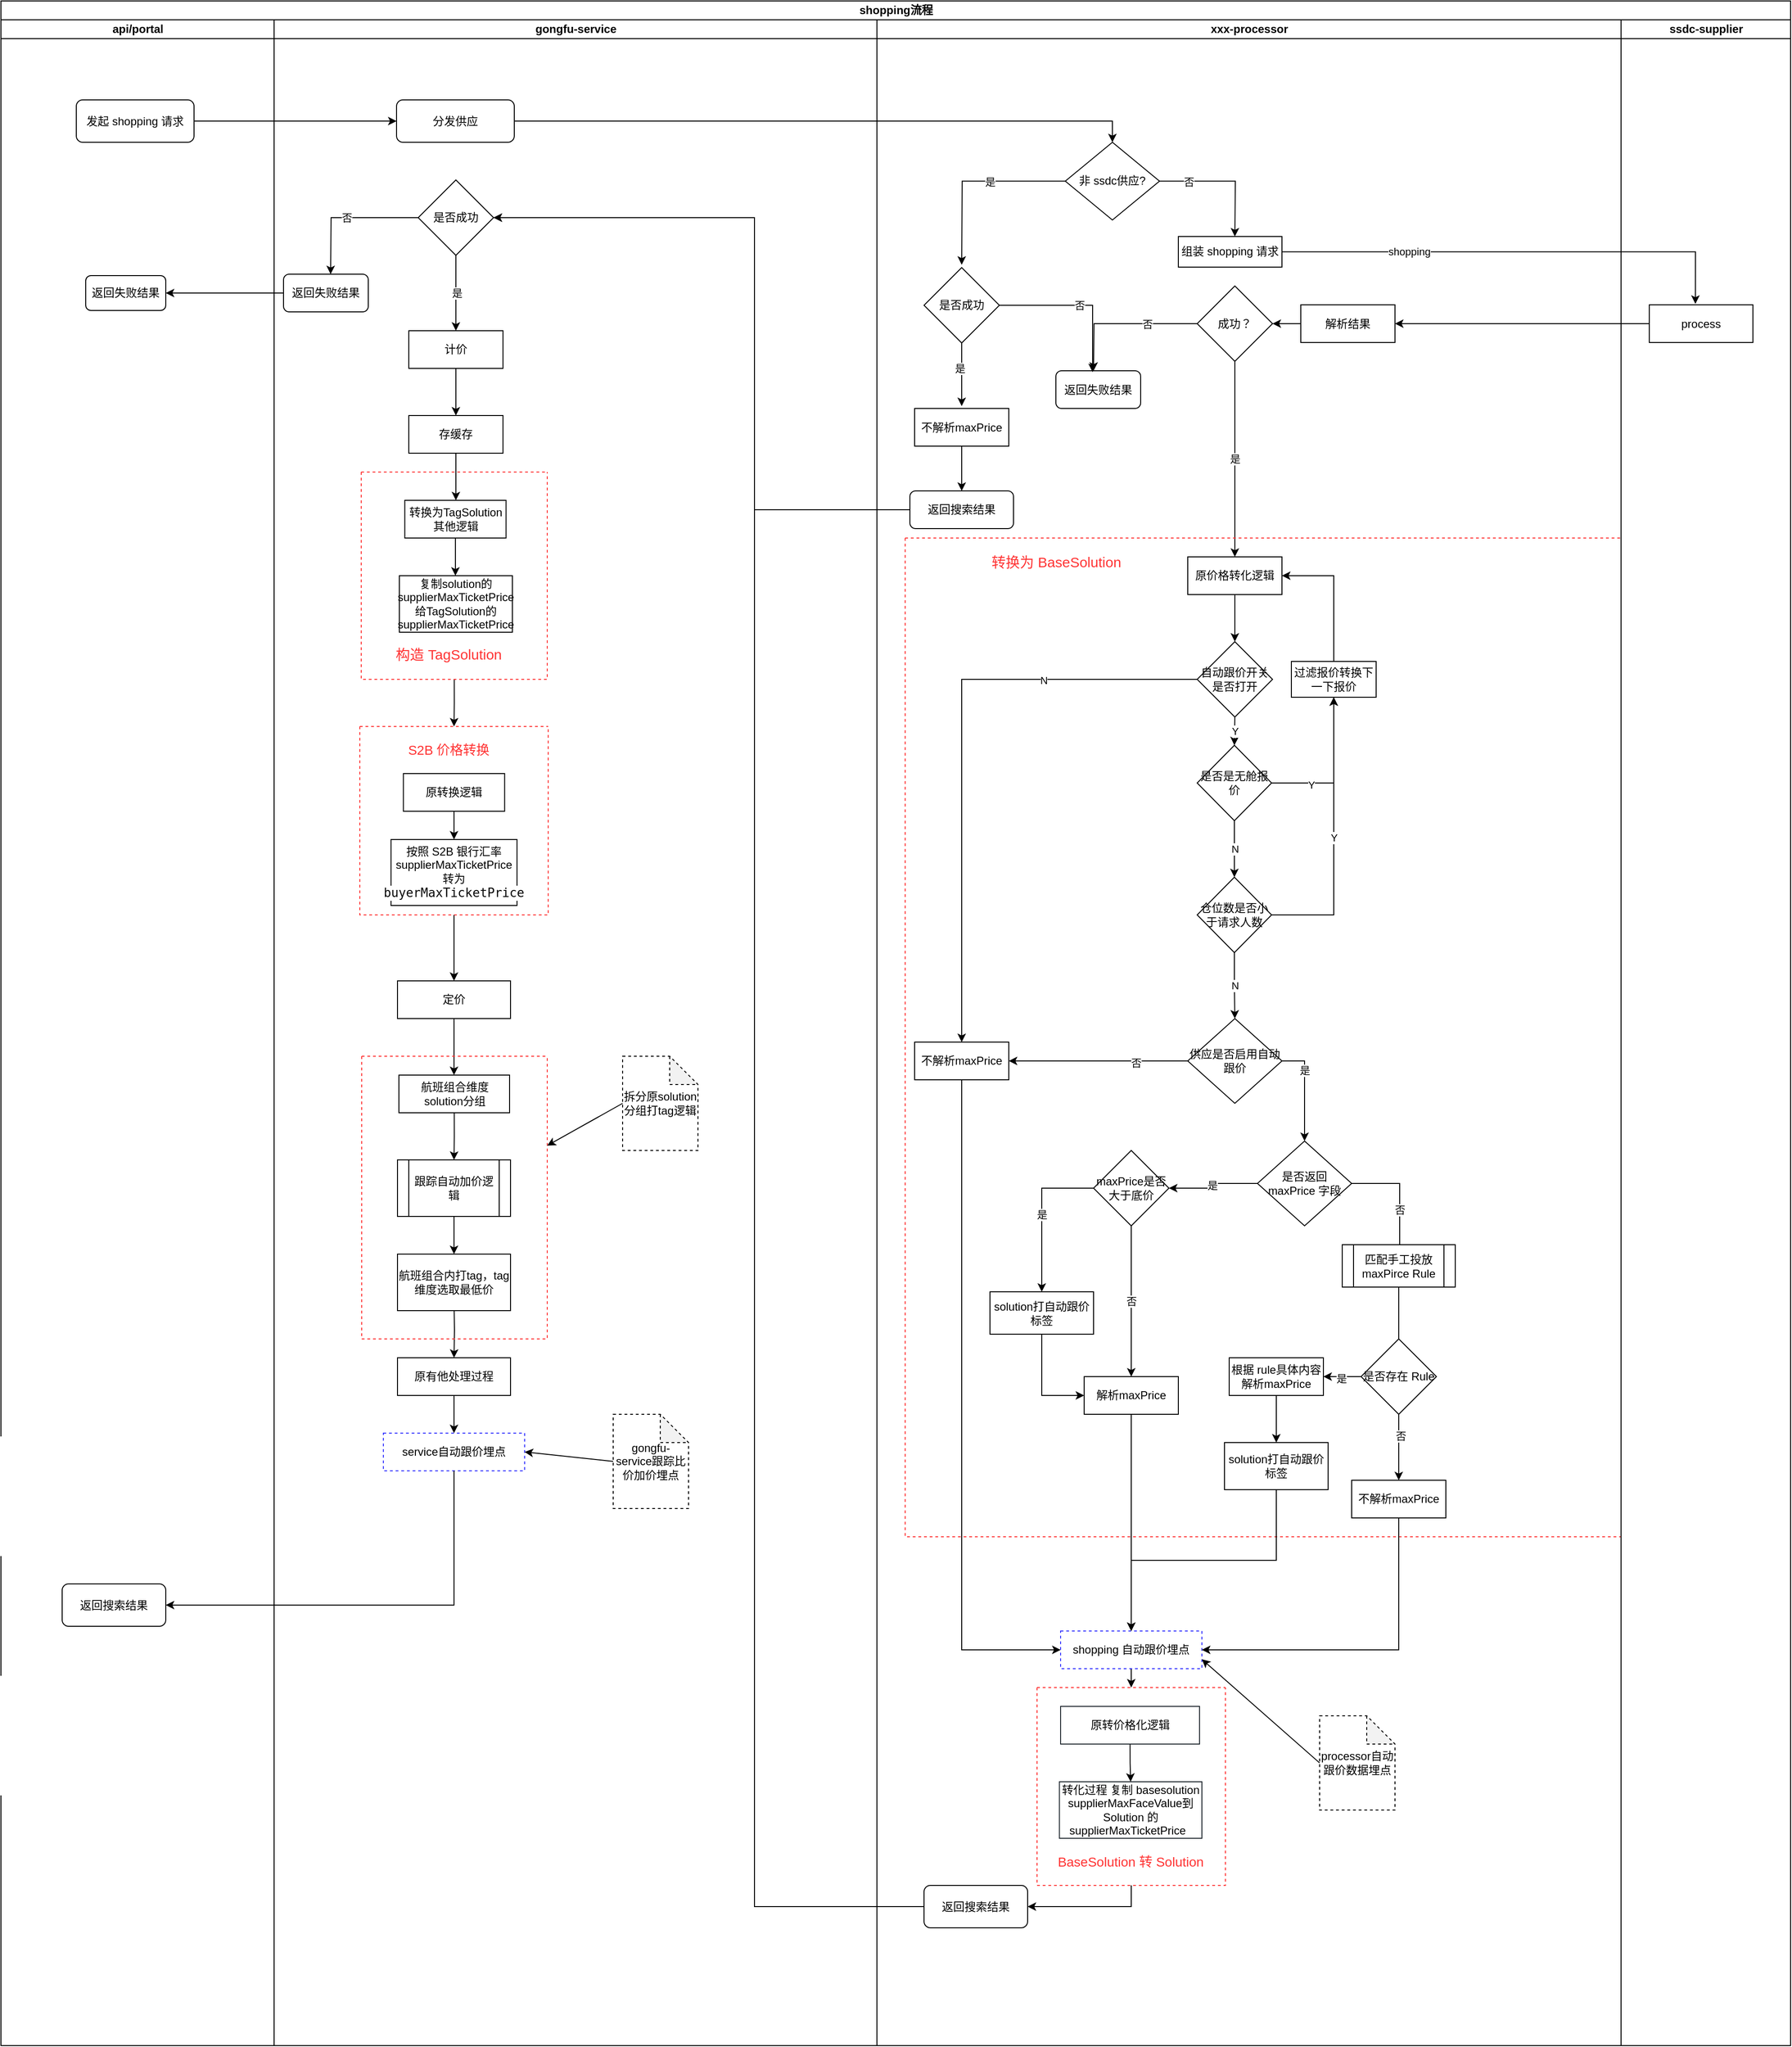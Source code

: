 <mxfile version="21.6.7" type="github" pages="8">
  <diagram name="shopping" id="bmTWLVl7lHP5WHelwrOG">
    <mxGraphModel dx="1780" dy="943" grid="1" gridSize="10" guides="1" tooltips="1" connect="1" arrows="1" fold="1" page="1" pageScale="1" pageWidth="827" pageHeight="1169" math="0" shadow="0">
      <root>
        <mxCell id="0" />
        <mxCell id="1" parent="0" />
        <mxCell id="vrYzodw-wXzMlCgV3lVE-1" value="shopping流程" style="swimlane;childLayout=stackLayout;resizeParent=1;resizeParentMax=0;startSize=20;html=1;" parent="1" vertex="1">
          <mxGeometry x="150" y="100" width="1900" height="2170" as="geometry" />
        </mxCell>
        <mxCell id="vrYzodw-wXzMlCgV3lVE-2" value="api/portal" style="swimlane;startSize=20;html=1;" parent="vrYzodw-wXzMlCgV3lVE-1" vertex="1">
          <mxGeometry y="20" width="290" height="2150" as="geometry" />
        </mxCell>
        <mxCell id="vrYzodw-wXzMlCgV3lVE-5" value="发起 shopping 请求" style="rounded=1;whiteSpace=wrap;html=1;" parent="vrYzodw-wXzMlCgV3lVE-2" vertex="1">
          <mxGeometry x="80" y="85" width="125" height="45" as="geometry" />
        </mxCell>
        <mxCell id="vrYzodw-wXzMlCgV3lVE-127" value="返回失败结果" style="rounded=1;whiteSpace=wrap;html=1;" parent="vrYzodw-wXzMlCgV3lVE-2" vertex="1">
          <mxGeometry x="90" y="271.5" width="85" height="37" as="geometry" />
        </mxCell>
        <mxCell id="8vS0EVuq-c4SGewEIqcF-6" value="返回搜索结果" style="rounded=1;whiteSpace=wrap;html=1;" parent="vrYzodw-wXzMlCgV3lVE-2" vertex="1">
          <mxGeometry x="65" y="1660" width="110" height="45" as="geometry" />
        </mxCell>
        <mxCell id="vrYzodw-wXzMlCgV3lVE-11" style="edgeStyle=orthogonalEdgeStyle;rounded=0;orthogonalLoop=1;jettySize=auto;html=1;exitX=1;exitY=0.5;exitDx=0;exitDy=0;" parent="vrYzodw-wXzMlCgV3lVE-1" source="vrYzodw-wXzMlCgV3lVE-5" target="vrYzodw-wXzMlCgV3lVE-10" edge="1">
          <mxGeometry relative="1" as="geometry" />
        </mxCell>
        <mxCell id="vrYzodw-wXzMlCgV3lVE-14" style="edgeStyle=orthogonalEdgeStyle;rounded=0;orthogonalLoop=1;jettySize=auto;html=1;exitX=1;exitY=0.5;exitDx=0;exitDy=0;entryX=0.5;entryY=0;entryDx=0;entryDy=0;" parent="vrYzodw-wXzMlCgV3lVE-1" source="vrYzodw-wXzMlCgV3lVE-10" target="vrYzodw-wXzMlCgV3lVE-15" edge="1">
          <mxGeometry relative="1" as="geometry">
            <mxPoint x="810" y="127.5" as="targetPoint" />
          </mxGeometry>
        </mxCell>
        <mxCell id="vrYzodw-wXzMlCgV3lVE-51" style="edgeStyle=orthogonalEdgeStyle;rounded=0;orthogonalLoop=1;jettySize=auto;html=1;exitX=0;exitY=0.5;exitDx=0;exitDy=0;" parent="vrYzodw-wXzMlCgV3lVE-1" source="vrYzodw-wXzMlCgV3lVE-50" target="8p2eXJLosCav-ndyFkDv-1" edge="1">
          <mxGeometry relative="1" as="geometry">
            <mxPoint x="1510" y="343" as="targetPoint" />
          </mxGeometry>
        </mxCell>
        <mxCell id="vrYzodw-wXzMlCgV3lVE-49" style="edgeStyle=orthogonalEdgeStyle;rounded=0;orthogonalLoop=1;jettySize=auto;html=1;exitX=1;exitY=0.5;exitDx=0;exitDy=0;entryX=0.445;entryY=-0.025;entryDx=0;entryDy=0;entryPerimeter=0;" parent="vrYzodw-wXzMlCgV3lVE-1" source="vrYzodw-wXzMlCgV3lVE-48" target="vrYzodw-wXzMlCgV3lVE-50" edge="1">
          <mxGeometry relative="1" as="geometry">
            <mxPoint x="1300" y="292.5" as="targetPoint" />
          </mxGeometry>
        </mxCell>
        <mxCell id="vrYzodw-wXzMlCgV3lVE-55" value="shopping" style="edgeLabel;html=1;align=center;verticalAlign=middle;resizable=0;points=[];" parent="vrYzodw-wXzMlCgV3lVE-49" vertex="1" connectable="0">
          <mxGeometry x="-0.456" y="1" relative="1" as="geometry">
            <mxPoint as="offset" />
          </mxGeometry>
        </mxCell>
        <mxCell id="vrYzodw-wXzMlCgV3lVE-3" value="gongfu-service" style="swimlane;startSize=20;html=1;" parent="vrYzodw-wXzMlCgV3lVE-1" vertex="1">
          <mxGeometry x="290" y="20" width="640" height="2150" as="geometry" />
        </mxCell>
        <mxCell id="vrYzodw-wXzMlCgV3lVE-10" value="分发供应" style="rounded=1;whiteSpace=wrap;html=1;" parent="vrYzodw-wXzMlCgV3lVE-3" vertex="1">
          <mxGeometry x="130" y="85" width="125" height="45" as="geometry" />
        </mxCell>
        <mxCell id="vrYzodw-wXzMlCgV3lVE-124" value="否" style="edgeStyle=orthogonalEdgeStyle;rounded=0;orthogonalLoop=1;jettySize=auto;html=1;exitX=0;exitY=0.5;exitDx=0;exitDy=0;" parent="vrYzodw-wXzMlCgV3lVE-3" source="vrYzodw-wXzMlCgV3lVE-121" edge="1">
          <mxGeometry relative="1" as="geometry">
            <mxPoint x="60" y="270" as="targetPoint" />
          </mxGeometry>
        </mxCell>
        <mxCell id="vrYzodw-wXzMlCgV3lVE-128" value="是" style="edgeStyle=orthogonalEdgeStyle;rounded=0;orthogonalLoop=1;jettySize=auto;html=1;exitX=0.5;exitY=1;exitDx=0;exitDy=0;" parent="vrYzodw-wXzMlCgV3lVE-3" source="vrYzodw-wXzMlCgV3lVE-121" edge="1">
          <mxGeometry relative="1" as="geometry">
            <mxPoint x="193" y="330" as="targetPoint" />
          </mxGeometry>
        </mxCell>
        <mxCell id="vrYzodw-wXzMlCgV3lVE-121" value="是否成功" style="rhombus;whiteSpace=wrap;html=1;" parent="vrYzodw-wXzMlCgV3lVE-3" vertex="1">
          <mxGeometry x="153" y="170" width="80" height="80" as="geometry" />
        </mxCell>
        <mxCell id="vrYzodw-wXzMlCgV3lVE-125" value="返回失败结果" style="rounded=1;whiteSpace=wrap;html=1;" parent="vrYzodw-wXzMlCgV3lVE-3" vertex="1">
          <mxGeometry x="10" y="270" width="90" height="40" as="geometry" />
        </mxCell>
        <mxCell id="vrYzodw-wXzMlCgV3lVE-130" style="edgeStyle=orthogonalEdgeStyle;rounded=0;orthogonalLoop=1;jettySize=auto;html=1;exitX=0.5;exitY=1;exitDx=0;exitDy=0;" parent="vrYzodw-wXzMlCgV3lVE-3" source="vrYzodw-wXzMlCgV3lVE-129" edge="1">
          <mxGeometry relative="1" as="geometry">
            <mxPoint x="193" y="420" as="targetPoint" />
          </mxGeometry>
        </mxCell>
        <mxCell id="vrYzodw-wXzMlCgV3lVE-129" value="计价" style="rounded=0;whiteSpace=wrap;html=1;" parent="vrYzodw-wXzMlCgV3lVE-3" vertex="1">
          <mxGeometry x="143" y="330" width="100" height="40" as="geometry" />
        </mxCell>
        <mxCell id="vrYzodw-wXzMlCgV3lVE-132" style="edgeStyle=orthogonalEdgeStyle;rounded=0;orthogonalLoop=1;jettySize=auto;html=1;exitX=0.5;exitY=1;exitDx=0;exitDy=0;" parent="vrYzodw-wXzMlCgV3lVE-3" source="vrYzodw-wXzMlCgV3lVE-131" edge="1">
          <mxGeometry relative="1" as="geometry">
            <mxPoint x="193" y="510" as="targetPoint" />
          </mxGeometry>
        </mxCell>
        <mxCell id="vrYzodw-wXzMlCgV3lVE-131" value="存缓存" style="rounded=0;whiteSpace=wrap;html=1;" parent="vrYzodw-wXzMlCgV3lVE-3" vertex="1">
          <mxGeometry x="143" y="420" width="100" height="40" as="geometry" />
        </mxCell>
        <mxCell id="vrYzodw-wXzMlCgV3lVE-139" style="edgeStyle=orthogonalEdgeStyle;rounded=0;orthogonalLoop=1;jettySize=auto;html=1;exitX=0.5;exitY=1;exitDx=0;exitDy=0;entryX=0.5;entryY=0;entryDx=0;entryDy=0;" parent="vrYzodw-wXzMlCgV3lVE-3" source="vrYzodw-wXzMlCgV3lVE-134" edge="1">
          <mxGeometry relative="1" as="geometry">
            <mxPoint x="192.5" y="590" as="targetPoint" />
          </mxGeometry>
        </mxCell>
        <mxCell id="vrYzodw-wXzMlCgV3lVE-157" style="edgeStyle=orthogonalEdgeStyle;rounded=0;orthogonalLoop=1;jettySize=auto;html=1;exitX=0.5;exitY=1;exitDx=0;exitDy=0;" parent="vrYzodw-wXzMlCgV3lVE-3" source="vrYzodw-wXzMlCgV3lVE-154" edge="1">
          <mxGeometry relative="1" as="geometry">
            <mxPoint x="191" y="750" as="targetPoint" />
          </mxGeometry>
        </mxCell>
        <mxCell id="vrYzodw-wXzMlCgV3lVE-154" value="" style="swimlane;startSize=0;dashed=1;strokeColor=#FF3333;" parent="vrYzodw-wXzMlCgV3lVE-3" vertex="1">
          <mxGeometry x="92.5" y="480" width="197.5" height="220" as="geometry" />
        </mxCell>
        <mxCell id="vrYzodw-wXzMlCgV3lVE-134" value="转换为TagSolution其他逻辑" style="rounded=0;whiteSpace=wrap;html=1;" parent="vrYzodw-wXzMlCgV3lVE-154" vertex="1">
          <mxGeometry x="46.25" y="30" width="107.5" height="40" as="geometry" />
        </mxCell>
        <mxCell id="vrYzodw-wXzMlCgV3lVE-155" value="复制solution的supplierMaxTicketPrice给TagSolution的supplierMaxTicketPrice" style="rounded=0;whiteSpace=wrap;html=1;" parent="vrYzodw-wXzMlCgV3lVE-154" vertex="1">
          <mxGeometry x="40.5" y="110" width="120" height="60" as="geometry" />
        </mxCell>
        <mxCell id="vrYzodw-wXzMlCgV3lVE-156" value="&lt;font color=&quot;#ff3333&quot; style=&quot;font-size: 15px;&quot;&gt;构造 TagSolution&lt;/font&gt;" style="text;html=1;align=center;verticalAlign=middle;resizable=0;points=[];autosize=1;strokeColor=none;fillColor=none;" parent="vrYzodw-wXzMlCgV3lVE-154" vertex="1">
          <mxGeometry x="22.5" y="178" width="140" height="30" as="geometry" />
        </mxCell>
        <mxCell id="vrYzodw-wXzMlCgV3lVE-172" style="edgeStyle=orthogonalEdgeStyle;rounded=0;orthogonalLoop=1;jettySize=auto;html=1;exitX=0.5;exitY=1;exitDx=0;exitDy=0;" parent="vrYzodw-wXzMlCgV3lVE-3" source="vrYzodw-wXzMlCgV3lVE-158" edge="1">
          <mxGeometry relative="1" as="geometry">
            <mxPoint x="191" y="1020" as="targetPoint" />
          </mxGeometry>
        </mxCell>
        <mxCell id="vrYzodw-wXzMlCgV3lVE-158" value="" style="swimlane;startSize=0;dashed=1;strokeColor=#FF3333;" parent="vrYzodw-wXzMlCgV3lVE-3" vertex="1">
          <mxGeometry x="91" y="750" width="200" height="200" as="geometry" />
        </mxCell>
        <mxCell id="vrYzodw-wXzMlCgV3lVE-159" value="&lt;font color=&quot;#ff3333&quot; style=&quot;font-size: 14px;&quot;&gt;S2B 价格转换&lt;/font&gt;" style="text;html=1;align=center;verticalAlign=middle;resizable=0;points=[];autosize=1;strokeColor=none;fillColor=none;" parent="vrYzodw-wXzMlCgV3lVE-158" vertex="1">
          <mxGeometry x="39" y="10" width="110" height="30" as="geometry" />
        </mxCell>
        <mxCell id="vrYzodw-wXzMlCgV3lVE-171" style="edgeStyle=orthogonalEdgeStyle;rounded=0;orthogonalLoop=1;jettySize=auto;html=1;exitX=0.5;exitY=1;exitDx=0;exitDy=0;entryX=0.5;entryY=0;entryDx=0;entryDy=0;" parent="vrYzodw-wXzMlCgV3lVE-158" source="vrYzodw-wXzMlCgV3lVE-164" target="vrYzodw-wXzMlCgV3lVE-170" edge="1">
          <mxGeometry relative="1" as="geometry" />
        </mxCell>
        <mxCell id="vrYzodw-wXzMlCgV3lVE-164" value="原转换逻辑" style="rounded=0;whiteSpace=wrap;html=1;" parent="vrYzodw-wXzMlCgV3lVE-158" vertex="1">
          <mxGeometry x="46.25" y="50" width="107.5" height="40" as="geometry" />
        </mxCell>
        <mxCell id="vrYzodw-wXzMlCgV3lVE-170" value="按照 S2B 银行汇率supplierMaxTicketPrice&lt;br&gt;转为&lt;br&gt;&lt;div style=&quot;background-color: rgb(255, 255, 255); color: rgb(8, 8, 8); font-family: Consolas, monospace; font-size: 9.8pt;&quot;&gt;buyerMaxTicketPrice&lt;/div&gt;" style="rounded=0;whiteSpace=wrap;html=1;" parent="vrYzodw-wXzMlCgV3lVE-158" vertex="1">
          <mxGeometry x="33.13" y="120" width="133.75" height="70" as="geometry" />
        </mxCell>
        <mxCell id="vrYzodw-wXzMlCgV3lVE-174" style="edgeStyle=orthogonalEdgeStyle;rounded=0;orthogonalLoop=1;jettySize=auto;html=1;exitX=0.5;exitY=1;exitDx=0;exitDy=0;" parent="vrYzodw-wXzMlCgV3lVE-3" source="vrYzodw-wXzMlCgV3lVE-173" edge="1">
          <mxGeometry relative="1" as="geometry">
            <mxPoint x="191" y="1120" as="targetPoint" />
          </mxGeometry>
        </mxCell>
        <mxCell id="vrYzodw-wXzMlCgV3lVE-173" value="定价" style="rounded=0;whiteSpace=wrap;html=1;" parent="vrYzodw-wXzMlCgV3lVE-3" vertex="1">
          <mxGeometry x="131" y="1020" width="120" height="40" as="geometry" />
        </mxCell>
        <mxCell id="8vS0EVuq-c4SGewEIqcF-1" style="edgeStyle=orthogonalEdgeStyle;rounded=0;orthogonalLoop=1;jettySize=auto;html=1;exitX=0.5;exitY=1;exitDx=0;exitDy=0;entryX=0.5;entryY=0;entryDx=0;entryDy=0;" parent="vrYzodw-wXzMlCgV3lVE-3" target="8vS0EVuq-c4SGewEIqcF-2" edge="1">
          <mxGeometry relative="1" as="geometry">
            <mxPoint x="195" y="1350" as="targetPoint" />
            <mxPoint x="191" y="1360" as="sourcePoint" />
          </mxGeometry>
        </mxCell>
        <mxCell id="8vS0EVuq-c4SGewEIqcF-3" style="edgeStyle=orthogonalEdgeStyle;rounded=0;orthogonalLoop=1;jettySize=auto;html=1;exitX=0.5;exitY=1;exitDx=0;exitDy=0;entryX=0.5;entryY=0;entryDx=0;entryDy=0;" parent="vrYzodw-wXzMlCgV3lVE-3" source="8vS0EVuq-c4SGewEIqcF-2" target="8vS0EVuq-c4SGewEIqcF-4" edge="1">
          <mxGeometry relative="1" as="geometry">
            <mxPoint x="196" y="1430" as="targetPoint" />
          </mxGeometry>
        </mxCell>
        <mxCell id="8vS0EVuq-c4SGewEIqcF-2" value="原有他处理过程" style="rounded=0;whiteSpace=wrap;html=1;" parent="vrYzodw-wXzMlCgV3lVE-3" vertex="1">
          <mxGeometry x="131" y="1420" width="120" height="40" as="geometry" />
        </mxCell>
        <mxCell id="8vS0EVuq-c4SGewEIqcF-4" value="service自动跟价埋点" style="rounded=0;whiteSpace=wrap;html=1;strokeColor=#3333FF;dashed=1;" parent="vrYzodw-wXzMlCgV3lVE-3" vertex="1">
          <mxGeometry x="116" y="1500" width="150" height="40" as="geometry" />
        </mxCell>
        <mxCell id="8vS0EVuq-c4SGewEIqcF-8" style="rounded=0;orthogonalLoop=1;jettySize=auto;html=1;exitX=0;exitY=0.5;exitDx=0;exitDy=0;exitPerimeter=0;entryX=1;entryY=0.5;entryDx=0;entryDy=0;" parent="vrYzodw-wXzMlCgV3lVE-3" source="8vS0EVuq-c4SGewEIqcF-7" target="8vS0EVuq-c4SGewEIqcF-4" edge="1">
          <mxGeometry relative="1" as="geometry" />
        </mxCell>
        <mxCell id="8vS0EVuq-c4SGewEIqcF-7" value="gongfu-service跟踪比价加价埋点" style="shape=note;whiteSpace=wrap;html=1;backgroundOutline=1;darkOpacity=0.05;dashed=1;" parent="vrYzodw-wXzMlCgV3lVE-3" vertex="1">
          <mxGeometry x="360" y="1480" width="80" height="100" as="geometry" />
        </mxCell>
        <mxCell id="xZwupfOcTyZDEEOrt6pu-11" value="" style="edgeStyle=orthogonalEdgeStyle;rounded=0;orthogonalLoop=1;jettySize=auto;html=1;" parent="vrYzodw-wXzMlCgV3lVE-3" source="xZwupfOcTyZDEEOrt6pu-4" target="xZwupfOcTyZDEEOrt6pu-10" edge="1">
          <mxGeometry relative="1" as="geometry" />
        </mxCell>
        <mxCell id="xZwupfOcTyZDEEOrt6pu-4" value="跟踪自动加价逻辑" style="shape=process;whiteSpace=wrap;html=1;backgroundOutline=1;" parent="vrYzodw-wXzMlCgV3lVE-3" vertex="1">
          <mxGeometry x="131" y="1210" width="120" height="60" as="geometry" />
        </mxCell>
        <mxCell id="xZwupfOcTyZDEEOrt6pu-9" style="edgeStyle=orthogonalEdgeStyle;rounded=0;orthogonalLoop=1;jettySize=auto;html=1;exitX=0.5;exitY=1;exitDx=0;exitDy=0;entryX=0.5;entryY=0;entryDx=0;entryDy=0;" parent="vrYzodw-wXzMlCgV3lVE-3" source="xZwupfOcTyZDEEOrt6pu-6" target="xZwupfOcTyZDEEOrt6pu-4" edge="1">
          <mxGeometry relative="1" as="geometry" />
        </mxCell>
        <mxCell id="xZwupfOcTyZDEEOrt6pu-6" value="航班组合维度 solution分组" style="rounded=0;whiteSpace=wrap;html=1;" parent="vrYzodw-wXzMlCgV3lVE-3" vertex="1">
          <mxGeometry x="132.5" y="1120" width="117.5" height="40" as="geometry" />
        </mxCell>
        <mxCell id="xZwupfOcTyZDEEOrt6pu-10" value="航班组合内打tag，tag维度选取最低价" style="whiteSpace=wrap;html=1;" parent="vrYzodw-wXzMlCgV3lVE-3" vertex="1">
          <mxGeometry x="131" y="1310" width="120" height="60" as="geometry" />
        </mxCell>
        <mxCell id="xZwupfOcTyZDEEOrt6pu-12" value="" style="swimlane;startSize=0;dashed=1;strokeColor=#FF3333;" parent="vrYzodw-wXzMlCgV3lVE-3" vertex="1">
          <mxGeometry x="93" y="1100" width="197" height="300" as="geometry" />
        </mxCell>
        <mxCell id="k8Et7laovDml4evlIV0h-2" style="rounded=0;orthogonalLoop=1;jettySize=auto;html=1;exitX=0;exitY=0.5;exitDx=0;exitDy=0;exitPerimeter=0;" parent="vrYzodw-wXzMlCgV3lVE-3" source="k8Et7laovDml4evlIV0h-1" target="xZwupfOcTyZDEEOrt6pu-12" edge="1">
          <mxGeometry relative="1" as="geometry" />
        </mxCell>
        <mxCell id="k8Et7laovDml4evlIV0h-1" value="拆分原solution分组打tag逻辑" style="shape=note;whiteSpace=wrap;html=1;backgroundOutline=1;darkOpacity=0.05;dashed=1;" parent="vrYzodw-wXzMlCgV3lVE-3" vertex="1">
          <mxGeometry x="370" y="1100" width="80" height="100" as="geometry" />
        </mxCell>
        <mxCell id="vrYzodw-wXzMlCgV3lVE-4" value="xxx-processor" style="swimlane;startSize=20;html=1;" parent="vrYzodw-wXzMlCgV3lVE-1" vertex="1">
          <mxGeometry x="930" y="20" width="790" height="2150" as="geometry" />
        </mxCell>
        <mxCell id="vrYzodw-wXzMlCgV3lVE-17" style="edgeStyle=orthogonalEdgeStyle;rounded=0;orthogonalLoop=1;jettySize=auto;html=1;exitX=0;exitY=0.5;exitDx=0;exitDy=0;" parent="vrYzodw-wXzMlCgV3lVE-4" source="vrYzodw-wXzMlCgV3lVE-15" edge="1">
          <mxGeometry relative="1" as="geometry">
            <mxPoint x="90" y="260" as="targetPoint" />
          </mxGeometry>
        </mxCell>
        <mxCell id="vrYzodw-wXzMlCgV3lVE-18" value="是" style="edgeLabel;html=1;align=center;verticalAlign=middle;resizable=0;points=[];" parent="vrYzodw-wXzMlCgV3lVE-17" vertex="1" connectable="0">
          <mxGeometry x="-0.191" relative="1" as="geometry">
            <mxPoint as="offset" />
          </mxGeometry>
        </mxCell>
        <mxCell id="vrYzodw-wXzMlCgV3lVE-23" style="edgeStyle=orthogonalEdgeStyle;rounded=0;orthogonalLoop=1;jettySize=auto;html=1;exitX=1;exitY=0.5;exitDx=0;exitDy=0;" parent="vrYzodw-wXzMlCgV3lVE-4" source="vrYzodw-wXzMlCgV3lVE-15" edge="1">
          <mxGeometry relative="1" as="geometry">
            <mxPoint x="380" y="230" as="targetPoint" />
          </mxGeometry>
        </mxCell>
        <mxCell id="vrYzodw-wXzMlCgV3lVE-47" value="否" style="edgeLabel;html=1;align=center;verticalAlign=middle;resizable=0;points=[];" parent="vrYzodw-wXzMlCgV3lVE-23" vertex="1" connectable="0">
          <mxGeometry x="-0.56" relative="1" as="geometry">
            <mxPoint as="offset" />
          </mxGeometry>
        </mxCell>
        <mxCell id="vrYzodw-wXzMlCgV3lVE-15" value="非 ssdc供应?" style="rhombus;whiteSpace=wrap;html=1;" parent="vrYzodw-wXzMlCgV3lVE-4" vertex="1">
          <mxGeometry x="200" y="130" width="100" height="82.5" as="geometry" />
        </mxCell>
        <mxCell id="vrYzodw-wXzMlCgV3lVE-48" value="组装 shopping 请求" style="rounded=0;whiteSpace=wrap;html=1;" parent="vrYzodw-wXzMlCgV3lVE-4" vertex="1">
          <mxGeometry x="320" y="230" width="110" height="32.5" as="geometry" />
        </mxCell>
        <mxCell id="vrYzodw-wXzMlCgV3lVE-56" style="edgeStyle=orthogonalEdgeStyle;rounded=0;orthogonalLoop=1;jettySize=auto;html=1;" parent="vrYzodw-wXzMlCgV3lVE-4" source="vrYzodw-wXzMlCgV3lVE-53" edge="1">
          <mxGeometry relative="1" as="geometry">
            <mxPoint x="230" y="372.5" as="targetPoint" />
          </mxGeometry>
        </mxCell>
        <mxCell id="vrYzodw-wXzMlCgV3lVE-59" value="否" style="edgeLabel;html=1;align=center;verticalAlign=middle;resizable=0;points=[];" parent="vrYzodw-wXzMlCgV3lVE-56" vertex="1" connectable="0">
          <mxGeometry x="-0.335" relative="1" as="geometry">
            <mxPoint as="offset" />
          </mxGeometry>
        </mxCell>
        <mxCell id="vrYzodw-wXzMlCgV3lVE-62" value="是" style="edgeStyle=orthogonalEdgeStyle;rounded=0;orthogonalLoop=1;jettySize=auto;html=1;exitX=0.5;exitY=1;exitDx=0;exitDy=0;" parent="vrYzodw-wXzMlCgV3lVE-4" source="vrYzodw-wXzMlCgV3lVE-53" edge="1">
          <mxGeometry relative="1" as="geometry">
            <mxPoint x="380" y="570" as="targetPoint" />
          </mxGeometry>
        </mxCell>
        <mxCell id="vrYzodw-wXzMlCgV3lVE-53" value="成功？" style="rhombus;whiteSpace=wrap;html=1;" parent="vrYzodw-wXzMlCgV3lVE-4" vertex="1">
          <mxGeometry x="340" y="282.5" width="80" height="80" as="geometry" />
        </mxCell>
        <mxCell id="vrYzodw-wXzMlCgV3lVE-57" value="返回失败结果" style="rounded=1;whiteSpace=wrap;html=1;" parent="vrYzodw-wXzMlCgV3lVE-4" vertex="1">
          <mxGeometry x="190" y="372.5" width="90" height="40" as="geometry" />
        </mxCell>
        <mxCell id="vrYzodw-wXzMlCgV3lVE-97" style="edgeStyle=orthogonalEdgeStyle;rounded=0;orthogonalLoop=1;jettySize=auto;html=1;exitX=0.5;exitY=1;exitDx=0;exitDy=0;entryX=0;entryY=0.5;entryDx=0;entryDy=0;" parent="vrYzodw-wXzMlCgV3lVE-4" source="vrYzodw-wXzMlCgV3lVE-68" target="vrYzodw-wXzMlCgV3lVE-85" edge="1">
          <mxGeometry relative="1" as="geometry" />
        </mxCell>
        <mxCell id="vrYzodw-wXzMlCgV3lVE-149" style="edgeStyle=orthogonalEdgeStyle;rounded=0;orthogonalLoop=1;jettySize=auto;html=1;exitX=0.5;exitY=1;exitDx=0;exitDy=0;entryX=0.5;entryY=0;entryDx=0;entryDy=0;" parent="vrYzodw-wXzMlCgV3lVE-4" source="vrYzodw-wXzMlCgV3lVE-85" target="vrYzodw-wXzMlCgV3lVE-146" edge="1">
          <mxGeometry relative="1" as="geometry" />
        </mxCell>
        <mxCell id="vrYzodw-wXzMlCgV3lVE-85" value="shopping 自动跟价埋点" style="rounded=0;whiteSpace=wrap;html=1;strokeColor=#3333FF;dashed=1;" parent="vrYzodw-wXzMlCgV3lVE-4" vertex="1">
          <mxGeometry x="195" y="1710" width="150" height="40" as="geometry" />
        </mxCell>
        <mxCell id="vrYzodw-wXzMlCgV3lVE-89" value="否" style="edgeStyle=orthogonalEdgeStyle;rounded=0;orthogonalLoop=1;jettySize=auto;html=1;exitX=1;exitY=0.5;exitDx=0;exitDy=0;entryX=0.433;entryY=0.038;entryDx=0;entryDy=0;entryPerimeter=0;" parent="vrYzodw-wXzMlCgV3lVE-4" source="vrYzodw-wXzMlCgV3lVE-88" target="vrYzodw-wXzMlCgV3lVE-57" edge="1">
          <mxGeometry relative="1" as="geometry" />
        </mxCell>
        <mxCell id="vrYzodw-wXzMlCgV3lVE-90" style="edgeStyle=orthogonalEdgeStyle;rounded=0;orthogonalLoop=1;jettySize=auto;html=1;exitX=0.5;exitY=1;exitDx=0;exitDy=0;" parent="vrYzodw-wXzMlCgV3lVE-4" source="vrYzodw-wXzMlCgV3lVE-88" edge="1">
          <mxGeometry relative="1" as="geometry">
            <mxPoint x="90" y="410" as="targetPoint" />
          </mxGeometry>
        </mxCell>
        <mxCell id="vrYzodw-wXzMlCgV3lVE-91" value="是" style="edgeLabel;html=1;align=center;verticalAlign=middle;resizable=0;points=[];" parent="vrYzodw-wXzMlCgV3lVE-90" vertex="1" connectable="0">
          <mxGeometry x="-0.2" y="-2" relative="1" as="geometry">
            <mxPoint as="offset" />
          </mxGeometry>
        </mxCell>
        <mxCell id="vrYzodw-wXzMlCgV3lVE-88" value="是否成功" style="rhombus;whiteSpace=wrap;html=1;" parent="vrYzodw-wXzMlCgV3lVE-4" vertex="1">
          <mxGeometry x="50" y="263" width="80" height="80" as="geometry" />
        </mxCell>
        <mxCell id="vrYzodw-wXzMlCgV3lVE-93" style="edgeStyle=orthogonalEdgeStyle;rounded=0;orthogonalLoop=1;jettySize=auto;html=1;exitX=0.5;exitY=1;exitDx=0;exitDy=0;" parent="vrYzodw-wXzMlCgV3lVE-4" source="vrYzodw-wXzMlCgV3lVE-92" edge="1">
          <mxGeometry relative="1" as="geometry">
            <mxPoint x="90" y="500" as="targetPoint" />
          </mxGeometry>
        </mxCell>
        <mxCell id="vrYzodw-wXzMlCgV3lVE-92" value="不解析maxPrice" style="rounded=0;whiteSpace=wrap;html=1;" parent="vrYzodw-wXzMlCgV3lVE-4" vertex="1">
          <mxGeometry x="40" y="412.5" width="100" height="40" as="geometry" />
        </mxCell>
        <mxCell id="vrYzodw-wXzMlCgV3lVE-94" value="返回搜索结果" style="rounded=1;whiteSpace=wrap;html=1;" parent="vrYzodw-wXzMlCgV3lVE-4" vertex="1">
          <mxGeometry x="35" y="500" width="110" height="40" as="geometry" />
        </mxCell>
        <mxCell id="vrYzodw-wXzMlCgV3lVE-96" value="" style="swimlane;startSize=0;dashed=1;strokeColor=#FF3333;" parent="vrYzodw-wXzMlCgV3lVE-4" vertex="1">
          <mxGeometry x="30" y="550" width="760" height="1060" as="geometry" />
        </mxCell>
        <mxCell id="vrYzodw-wXzMlCgV3lVE-140" value="&lt;font color=&quot;#ff3333&quot; style=&quot;font-size: 15px;&quot;&gt;转换为 BaseSolution&lt;/font&gt;" style="text;html=1;align=center;verticalAlign=middle;resizable=0;points=[];autosize=1;strokeColor=none;fillColor=none;" parent="vrYzodw-wXzMlCgV3lVE-96" vertex="1">
          <mxGeometry x="80" y="10" width="160" height="30" as="geometry" />
        </mxCell>
        <mxCell id="vrYzodw-wXzMlCgV3lVE-64" value="供应是否启用自动跟价" style="rhombus;whiteSpace=wrap;html=1;" parent="vrYzodw-wXzMlCgV3lVE-96" vertex="1">
          <mxGeometry x="300" y="510" width="100" height="90" as="geometry" />
        </mxCell>
        <mxCell id="vrYzodw-wXzMlCgV3lVE-68" value="不解析maxPrice" style="rounded=0;whiteSpace=wrap;html=1;" parent="vrYzodw-wXzMlCgV3lVE-96" vertex="1">
          <mxGeometry x="10" y="535" width="100" height="40" as="geometry" />
        </mxCell>
        <mxCell id="vrYzodw-wXzMlCgV3lVE-66" style="edgeStyle=orthogonalEdgeStyle;rounded=0;orthogonalLoop=1;jettySize=auto;html=1;exitX=0;exitY=0.5;exitDx=0;exitDy=0;entryX=1;entryY=0.5;entryDx=0;entryDy=0;" parent="vrYzodw-wXzMlCgV3lVE-96" source="vrYzodw-wXzMlCgV3lVE-64" target="vrYzodw-wXzMlCgV3lVE-68" edge="1">
          <mxGeometry relative="1" as="geometry">
            <mxPoint x="180" y="510" as="targetPoint" />
          </mxGeometry>
        </mxCell>
        <mxCell id="vrYzodw-wXzMlCgV3lVE-67" value="否" style="edgeLabel;html=1;align=center;verticalAlign=middle;resizable=0;points=[];" parent="vrYzodw-wXzMlCgV3lVE-66" vertex="1" connectable="0">
          <mxGeometry x="-0.415" y="2" relative="1" as="geometry">
            <mxPoint as="offset" />
          </mxGeometry>
        </mxCell>
        <mxCell id="vrYzodw-wXzMlCgV3lVE-153" style="edgeStyle=orthogonalEdgeStyle;rounded=0;orthogonalLoop=1;jettySize=auto;html=1;exitX=0.5;exitY=1;exitDx=0;exitDy=0;" parent="vrYzodw-wXzMlCgV3lVE-96" source="vrYzodw-wXzMlCgV3lVE-152" edge="1">
          <mxGeometry relative="1" as="geometry">
            <mxPoint x="350" y="110" as="targetPoint" />
          </mxGeometry>
        </mxCell>
        <mxCell id="vrYzodw-wXzMlCgV3lVE-152" value="原价格转化逻辑" style="rounded=0;whiteSpace=wrap;html=1;" parent="vrYzodw-wXzMlCgV3lVE-96" vertex="1">
          <mxGeometry x="300" y="20" width="100" height="40" as="geometry" />
        </mxCell>
        <mxCell id="3_ZwC6f7IRWcrvINIxTj-2" value="N" style="edgeStyle=orthogonalEdgeStyle;rounded=0;orthogonalLoop=1;jettySize=auto;html=1;entryX=0.5;entryY=0;entryDx=0;entryDy=0;exitX=0.5;exitY=1;exitDx=0;exitDy=0;" parent="vrYzodw-wXzMlCgV3lVE-96" source="tpVxFEPLJyuBSaKKWBy4-1" target="vrYzodw-wXzMlCgV3lVE-64" edge="1">
          <mxGeometry relative="1" as="geometry">
            <mxPoint x="350" y="470" as="sourcePoint" />
          </mxGeometry>
        </mxCell>
        <mxCell id="3_ZwC6f7IRWcrvINIxTj-3" style="edgeStyle=orthogonalEdgeStyle;rounded=0;orthogonalLoop=1;jettySize=auto;html=1;entryX=0.5;entryY=0;entryDx=0;entryDy=0;" parent="vrYzodw-wXzMlCgV3lVE-96" source="3_ZwC6f7IRWcrvINIxTj-1" target="vrYzodw-wXzMlCgV3lVE-68" edge="1">
          <mxGeometry relative="1" as="geometry" />
        </mxCell>
        <mxCell id="3_ZwC6f7IRWcrvINIxTj-4" value="N" style="edgeLabel;html=1;align=center;verticalAlign=middle;resizable=0;points=[];" parent="3_ZwC6f7IRWcrvINIxTj-3" vertex="1" connectable="0">
          <mxGeometry x="-0.487" y="1" relative="1" as="geometry">
            <mxPoint as="offset" />
          </mxGeometry>
        </mxCell>
        <mxCell id="D-S9jN1vPysCTN4gr2OE-2" value="Y" style="edgeStyle=orthogonalEdgeStyle;rounded=0;orthogonalLoop=1;jettySize=auto;html=1;exitX=0.5;exitY=1;exitDx=0;exitDy=0;entryX=0.5;entryY=0;entryDx=0;entryDy=0;" parent="vrYzodw-wXzMlCgV3lVE-96" source="3_ZwC6f7IRWcrvINIxTj-1" target="D-S9jN1vPysCTN4gr2OE-1" edge="1">
          <mxGeometry relative="1" as="geometry" />
        </mxCell>
        <mxCell id="3_ZwC6f7IRWcrvINIxTj-1" value="自动跟价开关是否打开" style="rhombus;whiteSpace=wrap;html=1;" parent="vrYzodw-wXzMlCgV3lVE-96" vertex="1">
          <mxGeometry x="310" y="110" width="80" height="80" as="geometry" />
        </mxCell>
        <mxCell id="D-S9jN1vPysCTN4gr2OE-7" style="edgeStyle=orthogonalEdgeStyle;rounded=0;orthogonalLoop=1;jettySize=auto;html=1;exitX=1;exitY=0.5;exitDx=0;exitDy=0;" parent="vrYzodw-wXzMlCgV3lVE-96" source="D-S9jN1vPysCTN4gr2OE-1" target="D-S9jN1vPysCTN4gr2OE-5" edge="1">
          <mxGeometry relative="1" as="geometry" />
        </mxCell>
        <mxCell id="D-S9jN1vPysCTN4gr2OE-9" value="Y" style="edgeLabel;html=1;align=center;verticalAlign=middle;resizable=0;points=[];" parent="D-S9jN1vPysCTN4gr2OE-7" vertex="1" connectable="0">
          <mxGeometry x="-0.462" y="-2" relative="1" as="geometry">
            <mxPoint as="offset" />
          </mxGeometry>
        </mxCell>
        <mxCell id="tpVxFEPLJyuBSaKKWBy4-3" value="N" style="edgeStyle=orthogonalEdgeStyle;rounded=0;orthogonalLoop=1;jettySize=auto;html=1;exitX=0.5;exitY=1;exitDx=0;exitDy=0;entryX=0.5;entryY=0;entryDx=0;entryDy=0;" parent="vrYzodw-wXzMlCgV3lVE-96" source="D-S9jN1vPysCTN4gr2OE-1" target="tpVxFEPLJyuBSaKKWBy4-1" edge="1">
          <mxGeometry relative="1" as="geometry" />
        </mxCell>
        <mxCell id="D-S9jN1vPysCTN4gr2OE-1" value="是否是无舱报价" style="rhombus;whiteSpace=wrap;html=1;" parent="vrYzodw-wXzMlCgV3lVE-96" vertex="1">
          <mxGeometry x="310" y="220" width="79" height="80" as="geometry" />
        </mxCell>
        <mxCell id="D-S9jN1vPysCTN4gr2OE-8" style="edgeStyle=orthogonalEdgeStyle;rounded=0;orthogonalLoop=1;jettySize=auto;html=1;exitX=0.5;exitY=0;exitDx=0;exitDy=0;entryX=1;entryY=0.5;entryDx=0;entryDy=0;" parent="vrYzodw-wXzMlCgV3lVE-96" source="D-S9jN1vPysCTN4gr2OE-5" target="vrYzodw-wXzMlCgV3lVE-152" edge="1">
          <mxGeometry relative="1" as="geometry" />
        </mxCell>
        <mxCell id="D-S9jN1vPysCTN4gr2OE-5" value="过滤报价转换下一下报价" style="rounded=0;whiteSpace=wrap;html=1;" parent="vrYzodw-wXzMlCgV3lVE-96" vertex="1">
          <mxGeometry x="410" y="131" width="90" height="38" as="geometry" />
        </mxCell>
        <mxCell id="tpVxFEPLJyuBSaKKWBy4-2" value="Y" style="edgeStyle=orthogonalEdgeStyle;rounded=0;orthogonalLoop=1;jettySize=auto;html=1;exitX=1;exitY=0.5;exitDx=0;exitDy=0;" parent="vrYzodw-wXzMlCgV3lVE-96" source="tpVxFEPLJyuBSaKKWBy4-1" target="D-S9jN1vPysCTN4gr2OE-5" edge="1">
          <mxGeometry relative="1" as="geometry" />
        </mxCell>
        <mxCell id="tpVxFEPLJyuBSaKKWBy4-1" value="仓位数是否小于请求人数" style="rhombus;whiteSpace=wrap;html=1;" parent="vrYzodw-wXzMlCgV3lVE-96" vertex="1">
          <mxGeometry x="310" y="360" width="79" height="80" as="geometry" />
        </mxCell>
        <mxCell id="vrYzodw-wXzMlCgV3lVE-75" value="否" style="edgeStyle=orthogonalEdgeStyle;rounded=0;orthogonalLoop=1;jettySize=auto;html=1;exitX=1;exitY=0.5;exitDx=0;exitDy=0;" parent="vrYzodw-wXzMlCgV3lVE-96" source="vrYzodw-wXzMlCgV3lVE-70" edge="1">
          <mxGeometry relative="1" as="geometry">
            <mxPoint x="524" y="790" as="targetPoint" />
            <mxPoint x="504" y="685" as="sourcePoint" />
            <Array as="points">
              <mxPoint x="525" y="685" />
            </Array>
          </mxGeometry>
        </mxCell>
        <mxCell id="8p2eXJLosCav-ndyFkDv-4" style="edgeStyle=orthogonalEdgeStyle;rounded=0;orthogonalLoop=1;jettySize=auto;html=1;exitX=0;exitY=0.5;exitDx=0;exitDy=0;entryX=1;entryY=0.5;entryDx=0;entryDy=0;" parent="vrYzodw-wXzMlCgV3lVE-96" source="vrYzodw-wXzMlCgV3lVE-70" target="8p2eXJLosCav-ndyFkDv-3" edge="1">
          <mxGeometry relative="1" as="geometry" />
        </mxCell>
        <mxCell id="8p2eXJLosCav-ndyFkDv-5" value="是" style="edgeLabel;html=1;align=center;verticalAlign=middle;resizable=0;points=[];" parent="8p2eXJLosCav-ndyFkDv-4" vertex="1" connectable="0">
          <mxGeometry x="-0.02" y="-1" relative="1" as="geometry">
            <mxPoint as="offset" />
          </mxGeometry>
        </mxCell>
        <mxCell id="vrYzodw-wXzMlCgV3lVE-70" value="是否返回 maxPrice 字段" style="rhombus;whiteSpace=wrap;html=1;" parent="vrYzodw-wXzMlCgV3lVE-96" vertex="1">
          <mxGeometry x="374" y="640" width="100" height="90" as="geometry" />
        </mxCell>
        <mxCell id="vrYzodw-wXzMlCgV3lVE-77" style="edgeStyle=orthogonalEdgeStyle;rounded=0;orthogonalLoop=1;jettySize=auto;html=1;exitX=0.5;exitY=1;exitDx=0;exitDy=0;" parent="vrYzodw-wXzMlCgV3lVE-96" source="vrYzodw-wXzMlCgV3lVE-116" edge="1">
          <mxGeometry relative="1" as="geometry">
            <mxPoint x="524" y="890" as="targetPoint" />
            <mxPoint x="524" y="830" as="sourcePoint" />
          </mxGeometry>
        </mxCell>
        <mxCell id="vrYzodw-wXzMlCgV3lVE-98" value="solution打自动跟价标签" style="rounded=0;whiteSpace=wrap;html=1;" parent="vrYzodw-wXzMlCgV3lVE-96" vertex="1">
          <mxGeometry x="339" y="960" width="110" height="50" as="geometry" />
        </mxCell>
        <mxCell id="PIwFRHKqJusnCxtjklqS-5" style="edgeStyle=orthogonalEdgeStyle;rounded=0;orthogonalLoop=1;jettySize=auto;html=1;exitX=0.5;exitY=1;exitDx=0;exitDy=0;entryX=0.5;entryY=0;entryDx=0;entryDy=0;" parent="vrYzodw-wXzMlCgV3lVE-96" source="vrYzodw-wXzMlCgV3lVE-82" target="vrYzodw-wXzMlCgV3lVE-98" edge="1">
          <mxGeometry relative="1" as="geometry" />
        </mxCell>
        <mxCell id="vrYzodw-wXzMlCgV3lVE-82" value="根据 rule具体内容解析maxPrice" style="rounded=0;whiteSpace=wrap;html=1;" parent="vrYzodw-wXzMlCgV3lVE-96" vertex="1">
          <mxGeometry x="344" y="870" width="100" height="40" as="geometry" />
        </mxCell>
        <mxCell id="vrYzodw-wXzMlCgV3lVE-107" value="不解析maxPrice" style="rounded=0;whiteSpace=wrap;html=1;" parent="vrYzodw-wXzMlCgV3lVE-96" vertex="1">
          <mxGeometry x="474" y="1000" width="100" height="40" as="geometry" />
        </mxCell>
        <mxCell id="vrYzodw-wXzMlCgV3lVE-116" value="匹配手工投放maxPirce Rule" style="shape=process;whiteSpace=wrap;html=1;backgroundOutline=1;" parent="vrYzodw-wXzMlCgV3lVE-96" vertex="1">
          <mxGeometry x="464" y="750" width="120" height="45" as="geometry" />
        </mxCell>
        <mxCell id="vrYzodw-wXzMlCgV3lVE-73" value="解析maxPrice" style="rounded=0;whiteSpace=wrap;html=1;" parent="vrYzodw-wXzMlCgV3lVE-96" vertex="1">
          <mxGeometry x="190" y="890" width="100" height="40" as="geometry" />
        </mxCell>
        <mxCell id="vrYzodw-wXzMlCgV3lVE-78" value="是否存在 Rule" style="rhombus;whiteSpace=wrap;html=1;" parent="vrYzodw-wXzMlCgV3lVE-96" vertex="1">
          <mxGeometry x="484" y="850" width="80" height="80" as="geometry" />
        </mxCell>
        <mxCell id="vrYzodw-wXzMlCgV3lVE-100" style="edgeStyle=orthogonalEdgeStyle;rounded=0;orthogonalLoop=1;jettySize=auto;html=1;exitX=0;exitY=0.5;exitDx=0;exitDy=0;entryX=1;entryY=0.5;entryDx=0;entryDy=0;" parent="vrYzodw-wXzMlCgV3lVE-96" source="vrYzodw-wXzMlCgV3lVE-78" target="vrYzodw-wXzMlCgV3lVE-82" edge="1">
          <mxGeometry relative="1" as="geometry" />
        </mxCell>
        <mxCell id="vrYzodw-wXzMlCgV3lVE-101" value="是" style="edgeLabel;html=1;align=center;verticalAlign=middle;resizable=0;points=[];" parent="vrYzodw-wXzMlCgV3lVE-100" vertex="1" connectable="0">
          <mxGeometry x="0.04" y="2" relative="1" as="geometry">
            <mxPoint as="offset" />
          </mxGeometry>
        </mxCell>
        <mxCell id="vrYzodw-wXzMlCgV3lVE-106" style="edgeStyle=orthogonalEdgeStyle;rounded=0;orthogonalLoop=1;jettySize=auto;html=1;exitX=0.5;exitY=1;exitDx=0;exitDy=0;" parent="vrYzodw-wXzMlCgV3lVE-96" source="vrYzodw-wXzMlCgV3lVE-78" target="vrYzodw-wXzMlCgV3lVE-107" edge="1">
          <mxGeometry relative="1" as="geometry">
            <mxPoint x="424" y="1020" as="targetPoint" />
          </mxGeometry>
        </mxCell>
        <mxCell id="vrYzodw-wXzMlCgV3lVE-141" value="否" style="edgeLabel;html=1;align=center;verticalAlign=middle;resizable=0;points=[];" parent="vrYzodw-wXzMlCgV3lVE-106" vertex="1" connectable="0">
          <mxGeometry x="-0.336" y="2" relative="1" as="geometry">
            <mxPoint as="offset" />
          </mxGeometry>
        </mxCell>
        <mxCell id="PIwFRHKqJusnCxtjklqS-2" value="是" style="edgeStyle=orthogonalEdgeStyle;rounded=0;orthogonalLoop=1;jettySize=auto;html=1;exitX=0;exitY=0.5;exitDx=0;exitDy=0;" parent="vrYzodw-wXzMlCgV3lVE-96" source="8p2eXJLosCav-ndyFkDv-3" target="PIwFRHKqJusnCxtjklqS-1" edge="1">
          <mxGeometry relative="1" as="geometry" />
        </mxCell>
        <mxCell id="PIwFRHKqJusnCxtjklqS-3" value="否" style="edgeStyle=orthogonalEdgeStyle;rounded=0;orthogonalLoop=1;jettySize=auto;html=1;exitX=0.5;exitY=1;exitDx=0;exitDy=0;entryX=0.5;entryY=0;entryDx=0;entryDy=0;" parent="vrYzodw-wXzMlCgV3lVE-96" source="8p2eXJLosCav-ndyFkDv-3" target="vrYzodw-wXzMlCgV3lVE-73" edge="1">
          <mxGeometry relative="1" as="geometry" />
        </mxCell>
        <mxCell id="8p2eXJLosCav-ndyFkDv-3" value="maxPrice是否大于底价" style="rhombus;whiteSpace=wrap;html=1;" parent="vrYzodw-wXzMlCgV3lVE-96" vertex="1">
          <mxGeometry x="200" y="650" width="80" height="80" as="geometry" />
        </mxCell>
        <mxCell id="PIwFRHKqJusnCxtjklqS-4" style="edgeStyle=orthogonalEdgeStyle;rounded=0;orthogonalLoop=1;jettySize=auto;html=1;exitX=0.5;exitY=1;exitDx=0;exitDy=0;entryX=0;entryY=0.5;entryDx=0;entryDy=0;" parent="vrYzodw-wXzMlCgV3lVE-96" source="PIwFRHKqJusnCxtjklqS-1" target="vrYzodw-wXzMlCgV3lVE-73" edge="1">
          <mxGeometry relative="1" as="geometry" />
        </mxCell>
        <mxCell id="PIwFRHKqJusnCxtjklqS-1" value="solution打自动跟价标签" style="rounded=0;whiteSpace=wrap;html=1;" parent="vrYzodw-wXzMlCgV3lVE-96" vertex="1">
          <mxGeometry x="90" y="800" width="110" height="45" as="geometry" />
        </mxCell>
        <mxCell id="vrYzodw-wXzMlCgV3lVE-69" style="edgeStyle=orthogonalEdgeStyle;rounded=0;orthogonalLoop=1;jettySize=auto;html=1;exitX=1;exitY=0.5;exitDx=0;exitDy=0;entryX=0.5;entryY=0;entryDx=0;entryDy=0;" parent="vrYzodw-wXzMlCgV3lVE-96" source="vrYzodw-wXzMlCgV3lVE-64" target="vrYzodw-wXzMlCgV3lVE-70" edge="1">
          <mxGeometry relative="1" as="geometry">
            <mxPoint x="350" y="640" as="targetPoint" />
          </mxGeometry>
        </mxCell>
        <mxCell id="vrYzodw-wXzMlCgV3lVE-74" value="是" style="edgeLabel;html=1;align=center;verticalAlign=middle;resizable=0;points=[];" parent="vrYzodw-wXzMlCgV3lVE-69" vertex="1" connectable="0">
          <mxGeometry x="-0.372" relative="1" as="geometry">
            <mxPoint as="offset" />
          </mxGeometry>
        </mxCell>
        <mxCell id="vrYzodw-wXzMlCgV3lVE-108" style="edgeStyle=orthogonalEdgeStyle;rounded=0;orthogonalLoop=1;jettySize=auto;html=1;exitX=0.5;exitY=1;exitDx=0;exitDy=0;" parent="vrYzodw-wXzMlCgV3lVE-4" source="vrYzodw-wXzMlCgV3lVE-98" target="vrYzodw-wXzMlCgV3lVE-85" edge="1">
          <mxGeometry relative="1" as="geometry" />
        </mxCell>
        <mxCell id="vrYzodw-wXzMlCgV3lVE-109" style="edgeStyle=orthogonalEdgeStyle;rounded=0;orthogonalLoop=1;jettySize=auto;html=1;exitX=0.5;exitY=1;exitDx=0;exitDy=0;entryX=1;entryY=0.5;entryDx=0;entryDy=0;" parent="vrYzodw-wXzMlCgV3lVE-4" source="vrYzodw-wXzMlCgV3lVE-107" target="vrYzodw-wXzMlCgV3lVE-85" edge="1">
          <mxGeometry relative="1" as="geometry" />
        </mxCell>
        <mxCell id="vrYzodw-wXzMlCgV3lVE-114" value="返回搜索结果" style="rounded=1;whiteSpace=wrap;html=1;" parent="vrYzodw-wXzMlCgV3lVE-4" vertex="1">
          <mxGeometry x="50" y="1980" width="110" height="45" as="geometry" />
        </mxCell>
        <mxCell id="vrYzodw-wXzMlCgV3lVE-119" value="转化过程 复制 basesolution supplierMaxFaceValue到Solution 的supplierMaxTicketPrice&amp;nbsp;&amp;nbsp;&lt;p style=&quot;line-height: 150%;margin-bottom: 0pt;margin-top: 0pt;font-size: 11pt;color: #494949;&quot; class=&quot;ql-direction-ltr&quot;&gt;&lt;/p&gt;&lt;span data-copy-origin=&quot;https://shimo.im&quot; data-docs-delta=&quot;[[20,&amp;quot;supplierMaxTicketPirce&amp;quot;,&amp;quot;0:\&amp;quot;rgb(163%2C%2021%2C%2021)\&amp;quot;|1:\&amp;quot;rgb(255%2C%20255%2C%20254)\&amp;quot;|27:\&amp;quot;9\&amp;quot;&amp;quot;]]&quot;&gt;&lt;/span&gt;&lt;p style=&quot;line-height: 150%;margin-bottom: 0pt;margin-top: 0pt;font-size: 11pt;color: #494949;&quot; class=&quot;ql-direction-ltr&quot;&gt;&lt;/p&gt;&lt;span data-copy-origin=&quot;https://shimo.im&quot; data-docs-delta=&quot;[[20,&amp;quot;supplierMaxTicketPirce&amp;quot;,&amp;quot;0:\&amp;quot;rgb(163%2C%2021%2C%2021)\&amp;quot;|1:\&amp;quot;rgb(255%2C%20255%2C%20254)\&amp;quot;|27:\&amp;quot;9\&amp;quot;&amp;quot;]]&quot;&gt;&lt;/span&gt;&lt;p style=&quot;line-height: 150%;margin-bottom: 0pt;margin-top: 0pt;font-size: 11pt;color: #494949;&quot; class=&quot;ql-direction-ltr&quot;&gt;&lt;/p&gt;&lt;span data-copy-origin=&quot;https://shimo.im&quot; data-docs-delta=&quot;[[20,&amp;quot;supplierMaxTicketPirce&amp;quot;,&amp;quot;0:\&amp;quot;rgb(163%2C%2021%2C%2021)\&amp;quot;|1:\&amp;quot;rgb(255%2C%20255%2C%20254)\&amp;quot;|27:\&amp;quot;9\&amp;quot;&amp;quot;]]&quot;&gt;&lt;/span&gt;" style="rounded=0;whiteSpace=wrap;html=1;strokeColor=#212930;" parent="vrYzodw-wXzMlCgV3lVE-4" vertex="1">
          <mxGeometry x="193.75" y="1870" width="151.25" height="60" as="geometry" />
        </mxCell>
        <mxCell id="vrYzodw-wXzMlCgV3lVE-145" style="edgeStyle=orthogonalEdgeStyle;rounded=0;orthogonalLoop=1;jettySize=auto;html=1;exitX=0.5;exitY=1;exitDx=0;exitDy=0;entryX=0.5;entryY=0;entryDx=0;entryDy=0;" parent="vrYzodw-wXzMlCgV3lVE-4" source="vrYzodw-wXzMlCgV3lVE-144" target="vrYzodw-wXzMlCgV3lVE-119" edge="1">
          <mxGeometry relative="1" as="geometry" />
        </mxCell>
        <mxCell id="vrYzodw-wXzMlCgV3lVE-144" value="原转价格化逻辑" style="rounded=0;whiteSpace=wrap;html=1;strokeColor=#212930;" parent="vrYzodw-wXzMlCgV3lVE-4" vertex="1">
          <mxGeometry x="195" y="1790" width="147.5" height="40" as="geometry" />
        </mxCell>
        <mxCell id="tpVxFEPLJyuBSaKKWBy4-5" style="edgeStyle=orthogonalEdgeStyle;rounded=0;orthogonalLoop=1;jettySize=auto;html=1;exitX=0.5;exitY=1;exitDx=0;exitDy=0;" parent="vrYzodw-wXzMlCgV3lVE-4" source="vrYzodw-wXzMlCgV3lVE-146" target="vrYzodw-wXzMlCgV3lVE-114" edge="1">
          <mxGeometry relative="1" as="geometry" />
        </mxCell>
        <mxCell id="vrYzodw-wXzMlCgV3lVE-146" value="" style="swimlane;startSize=0;dashed=1;strokeColor=#FF3333;" parent="vrYzodw-wXzMlCgV3lVE-4" vertex="1">
          <mxGeometry x="170" y="1770" width="200" height="210" as="geometry" />
        </mxCell>
        <mxCell id="vrYzodw-wXzMlCgV3lVE-147" value="&lt;font color=&quot;#ff3333&quot; style=&quot;font-size: 14px;&quot;&gt;BaseSolution 转 Solution&lt;/font&gt;" style="text;html=1;align=center;verticalAlign=middle;resizable=0;points=[];autosize=1;strokeColor=none;fillColor=none;" parent="vrYzodw-wXzMlCgV3lVE-146" vertex="1">
          <mxGeometry x="8.75" y="170" width="180" height="30" as="geometry" />
        </mxCell>
        <mxCell id="8vS0EVuq-c4SGewEIqcF-10" style="rounded=0;orthogonalLoop=1;jettySize=auto;html=1;exitX=0;exitY=0.5;exitDx=0;exitDy=0;exitPerimeter=0;entryX=1;entryY=0.75;entryDx=0;entryDy=0;" parent="vrYzodw-wXzMlCgV3lVE-4" source="8vS0EVuq-c4SGewEIqcF-9" target="vrYzodw-wXzMlCgV3lVE-85" edge="1">
          <mxGeometry relative="1" as="geometry" />
        </mxCell>
        <mxCell id="8vS0EVuq-c4SGewEIqcF-9" value="processor自动跟价数据埋点" style="shape=note;whiteSpace=wrap;html=1;backgroundOutline=1;darkOpacity=0.05;dashed=1;" parent="vrYzodw-wXzMlCgV3lVE-4" vertex="1">
          <mxGeometry x="470" y="1800" width="80" height="100" as="geometry" />
        </mxCell>
        <mxCell id="8p2eXJLosCav-ndyFkDv-2" style="edgeStyle=orthogonalEdgeStyle;rounded=0;orthogonalLoop=1;jettySize=auto;html=1;exitX=0;exitY=0.5;exitDx=0;exitDy=0;entryX=1;entryY=0.5;entryDx=0;entryDy=0;" parent="vrYzodw-wXzMlCgV3lVE-4" source="8p2eXJLosCav-ndyFkDv-1" target="vrYzodw-wXzMlCgV3lVE-53" edge="1">
          <mxGeometry relative="1" as="geometry" />
        </mxCell>
        <mxCell id="8p2eXJLosCav-ndyFkDv-1" value="解析结果" style="rounded=0;whiteSpace=wrap;html=1;" parent="vrYzodw-wXzMlCgV3lVE-4" vertex="1">
          <mxGeometry x="450" y="302.5" width="100" height="40" as="geometry" />
        </mxCell>
        <mxCell id="PIwFRHKqJusnCxtjklqS-6" style="edgeStyle=orthogonalEdgeStyle;rounded=0;orthogonalLoop=1;jettySize=auto;html=1;exitX=0.5;exitY=1;exitDx=0;exitDy=0;" parent="vrYzodw-wXzMlCgV3lVE-4" source="vrYzodw-wXzMlCgV3lVE-73" target="vrYzodw-wXzMlCgV3lVE-85" edge="1">
          <mxGeometry relative="1" as="geometry" />
        </mxCell>
        <mxCell id="vrYzodw-wXzMlCgV3lVE-39" value="ssdc-supplier" style="swimlane;startSize=20;html=1;" parent="vrYzodw-wXzMlCgV3lVE-1" vertex="1">
          <mxGeometry x="1720" y="20" width="180" height="2150" as="geometry" />
        </mxCell>
        <mxCell id="vrYzodw-wXzMlCgV3lVE-50" value="process" style="rounded=0;whiteSpace=wrap;html=1;" parent="vrYzodw-wXzMlCgV3lVE-39" vertex="1">
          <mxGeometry x="30" y="302.5" width="110" height="40" as="geometry" />
        </mxCell>
        <mxCell id="vrYzodw-wXzMlCgV3lVE-126" style="edgeStyle=orthogonalEdgeStyle;rounded=0;orthogonalLoop=1;jettySize=auto;html=1;exitX=0;exitY=0.5;exitDx=0;exitDy=0;entryX=1;entryY=0.5;entryDx=0;entryDy=0;" parent="vrYzodw-wXzMlCgV3lVE-1" source="vrYzodw-wXzMlCgV3lVE-125" target="vrYzodw-wXzMlCgV3lVE-127" edge="1">
          <mxGeometry relative="1" as="geometry">
            <mxPoint x="180" y="310" as="targetPoint" />
          </mxGeometry>
        </mxCell>
        <mxCell id="8vS0EVuq-c4SGewEIqcF-5" style="edgeStyle=orthogonalEdgeStyle;rounded=0;orthogonalLoop=1;jettySize=auto;html=1;exitX=0.5;exitY=1;exitDx=0;exitDy=0;entryX=1;entryY=0.5;entryDx=0;entryDy=0;" parent="vrYzodw-wXzMlCgV3lVE-1" source="8vS0EVuq-c4SGewEIqcF-4" target="8vS0EVuq-c4SGewEIqcF-6" edge="1">
          <mxGeometry relative="1" as="geometry">
            <mxPoint x="480" y="1700" as="targetPoint" />
          </mxGeometry>
        </mxCell>
        <mxCell id="8p2eXJLosCav-ndyFkDv-10" style="edgeStyle=orthogonalEdgeStyle;rounded=0;orthogonalLoop=1;jettySize=auto;html=1;exitX=0;exitY=0.5;exitDx=0;exitDy=0;entryX=1;entryY=0.5;entryDx=0;entryDy=0;" parent="vrYzodw-wXzMlCgV3lVE-1" source="vrYzodw-wXzMlCgV3lVE-94" target="vrYzodw-wXzMlCgV3lVE-121" edge="1">
          <mxGeometry relative="1" as="geometry">
            <Array as="points">
              <mxPoint x="800" y="540" />
              <mxPoint x="800" y="230" />
            </Array>
          </mxGeometry>
        </mxCell>
        <mxCell id="8p2eXJLosCav-ndyFkDv-9" style="edgeStyle=orthogonalEdgeStyle;rounded=0;orthogonalLoop=1;jettySize=auto;html=1;exitX=0;exitY=0.5;exitDx=0;exitDy=0;entryX=1;entryY=0.5;entryDx=0;entryDy=0;" parent="vrYzodw-wXzMlCgV3lVE-1" source="vrYzodw-wXzMlCgV3lVE-114" target="vrYzodw-wXzMlCgV3lVE-121" edge="1">
          <mxGeometry relative="1" as="geometry">
            <mxPoint x="1027" y="1602.5" as="sourcePoint" />
            <mxPoint x="590" y="230" as="targetPoint" />
            <Array as="points">
              <mxPoint x="800" y="2023" />
              <mxPoint x="800" y="230" />
            </Array>
          </mxGeometry>
        </mxCell>
      </root>
    </mxGraphModel>
  </diagram>
  <diagram id="FcyMMwzVQ7sVzzVJiw_M" name="自动跟价加价逻辑">
    <mxGraphModel dx="2275" dy="2501" grid="1" gridSize="10" guides="1" tooltips="1" connect="1" arrows="1" fold="1" page="1" pageScale="1" pageWidth="827" pageHeight="1169" math="0" shadow="0">
      <root>
        <mxCell id="0" />
        <mxCell id="1" parent="0" />
        <mxCell id="ssC-6n1VdOXp35Ix2GZk-19" style="edgeStyle=orthogonalEdgeStyle;rounded=0;orthogonalLoop=1;jettySize=auto;html=1;exitX=0.5;exitY=1;exitDx=0;exitDy=0;entryX=0.5;entryY=0;entryDx=0;entryDy=0;" parent="1" source="BL_8u3DRFZ2-j0idkSxH-1" target="ssC-6n1VdOXp35Ix2GZk-17" edge="1">
          <mxGeometry relative="1" as="geometry" />
        </mxCell>
        <mxCell id="BL_8u3DRFZ2-j0idkSxH-1" value="开始" style="rounded=1;whiteSpace=wrap;html=1;" parent="1" vertex="1">
          <mxGeometry x="420" y="-460" width="110" height="40" as="geometry" />
        </mxCell>
        <mxCell id="BL_8u3DRFZ2-j0idkSxH-6" style="edgeStyle=orthogonalEdgeStyle;rounded=0;orthogonalLoop=1;jettySize=auto;html=1;exitX=0.5;exitY=1;exitDx=0;exitDy=0;" parent="1" source="BL_8u3DRFZ2-j0idkSxH-3" edge="1">
          <mxGeometry relative="1" as="geometry">
            <mxPoint x="475" y="250" as="targetPoint" />
          </mxGeometry>
        </mxCell>
        <mxCell id="BL_8u3DRFZ2-j0idkSxH-3" value="一次遍历获取最低价以及次低价" style="rounded=0;whiteSpace=wrap;html=1;" parent="1" vertex="1">
          <mxGeometry x="420" y="150" width="110" height="50" as="geometry" />
        </mxCell>
        <mxCell id="BL_8u3DRFZ2-j0idkSxH-5" style="rounded=0;orthogonalLoop=1;jettySize=auto;html=1;exitX=0;exitY=0.5;exitDx=0;exitDy=0;exitPerimeter=0;" parent="1" target="BL_8u3DRFZ2-j0idkSxH-3" edge="1">
          <mxGeometry relative="1" as="geometry">
            <mxPoint x="760" y="115" as="sourcePoint" />
          </mxGeometry>
        </mxCell>
        <mxCell id="BL_8u3DRFZ2-j0idkSxH-4" value="&lt;font color=&quot;#ff3333&quot;&gt;比成人采购总价:&lt;br&gt;采购票价&lt;br&gt;采购税费&lt;br&gt;采购开票费&lt;br&gt;markup&lt;br&gt;汇率加价&lt;/font&gt;" style="shape=note;whiteSpace=wrap;html=1;backgroundOutline=1;darkOpacity=0.05;dashed=1;" parent="1" vertex="1">
          <mxGeometry x="760" y="80" width="130" height="110" as="geometry" />
        </mxCell>
        <mxCell id="BL_8u3DRFZ2-j0idkSxH-8" style="edgeStyle=orthogonalEdgeStyle;rounded=0;orthogonalLoop=1;jettySize=auto;html=1;exitX=0;exitY=0.5;exitDx=0;exitDy=0;entryX=0.5;entryY=0;entryDx=0;entryDy=0;" parent="1" source="BL_8u3DRFZ2-j0idkSxH-7" target="BL_8u3DRFZ2-j0idkSxH-9" edge="1">
          <mxGeometry relative="1" as="geometry">
            <mxPoint x="260" y="360" as="targetPoint" />
          </mxGeometry>
        </mxCell>
        <mxCell id="XQ4MlhTmbq03vNWOSiSf-5" value="Y" style="edgeLabel;html=1;align=center;verticalAlign=middle;resizable=0;points=[];" parent="BL_8u3DRFZ2-j0idkSxH-8" vertex="1" connectable="0">
          <mxGeometry x="-0.35" y="3" relative="1" as="geometry">
            <mxPoint x="1" as="offset" />
          </mxGeometry>
        </mxCell>
        <mxCell id="BL_8u3DRFZ2-j0idkSxH-7" value="当前组是否只有一个solution报价" style="rhombus;whiteSpace=wrap;html=1;" parent="1" vertex="1">
          <mxGeometry x="417.5" y="250" width="115" height="100" as="geometry" />
        </mxCell>
        <mxCell id="XQ4MlhTmbq03vNWOSiSf-2" style="edgeStyle=orthogonalEdgeStyle;rounded=0;orthogonalLoop=1;jettySize=auto;html=1;entryX=0.5;entryY=0;entryDx=0;entryDy=0;" parent="1" source="BL_8u3DRFZ2-j0idkSxH-9" target="XQ4MlhTmbq03vNWOSiSf-3" edge="1">
          <mxGeometry relative="1" as="geometry">
            <mxPoint x="120" y="460" as="targetPoint" />
          </mxGeometry>
        </mxCell>
        <mxCell id="XQ4MlhTmbq03vNWOSiSf-4" value="N" style="edgeLabel;html=1;align=center;verticalAlign=middle;resizable=0;points=[];" parent="XQ4MlhTmbq03vNWOSiSf-2" vertex="1" connectable="0">
          <mxGeometry x="-0.184" relative="1" as="geometry">
            <mxPoint as="offset" />
          </mxGeometry>
        </mxCell>
        <mxCell id="1-NP3nT4mg8qtGF3Hokd-22" style="edgeStyle=orthogonalEdgeStyle;rounded=0;orthogonalLoop=1;jettySize=auto;html=1;exitX=0.5;exitY=1;exitDx=0;exitDy=0;strokeColor=#FF8000;" parent="1" source="BL_8u3DRFZ2-j0idkSxH-9" edge="1">
          <mxGeometry relative="1" as="geometry">
            <mxPoint x="200" y="530" as="targetPoint" />
          </mxGeometry>
        </mxCell>
        <mxCell id="1-NP3nT4mg8qtGF3Hokd-43" value="Y&amp;nbsp;" style="edgeLabel;html=1;align=center;verticalAlign=middle;resizable=0;points=[];" parent="1-NP3nT4mg8qtGF3Hokd-22" vertex="1" connectable="0">
          <mxGeometry x="-0.315" y="3" relative="1" as="geometry">
            <mxPoint x="-3" as="offset" />
          </mxGeometry>
        </mxCell>
        <mxCell id="BL_8u3DRFZ2-j0idkSxH-9" value="该价格是否为自动跟价报价" style="rhombus;whiteSpace=wrap;html=1;" parent="1" vertex="1">
          <mxGeometry x="150" y="360" width="100" height="80" as="geometry" />
        </mxCell>
        <mxCell id="5h6r2QuucNgDnjV5li-K-63" style="edgeStyle=orthogonalEdgeStyle;rounded=0;orthogonalLoop=1;jettySize=auto;html=1;exitX=0.5;exitY=1;exitDx=0;exitDy=0;entryX=0;entryY=0.5;entryDx=0;entryDy=0;" parent="1" source="XQ4MlhTmbq03vNWOSiSf-3" target="5h6r2QuucNgDnjV5li-K-62" edge="1">
          <mxGeometry relative="1" as="geometry">
            <Array as="points">
              <mxPoint x="80" y="1860" />
            </Array>
          </mxGeometry>
        </mxCell>
        <mxCell id="XQ4MlhTmbq03vNWOSiSf-3" value="不做任何处理" style="rounded=0;whiteSpace=wrap;html=1;" parent="1" vertex="1">
          <mxGeometry x="30" y="460" width="100" height="40" as="geometry" />
        </mxCell>
        <mxCell id="5h6r2QuucNgDnjV5li-K-52" style="edgeStyle=orthogonalEdgeStyle;rounded=0;orthogonalLoop=1;jettySize=auto;html=1;exitX=0.5;exitY=1;exitDx=0;exitDy=0;" parent="1" source="5h6r2QuucNgDnjV5li-K-17" edge="1">
          <mxGeometry relative="1" as="geometry">
            <mxPoint x="845" y="1110" as="targetPoint" />
          </mxGeometry>
        </mxCell>
        <mxCell id="5h6r2QuucNgDnjV5li-K-17" value="autoMarkup=(次低价采购price-最低价采购price)-1CNY*c2bBankRate" style="rounded=0;whiteSpace=wrap;html=1;" parent="1" vertex="1">
          <mxGeometry x="762.5" y="1020" width="165" height="50" as="geometry" />
        </mxCell>
        <mxCell id="1-NP3nT4mg8qtGF3Hokd-8" style="edgeStyle=orthogonalEdgeStyle;rounded=0;orthogonalLoop=1;jettySize=auto;html=1;exitX=0.5;exitY=1;exitDx=0;exitDy=0;entryX=0.5;entryY=0;entryDx=0;entryDy=0;" parent="1" source="5h6r2QuucNgDnjV5li-K-22" target="5h6r2QuucNgDnjV5li-K-36" edge="1">
          <mxGeometry relative="1" as="geometry" />
        </mxCell>
        <mxCell id="1-NP3nT4mg8qtGF3Hokd-9" value="N" style="edgeLabel;html=1;align=center;verticalAlign=middle;resizable=0;points=[];" parent="1-NP3nT4mg8qtGF3Hokd-8" vertex="1" connectable="0">
          <mxGeometry x="-0.36" y="2" relative="1" as="geometry">
            <mxPoint x="-2" y="4" as="offset" />
          </mxGeometry>
        </mxCell>
        <mxCell id="1-NP3nT4mg8qtGF3Hokd-10" style="edgeStyle=orthogonalEdgeStyle;rounded=0;orthogonalLoop=1;jettySize=auto;html=1;exitX=1;exitY=0.5;exitDx=0;exitDy=0;" parent="1" source="5h6r2QuucNgDnjV5li-K-22" edge="1">
          <mxGeometry relative="1" as="geometry">
            <mxPoint x="1360" y="830" as="targetPoint" />
          </mxGeometry>
        </mxCell>
        <mxCell id="1-NP3nT4mg8qtGF3Hokd-11" value="Y" style="edgeLabel;html=1;align=center;verticalAlign=middle;resizable=0;points=[];" parent="1-NP3nT4mg8qtGF3Hokd-10" vertex="1" connectable="0">
          <mxGeometry x="0.009" y="2" relative="1" as="geometry">
            <mxPoint as="offset" />
          </mxGeometry>
        </mxCell>
        <mxCell id="5h6r2QuucNgDnjV5li-K-22" value="次低价与最低价price一样？" style="rhombus;whiteSpace=wrap;html=1;" parent="1" vertex="1">
          <mxGeometry x="1028" y="680" width="115" height="100" as="geometry" />
        </mxCell>
        <mxCell id="5h6r2QuucNgDnjV5li-K-26" value="" style="edgeStyle=orthogonalEdgeStyle;rounded=0;orthogonalLoop=1;jettySize=auto;html=1;exitX=1;exitY=0.5;exitDx=0;exitDy=0;" parent="1" source="BL_8u3DRFZ2-j0idkSxH-7" target="5h6r2QuucNgDnjV5li-K-25" edge="1">
          <mxGeometry relative="1" as="geometry">
            <mxPoint x="810" y="420" as="targetPoint" />
            <mxPoint x="533" y="300" as="sourcePoint" />
          </mxGeometry>
        </mxCell>
        <mxCell id="5h6r2QuucNgDnjV5li-K-27" value="N" style="edgeLabel;html=1;align=center;verticalAlign=middle;resizable=0;points=[];" parent="5h6r2QuucNgDnjV5li-K-26" vertex="1" connectable="0">
          <mxGeometry x="-0.334" y="-1" relative="1" as="geometry">
            <mxPoint x="1" as="offset" />
          </mxGeometry>
        </mxCell>
        <mxCell id="5h6r2QuucNgDnjV5li-K-29" value="N" style="edgeStyle=orthogonalEdgeStyle;rounded=0;orthogonalLoop=1;jettySize=auto;html=1;exitX=1;exitY=0.5;exitDx=0;exitDy=0;entryX=0.5;entryY=0;entryDx=0;entryDy=0;" parent="1" source="5h6r2QuucNgDnjV5li-K-25" target="5h6r2QuucNgDnjV5li-K-28" edge="1">
          <mxGeometry relative="1" as="geometry">
            <mxPoint x="1540" y="700" as="targetPoint" />
          </mxGeometry>
        </mxCell>
        <mxCell id="5h6r2QuucNgDnjV5li-K-30" style="edgeStyle=orthogonalEdgeStyle;rounded=0;orthogonalLoop=1;jettySize=auto;html=1;exitX=0.5;exitY=1;exitDx=0;exitDy=0;" parent="1" source="5h6r2QuucNgDnjV5li-K-25" edge="1">
          <mxGeometry relative="1" as="geometry">
            <mxPoint x="1080" y="520" as="targetPoint" />
          </mxGeometry>
        </mxCell>
        <mxCell id="5h6r2QuucNgDnjV5li-K-31" value="Y" style="edgeLabel;html=1;align=center;verticalAlign=middle;resizable=0;points=[];" parent="5h6r2QuucNgDnjV5li-K-30" vertex="1" connectable="0">
          <mxGeometry x="-0.293" relative="1" as="geometry">
            <mxPoint as="offset" />
          </mxGeometry>
        </mxCell>
        <mxCell id="5h6r2QuucNgDnjV5li-K-25" value="最低价是否为自动跟价报价" style="rhombus;whiteSpace=wrap;html=1;" parent="1" vertex="1">
          <mxGeometry x="1030" y="370" width="100" height="90" as="geometry" />
        </mxCell>
        <mxCell id="5h6r2QuucNgDnjV5li-K-64" style="edgeStyle=orthogonalEdgeStyle;rounded=0;orthogonalLoop=1;jettySize=auto;html=1;exitX=0.5;exitY=1;exitDx=0;exitDy=0;entryX=0.5;entryY=0;entryDx=0;entryDy=0;" parent="1" source="5h6r2QuucNgDnjV5li-K-28" target="5h6r2QuucNgDnjV5li-K-62" edge="1">
          <mxGeometry relative="1" as="geometry">
            <Array as="points">
              <mxPoint x="1270" y="1810" />
              <mxPoint x="575" y="1810" />
            </Array>
          </mxGeometry>
        </mxCell>
        <mxCell id="5h6r2QuucNgDnjV5li-K-28" value="不做任何处理" style="rounded=0;whiteSpace=wrap;html=1;" parent="1" vertex="1">
          <mxGeometry x="1490" y="710" width="100" height="40" as="geometry" />
        </mxCell>
        <mxCell id="5h6r2QuucNgDnjV5li-K-45" style="edgeStyle=orthogonalEdgeStyle;rounded=0;orthogonalLoop=1;jettySize=auto;html=1;entryX=1;entryY=0.5;entryDx=0;entryDy=0;exitX=0;exitY=0.5;exitDx=0;exitDy=0;" parent="1" source="5h6r2QuucNgDnjV5li-K-36" target="5h6r2QuucNgDnjV5li-K-46" edge="1">
          <mxGeometry relative="1" as="geometry">
            <mxPoint x="1080" y="1000" as="targetPoint" />
            <mxPoint x="1010" y="880" as="sourcePoint" />
            <Array as="points" />
          </mxGeometry>
        </mxCell>
        <mxCell id="5h6r2QuucNgDnjV5li-K-47" value="N" style="edgeLabel;html=1;align=center;verticalAlign=middle;resizable=0;points=[];" parent="5h6r2QuucNgDnjV5li-K-45" vertex="1" connectable="0">
          <mxGeometry x="-0.06" y="-1" relative="1" as="geometry">
            <mxPoint as="offset" />
          </mxGeometry>
        </mxCell>
        <mxCell id="1-NP3nT4mg8qtGF3Hokd-19" style="edgeStyle=orthogonalEdgeStyle;rounded=0;orthogonalLoop=1;jettySize=auto;html=1;exitX=0.5;exitY=1;exitDx=0;exitDy=0;entryX=0.5;entryY=0;entryDx=0;entryDy=0;" parent="1" source="1-NP3nT4mg8qtGF3Hokd-55" target="1-NP3nT4mg8qtGF3Hokd-13" edge="1">
          <mxGeometry relative="1" as="geometry">
            <Array as="points">
              <mxPoint x="1086" y="1510" />
              <mxPoint x="845" y="1510" />
            </Array>
          </mxGeometry>
        </mxCell>
        <mxCell id="1-NP3nT4mg8qtGF3Hokd-60" style="edgeStyle=orthogonalEdgeStyle;rounded=0;orthogonalLoop=1;jettySize=auto;html=1;exitX=0.5;exitY=1;exitDx=0;exitDy=0;" parent="1" source="5h6r2QuucNgDnjV5li-K-36" target="1-NP3nT4mg8qtGF3Hokd-47" edge="1">
          <mxGeometry relative="1" as="geometry" />
        </mxCell>
        <mxCell id="Qhoc5IHv2zXk4fUOy4y4-3" value="Y" style="edgeLabel;html=1;align=center;verticalAlign=middle;resizable=0;points=[];" vertex="1" connectable="0" parent="1-NP3nT4mg8qtGF3Hokd-60">
          <mxGeometry x="-0.2" y="3" relative="1" as="geometry">
            <mxPoint x="-3" y="-2" as="offset" />
          </mxGeometry>
        </mxCell>
        <mxCell id="5h6r2QuucNgDnjV5li-K-36" value="次低价price与最低价price相差不足 1CNY？" style="rhombus;whiteSpace=wrap;html=1;" parent="1" vertex="1">
          <mxGeometry x="1020.5" y="830" width="130" height="100" as="geometry" />
        </mxCell>
        <mxCell id="5h6r2QuucNgDnjV5li-K-50" style="edgeStyle=orthogonalEdgeStyle;rounded=0;orthogonalLoop=1;jettySize=auto;html=1;exitX=0.5;exitY=1;exitDx=0;exitDy=0;" parent="1" source="5h6r2QuucNgDnjV5li-K-46" edge="1">
          <mxGeometry relative="1" as="geometry">
            <mxPoint x="845" y="1020" as="targetPoint" />
          </mxGeometry>
        </mxCell>
        <mxCell id="5h6r2QuucNgDnjV5li-K-51" value="N" style="edgeLabel;html=1;align=center;verticalAlign=middle;resizable=0;points=[];" parent="5h6r2QuucNgDnjV5li-K-50" vertex="1" connectable="0">
          <mxGeometry x="-0.182" relative="1" as="geometry">
            <mxPoint as="offset" />
          </mxGeometry>
        </mxCell>
        <mxCell id="1-NP3nT4mg8qtGF3Hokd-25" style="edgeStyle=orthogonalEdgeStyle;rounded=0;orthogonalLoop=1;jettySize=auto;html=1;exitX=0;exitY=0.5;exitDx=0;exitDy=0;entryX=0.75;entryY=0;entryDx=0;entryDy=0;" parent="1" source="5h6r2QuucNgDnjV5li-K-46" target="1-NP3nT4mg8qtGF3Hokd-21" edge="1">
          <mxGeometry relative="1" as="geometry">
            <mxPoint x="610" y="710" as="targetPoint" />
          </mxGeometry>
        </mxCell>
        <mxCell id="1-NP3nT4mg8qtGF3Hokd-26" value="Y" style="edgeLabel;html=1;align=center;verticalAlign=middle;resizable=0;points=[];" parent="1-NP3nT4mg8qtGF3Hokd-25" vertex="1" connectable="0">
          <mxGeometry x="-0.783" y="-1" relative="1" as="geometry">
            <mxPoint as="offset" />
          </mxGeometry>
        </mxCell>
        <mxCell id="5h6r2QuucNgDnjV5li-K-46" value="次低价采购price超过最低价的采购maxPrice" style="rhombus;whiteSpace=wrap;html=1;" parent="1" vertex="1">
          <mxGeometry x="780" y="830" width="130" height="100" as="geometry" />
        </mxCell>
        <mxCell id="5h6r2QuucNgDnjV5li-K-56" style="edgeStyle=orthogonalEdgeStyle;rounded=0;orthogonalLoop=1;jettySize=auto;html=1;exitX=0.5;exitY=1;exitDx=0;exitDy=0;" parent="1" source="5h6r2QuucNgDnjV5li-K-53" target="5h6r2QuucNgDnjV5li-K-55" edge="1">
          <mxGeometry relative="1" as="geometry" />
        </mxCell>
        <mxCell id="5h6r2QuucNgDnjV5li-K-53" value="采购票价=采购票价+autoMarkup" style="rounded=0;whiteSpace=wrap;html=1;" parent="1" vertex="1">
          <mxGeometry x="761.25" y="1180" width="167.5" height="50" as="geometry" />
        </mxCell>
        <mxCell id="5h6r2QuucNgDnjV5li-K-57" style="edgeStyle=orthogonalEdgeStyle;rounded=0;orthogonalLoop=1;jettySize=auto;html=1;exitX=0.5;exitY=1;exitDx=0;exitDy=0;" parent="1" source="5h6r2QuucNgDnjV5li-K-55" edge="1">
          <mxGeometry relative="1" as="geometry">
            <mxPoint x="845" y="1360" as="targetPoint" />
          </mxGeometry>
        </mxCell>
        <mxCell id="5h6r2QuucNgDnjV5li-K-55" value="供应结算票价=供应结算票价+&amp;nbsp;autoMarkup*b2sBankRate" style="rounded=0;whiteSpace=wrap;html=1;" parent="1" vertex="1">
          <mxGeometry x="755" y="1270" width="180" height="50" as="geometry" />
        </mxCell>
        <mxCell id="1-NP3nT4mg8qtGF3Hokd-32" style="edgeStyle=orthogonalEdgeStyle;rounded=0;orthogonalLoop=1;jettySize=auto;html=1;exitX=0.5;exitY=1;exitDx=0;exitDy=0;entryX=0.5;entryY=0;entryDx=0;entryDy=0;strokeColor=#FF8000;" parent="1" source="5h6r2QuucNgDnjV5li-K-58" target="1-NP3nT4mg8qtGF3Hokd-31" edge="1">
          <mxGeometry relative="1" as="geometry" />
        </mxCell>
        <mxCell id="5h6r2QuucNgDnjV5li-K-58" value="取最低价计算" style="rounded=0;whiteSpace=wrap;html=1;" parent="1" vertex="1">
          <mxGeometry x="140" y="520" width="120" height="40" as="geometry" />
        </mxCell>
        <mxCell id="5h6r2QuucNgDnjV5li-K-61" style="edgeStyle=orthogonalEdgeStyle;rounded=0;orthogonalLoop=1;jettySize=auto;html=1;exitX=0.5;exitY=1;exitDx=0;exitDy=0;entryX=0.5;entryY=0;entryDx=0;entryDy=0;" parent="1" source="5h6r2QuucNgDnjV5li-K-60" target="5h6r2QuucNgDnjV5li-K-53" edge="1">
          <mxGeometry relative="1" as="geometry" />
        </mxCell>
        <mxCell id="5h6r2QuucNgDnjV5li-K-60" value="取最低价计算" style="rounded=0;whiteSpace=wrap;html=1;" parent="1" vertex="1">
          <mxGeometry x="785" y="1110" width="120" height="40" as="geometry" />
        </mxCell>
        <mxCell id="5h6r2QuucNgDnjV5li-K-72" style="edgeStyle=orthogonalEdgeStyle;rounded=0;orthogonalLoop=1;jettySize=auto;html=1;exitX=1;exitY=0.5;exitDx=0;exitDy=0;entryX=1;entryY=0.5;entryDx=0;entryDy=0;" parent="1" source="5h6r2QuucNgDnjV5li-K-62" target="5h6r2QuucNgDnjV5li-K-68" edge="1">
          <mxGeometry relative="1" as="geometry">
            <Array as="points">
              <mxPoint x="1690" y="1860" />
              <mxPoint x="1690" y="50" />
            </Array>
          </mxGeometry>
        </mxCell>
        <mxCell id="5h6r2QuucNgDnjV5li-K-62" value="继续下一分组" style="rounded=1;whiteSpace=wrap;html=1;" parent="1" vertex="1">
          <mxGeometry x="785" y="1840" width="120" height="40" as="geometry" />
        </mxCell>
        <mxCell id="5h6r2QuucNgDnjV5li-K-69" style="edgeStyle=orthogonalEdgeStyle;rounded=0;orthogonalLoop=1;jettySize=auto;html=1;exitX=0;exitY=0.5;exitDx=0;exitDy=0;" parent="1" source="5h6r2QuucNgDnjV5li-K-68" edge="1">
          <mxGeometry relative="1" as="geometry">
            <mxPoint x="270" y="50" as="targetPoint" />
          </mxGeometry>
        </mxCell>
        <mxCell id="xVNHY8DefLkg815psfAO-1" value="Y" style="edgeLabel;html=1;align=center;verticalAlign=middle;resizable=0;points=[];" parent="5h6r2QuucNgDnjV5li-K-69" vertex="1" connectable="0">
          <mxGeometry x="-0.275" y="2" relative="1" as="geometry">
            <mxPoint as="offset" />
          </mxGeometry>
        </mxCell>
        <mxCell id="5h6r2QuucNgDnjV5li-K-71" style="edgeStyle=orthogonalEdgeStyle;rounded=0;orthogonalLoop=1;jettySize=auto;html=1;exitX=0.5;exitY=1;exitDx=0;exitDy=0;entryX=0.5;entryY=0;entryDx=0;entryDy=0;" parent="1" source="5h6r2QuucNgDnjV5li-K-68" target="BL_8u3DRFZ2-j0idkSxH-3" edge="1">
          <mxGeometry relative="1" as="geometry" />
        </mxCell>
        <mxCell id="xVNHY8DefLkg815psfAO-2" value="N" style="edgeLabel;html=1;align=center;verticalAlign=middle;resizable=0;points=[];" parent="5h6r2QuucNgDnjV5li-K-71" vertex="1" connectable="0">
          <mxGeometry x="-0.267" y="-1" relative="1" as="geometry">
            <mxPoint as="offset" />
          </mxGeometry>
        </mxCell>
        <mxCell id="5h6r2QuucNgDnjV5li-K-68" value="是否遍历完分组" style="rhombus;whiteSpace=wrap;html=1;" parent="1" vertex="1">
          <mxGeometry x="435" y="10" width="80" height="80" as="geometry" />
        </mxCell>
        <mxCell id="5h6r2QuucNgDnjV5li-K-70" value="结束" style="rounded=1;whiteSpace=wrap;html=1;" parent="1" vertex="1">
          <mxGeometry x="150" y="27.5" width="120" height="45" as="geometry" />
        </mxCell>
        <mxCell id="ssC-6n1VdOXp35Ix2GZk-7" style="edgeStyle=orthogonalEdgeStyle;rounded=0;orthogonalLoop=1;jettySize=auto;html=1;exitX=0.5;exitY=1;exitDx=0;exitDy=0;entryX=0.5;entryY=0;entryDx=0;entryDy=0;" parent="1" source="5h6r2QuucNgDnjV5li-K-66" target="5h6r2QuucNgDnjV5li-K-68" edge="1">
          <mxGeometry relative="1" as="geometry" />
        </mxCell>
        <mxCell id="5h6r2QuucNgDnjV5li-K-66" value="遍历航班组合分组" style="rounded=0;whiteSpace=wrap;html=1;" parent="1" vertex="1">
          <mxGeometry x="415" y="-90" width="120" height="50" as="geometry" />
        </mxCell>
        <mxCell id="ssC-6n1VdOXp35Ix2GZk-5" style="edgeStyle=orthogonalEdgeStyle;rounded=0;orthogonalLoop=1;jettySize=auto;html=1;exitX=0;exitY=0.5;exitDx=0;exitDy=0;" parent="1" source="ssC-6n1VdOXp35Ix2GZk-4" edge="1">
          <mxGeometry relative="1" as="geometry">
            <mxPoint x="210" y="-150" as="targetPoint" />
          </mxGeometry>
        </mxCell>
        <mxCell id="ssC-6n1VdOXp35Ix2GZk-12" value="N" style="edgeLabel;html=1;align=center;verticalAlign=middle;resizable=0;points=[];" parent="ssC-6n1VdOXp35Ix2GZk-5" vertex="1" connectable="0">
          <mxGeometry x="-0.249" relative="1" as="geometry">
            <mxPoint as="offset" />
          </mxGeometry>
        </mxCell>
        <mxCell id="ssC-6n1VdOXp35Ix2GZk-6" style="edgeStyle=orthogonalEdgeStyle;rounded=0;orthogonalLoop=1;jettySize=auto;html=1;exitX=0.5;exitY=1;exitDx=0;exitDy=0;" parent="1" source="ssC-6n1VdOXp35Ix2GZk-4" edge="1">
          <mxGeometry relative="1" as="geometry">
            <mxPoint x="474.526" y="-90" as="targetPoint" />
          </mxGeometry>
        </mxCell>
        <mxCell id="ssC-6n1VdOXp35Ix2GZk-8" value="Y" style="edgeLabel;html=1;align=center;verticalAlign=middle;resizable=0;points=[];" parent="ssC-6n1VdOXp35Ix2GZk-6" vertex="1" connectable="0">
          <mxGeometry x="-0.276" y="-2" relative="1" as="geometry">
            <mxPoint x="2" y="5" as="offset" />
          </mxGeometry>
        </mxCell>
        <mxCell id="ssC-6n1VdOXp35Ix2GZk-4" value="采购是否开启自动跟价模式" style="rhombus;whiteSpace=wrap;html=1;" parent="1" vertex="1">
          <mxGeometry x="435" y="-240" width="80" height="80" as="geometry" />
        </mxCell>
        <mxCell id="ssC-6n1VdOXp35Ix2GZk-10" style="rounded=0;orthogonalLoop=1;jettySize=auto;html=1;exitX=0;exitY=0.5;exitDx=0;exitDy=0;exitPerimeter=0;" parent="1" source="ssC-6n1VdOXp35Ix2GZk-9" edge="1">
          <mxGeometry relative="1" as="geometry">
            <mxPoint x="520" y="-200" as="targetPoint" />
          </mxGeometry>
        </mxCell>
        <mxCell id="ssC-6n1VdOXp35Ix2GZk-9" value="nacos配置方式设置黑名单" style="shape=note;whiteSpace=wrap;html=1;backgroundOutline=1;darkOpacity=0.05;" parent="1" vertex="1">
          <mxGeometry x="672.5" y="-280" width="80" height="80" as="geometry" />
        </mxCell>
        <mxCell id="ssC-6n1VdOXp35Ix2GZk-14" style="edgeStyle=orthogonalEdgeStyle;rounded=0;orthogonalLoop=1;jettySize=auto;html=1;exitX=0.5;exitY=1;exitDx=0;exitDy=0;" parent="1" source="ssC-6n1VdOXp35Ix2GZk-13" target="5h6r2QuucNgDnjV5li-K-70" edge="1">
          <mxGeometry relative="1" as="geometry" />
        </mxCell>
        <mxCell id="ssC-6n1VdOXp35Ix2GZk-13" value="遍历删除solution自动跟价标识" style="rounded=0;whiteSpace=wrap;html=1;" parent="1" vertex="1">
          <mxGeometry x="150" y="-150" width="120" height="60" as="geometry" />
        </mxCell>
        <mxCell id="ssC-6n1VdOXp35Ix2GZk-16" style="edgeStyle=orthogonalEdgeStyle;rounded=0;orthogonalLoop=1;jettySize=auto;html=1;exitX=0.5;exitY=1;exitDx=0;exitDy=0;entryX=0.5;entryY=0;entryDx=0;entryDy=0;" parent="1" source="ssC-6n1VdOXp35Ix2GZk-15" target="5h6r2QuucNgDnjV5li-K-62" edge="1">
          <mxGeometry relative="1" as="geometry" />
        </mxCell>
        <mxCell id="ssC-6n1VdOXp35Ix2GZk-15" value="当前分组只保留最低价" style="rounded=0;whiteSpace=wrap;html=1;" parent="1" vertex="1">
          <mxGeometry x="782.5" y="1740" width="125" height="50" as="geometry" />
        </mxCell>
        <mxCell id="ssC-6n1VdOXp35Ix2GZk-18" style="edgeStyle=orthogonalEdgeStyle;rounded=0;orthogonalLoop=1;jettySize=auto;html=1;exitX=0;exitY=0.5;exitDx=0;exitDy=0;entryX=0;entryY=0.5;entryDx=0;entryDy=0;" parent="1" source="ssC-6n1VdOXp35Ix2GZk-17" target="5h6r2QuucNgDnjV5li-K-70" edge="1">
          <mxGeometry relative="1" as="geometry">
            <Array as="points">
              <mxPoint x="130" y="-330" />
              <mxPoint x="130" y="50" />
            </Array>
          </mxGeometry>
        </mxCell>
        <mxCell id="ssC-6n1VdOXp35Ix2GZk-20" value="N" style="edgeLabel;html=1;align=center;verticalAlign=middle;resizable=0;points=[];" parent="ssC-6n1VdOXp35Ix2GZk-18" vertex="1" connectable="0">
          <mxGeometry x="-0.749" y="1" relative="1" as="geometry">
            <mxPoint as="offset" />
          </mxGeometry>
        </mxCell>
        <mxCell id="ssC-6n1VdOXp35Ix2GZk-21" style="edgeStyle=orthogonalEdgeStyle;rounded=0;orthogonalLoop=1;jettySize=auto;html=1;exitX=0.5;exitY=1;exitDx=0;exitDy=0;" parent="1" source="ssC-6n1VdOXp35Ix2GZk-17" target="ssC-6n1VdOXp35Ix2GZk-4" edge="1">
          <mxGeometry relative="1" as="geometry" />
        </mxCell>
        <mxCell id="ssC-6n1VdOXp35Ix2GZk-22" value="Y" style="edgeLabel;html=1;align=center;verticalAlign=middle;resizable=0;points=[];" parent="ssC-6n1VdOXp35Ix2GZk-21" vertex="1" connectable="0">
          <mxGeometry x="-0.261" y="-1" relative="1" as="geometry">
            <mxPoint as="offset" />
          </mxGeometry>
        </mxCell>
        <mxCell id="ssC-6n1VdOXp35Ix2GZk-17" value="自动跟价开关是否开启" style="rhombus;whiteSpace=wrap;html=1;" parent="1" vertex="1">
          <mxGeometry x="435" y="-370" width="80" height="80" as="geometry" />
        </mxCell>
        <mxCell id="1-NP3nT4mg8qtGF3Hokd-5" style="edgeStyle=orthogonalEdgeStyle;rounded=0;orthogonalLoop=1;jettySize=auto;html=1;exitX=0.5;exitY=1;exitDx=0;exitDy=0;" parent="1" source="1-NP3nT4mg8qtGF3Hokd-4" edge="1">
          <mxGeometry relative="1" as="geometry">
            <mxPoint x="1083" y="610" as="targetPoint" />
          </mxGeometry>
        </mxCell>
        <mxCell id="1-NP3nT4mg8qtGF3Hokd-4" value="分乘客类型维度计算" style="rounded=0;whiteSpace=wrap;html=1;" parent="1" vertex="1">
          <mxGeometry x="1023" y="520" width="120" height="50" as="geometry" />
        </mxCell>
        <mxCell id="1-NP3nT4mg8qtGF3Hokd-7" style="edgeStyle=orthogonalEdgeStyle;rounded=0;orthogonalLoop=1;jettySize=auto;html=1;exitX=0.5;exitY=1;exitDx=0;exitDy=0;entryX=0.5;entryY=0;entryDx=0;entryDy=0;" parent="1" source="1-NP3nT4mg8qtGF3Hokd-6" target="5h6r2QuucNgDnjV5li-K-22" edge="1">
          <mxGeometry relative="1" as="geometry" />
        </mxCell>
        <mxCell id="1-NP3nT4mg8qtGF3Hokd-6" value="取乘客类型维度价格计算" style="rounded=0;whiteSpace=wrap;html=1;" parent="1" vertex="1">
          <mxGeometry x="1023" y="610" width="120" height="40" as="geometry" />
        </mxCell>
        <mxCell id="1-NP3nT4mg8qtGF3Hokd-62" style="edgeStyle=orthogonalEdgeStyle;rounded=0;orthogonalLoop=1;jettySize=auto;html=1;exitX=0.5;exitY=1;exitDx=0;exitDy=0;entryX=0.5;entryY=0;entryDx=0;entryDy=0;" parent="1" source="1-NP3nT4mg8qtGF3Hokd-12" target="1-NP3nT4mg8qtGF3Hokd-46" edge="1">
          <mxGeometry relative="1" as="geometry" />
        </mxCell>
        <mxCell id="1-NP3nT4mg8qtGF3Hokd-12" value="不做任何处理" style="rounded=0;whiteSpace=wrap;html=1;" parent="1" vertex="1">
          <mxGeometry x="1310" y="830" width="100" height="40" as="geometry" />
        </mxCell>
        <mxCell id="1-NP3nT4mg8qtGF3Hokd-14" style="edgeStyle=orthogonalEdgeStyle;rounded=0;orthogonalLoop=1;jettySize=auto;html=1;exitX=0.5;exitY=1;exitDx=0;exitDy=0;entryX=0.5;entryY=0;entryDx=0;entryDy=0;" parent="1" source="1-NP3nT4mg8qtGF3Hokd-13" target="ssC-6n1VdOXp35Ix2GZk-15" edge="1">
          <mxGeometry relative="1" as="geometry">
            <mxPoint x="575" y="1550" as="targetPoint" />
            <Array as="points">
              <mxPoint x="845" y="1690" />
              <mxPoint x="845" y="1690" />
            </Array>
          </mxGeometry>
        </mxCell>
        <mxCell id="1-NP3nT4mg8qtGF3Hokd-15" value="Y" style="edgeLabel;html=1;align=center;verticalAlign=middle;resizable=0;points=[];" parent="1-NP3nT4mg8qtGF3Hokd-14" vertex="1" connectable="0">
          <mxGeometry x="-0.111" y="2" relative="1" as="geometry">
            <mxPoint x="-2" as="offset" />
          </mxGeometry>
        </mxCell>
        <mxCell id="1-NP3nT4mg8qtGF3Hokd-16" style="edgeStyle=orthogonalEdgeStyle;rounded=0;orthogonalLoop=1;jettySize=auto;html=1;exitX=1;exitY=0.5;exitDx=0;exitDy=0;entryX=1;entryY=0.5;entryDx=0;entryDy=0;" parent="1" source="1-NP3nT4mg8qtGF3Hokd-13" target="1-NP3nT4mg8qtGF3Hokd-6" edge="1">
          <mxGeometry relative="1" as="geometry">
            <Array as="points">
              <mxPoint x="1440" y="1595" />
              <mxPoint x="1440" y="630" />
            </Array>
          </mxGeometry>
        </mxCell>
        <mxCell id="chTKYH0N28lUl6ELUusg-1" value="N" style="edgeLabel;html=1;align=center;verticalAlign=middle;resizable=0;points=[];" parent="1-NP3nT4mg8qtGF3Hokd-16" vertex="1" connectable="0">
          <mxGeometry x="-0.691" y="1" relative="1" as="geometry">
            <mxPoint y="1" as="offset" />
          </mxGeometry>
        </mxCell>
        <mxCell id="1-NP3nT4mg8qtGF3Hokd-13" value="乘客类型是否遍历完成" style="rhombus;whiteSpace=wrap;html=1;" parent="1" vertex="1">
          <mxGeometry x="792.5" y="1550" width="105" height="90" as="geometry" />
        </mxCell>
        <mxCell id="1-NP3nT4mg8qtGF3Hokd-27" style="edgeStyle=orthogonalEdgeStyle;rounded=0;orthogonalLoop=1;jettySize=auto;html=1;exitX=0.75;exitY=1;exitDx=0;exitDy=0;entryX=0;entryY=0.5;entryDx=0;entryDy=0;" parent="1" source="1-NP3nT4mg8qtGF3Hokd-21" target="1-NP3nT4mg8qtGF3Hokd-13" edge="1">
          <mxGeometry relative="1" as="geometry">
            <mxPoint x="610" y="1200" as="sourcePoint" />
            <Array as="points">
              <mxPoint x="440" y="1230" />
              <mxPoint x="560" y="1230" />
              <mxPoint x="560" y="1510" />
              <mxPoint x="792" y="1510" />
            </Array>
          </mxGeometry>
        </mxCell>
        <mxCell id="Qhoc5IHv2zXk4fUOy4y4-4" style="edgeStyle=orthogonalEdgeStyle;rounded=0;orthogonalLoop=1;jettySize=auto;html=1;exitX=0.25;exitY=1;exitDx=0;exitDy=0;strokeColor=#FF8000;" edge="1" parent="1" source="1-NP3nT4mg8qtGF3Hokd-21">
          <mxGeometry relative="1" as="geometry">
            <mxPoint x="280.333" y="1270" as="targetPoint" />
          </mxGeometry>
        </mxCell>
        <mxCell id="1-NP3nT4mg8qtGF3Hokd-21" value="" style="swimlane;startSize=0;dashed=1;strokeColor=#FF3333;" parent="1" vertex="1">
          <mxGeometry x="200" y="700" width="320" height="490" as="geometry" />
        </mxCell>
        <mxCell id="1-NP3nT4mg8qtGF3Hokd-30" style="edgeStyle=orthogonalEdgeStyle;rounded=0;orthogonalLoop=1;jettySize=auto;html=1;exitX=0.5;exitY=1;exitDx=0;exitDy=0;" parent="1-NP3nT4mg8qtGF3Hokd-21" source="XQ4MlhTmbq03vNWOSiSf-7" target="1-NP3nT4mg8qtGF3Hokd-21" edge="1">
          <mxGeometry relative="1" as="geometry">
            <Array as="points">
              <mxPoint x="63" y="440" />
              <mxPoint x="63" y="440" />
            </Array>
          </mxGeometry>
        </mxCell>
        <mxCell id="XQ4MlhTmbq03vNWOSiSf-7" value="采购票价=max采购票价" style="rounded=0;whiteSpace=wrap;html=1;" parent="1-NP3nT4mg8qtGF3Hokd-21" vertex="1">
          <mxGeometry x="90" y="330" width="140" height="40" as="geometry" />
        </mxCell>
        <mxCell id="XQ4MlhTmbq03vNWOSiSf-10" style="edgeStyle=orthogonalEdgeStyle;rounded=0;orthogonalLoop=1;jettySize=auto;html=1;exitX=0.5;exitY=1;exitDx=0;exitDy=0;entryX=0.5;entryY=0;entryDx=0;entryDy=0;" parent="1-NP3nT4mg8qtGF3Hokd-21" source="XQ4MlhTmbq03vNWOSiSf-9" target="XQ4MlhTmbq03vNWOSiSf-11" edge="1">
          <mxGeometry relative="1" as="geometry">
            <mxPoint x="152.5" y="210" as="targetPoint" />
          </mxGeometry>
        </mxCell>
        <mxCell id="XQ4MlhTmbq03vNWOSiSf-9" value="autoMarkup=max采购票价-采购票价" style="rounded=0;whiteSpace=wrap;html=1;" parent="1-NP3nT4mg8qtGF3Hokd-21" vertex="1">
          <mxGeometry x="85" y="160" width="150" height="50" as="geometry" />
        </mxCell>
        <mxCell id="XQ4MlhTmbq03vNWOSiSf-12" style="edgeStyle=orthogonalEdgeStyle;rounded=0;orthogonalLoop=1;jettySize=auto;html=1;exitX=0.5;exitY=1;exitDx=0;exitDy=0;entryX=0.5;entryY=0;entryDx=0;entryDy=0;" parent="1-NP3nT4mg8qtGF3Hokd-21" source="XQ4MlhTmbq03vNWOSiSf-11" target="XQ4MlhTmbq03vNWOSiSf-7" edge="1">
          <mxGeometry relative="1" as="geometry">
            <mxPoint x="152.5" y="300" as="targetPoint" />
          </mxGeometry>
        </mxCell>
        <mxCell id="XQ4MlhTmbq03vNWOSiSf-11" value="供应结算票价=供应结算票价+&amp;nbsp;autoMarkup*b2sBankRate" style="rounded=0;whiteSpace=wrap;html=1;" parent="1-NP3nT4mg8qtGF3Hokd-21" vertex="1">
          <mxGeometry x="75" y="250" width="170" height="50" as="geometry" />
        </mxCell>
        <mxCell id="1-NP3nT4mg8qtGF3Hokd-37" value="Y" style="edgeStyle=orthogonalEdgeStyle;rounded=0;orthogonalLoop=1;jettySize=auto;html=1;exitX=0.5;exitY=1;exitDx=0;exitDy=0;" parent="1-NP3nT4mg8qtGF3Hokd-21" source="1-NP3nT4mg8qtGF3Hokd-35" target="XQ4MlhTmbq03vNWOSiSf-9" edge="1">
          <mxGeometry relative="1" as="geometry" />
        </mxCell>
        <mxCell id="1-NP3nT4mg8qtGF3Hokd-70" style="edgeStyle=orthogonalEdgeStyle;rounded=0;orthogonalLoop=1;jettySize=auto;html=1;exitX=0;exitY=0.5;exitDx=0;exitDy=0;entryX=0.5;entryY=0;entryDx=0;entryDy=0;" parent="1-NP3nT4mg8qtGF3Hokd-21" source="1-NP3nT4mg8qtGF3Hokd-35" target="1-NP3nT4mg8qtGF3Hokd-48" edge="1">
          <mxGeometry relative="1" as="geometry" />
        </mxCell>
        <mxCell id="1-NP3nT4mg8qtGF3Hokd-35" value="maxPrice是否有效" style="rhombus;whiteSpace=wrap;html=1;rounded=0;" parent="1-NP3nT4mg8qtGF3Hokd-21" vertex="1">
          <mxGeometry x="120" y="40" width="80" height="60" as="geometry" />
        </mxCell>
        <mxCell id="1-NP3nT4mg8qtGF3Hokd-73" style="edgeStyle=orthogonalEdgeStyle;rounded=0;orthogonalLoop=1;jettySize=auto;html=1;exitX=0.5;exitY=1;exitDx=0;exitDy=0;entryX=0.5;entryY=1;entryDx=0;entryDy=0;" parent="1-NP3nT4mg8qtGF3Hokd-21" source="1-NP3nT4mg8qtGF3Hokd-74" target="1-NP3nT4mg8qtGF3Hokd-21" edge="1">
          <mxGeometry relative="1" as="geometry">
            <Array as="points">
              <mxPoint x="50" y="460" />
              <mxPoint x="160" y="460" />
            </Array>
          </mxGeometry>
        </mxCell>
        <mxCell id="1-NP3nT4mg8qtGF3Hokd-76" style="edgeStyle=orthogonalEdgeStyle;rounded=0;orthogonalLoop=1;jettySize=auto;html=1;exitX=0.5;exitY=1;exitDx=0;exitDy=0;entryX=0.5;entryY=0;entryDx=0;entryDy=0;" parent="1-NP3nT4mg8qtGF3Hokd-21" source="1-NP3nT4mg8qtGF3Hokd-48" target="1-NP3nT4mg8qtGF3Hokd-74" edge="1">
          <mxGeometry relative="1" as="geometry" />
        </mxCell>
        <mxCell id="1-NP3nT4mg8qtGF3Hokd-48" value="记录没有加价原因" style="rounded=0;whiteSpace=wrap;html=1;" parent="1-NP3nT4mg8qtGF3Hokd-21" vertex="1">
          <mxGeometry y="100" width="100" height="40" as="geometry" />
        </mxCell>
        <mxCell id="1-NP3nT4mg8qtGF3Hokd-68" style="edgeStyle=orthogonalEdgeStyle;rounded=0;orthogonalLoop=1;jettySize=auto;html=1;exitX=0.5;exitY=0;exitDx=0;exitDy=0;entryX=0.5;entryY=0;entryDx=0;entryDy=0;" parent="1-NP3nT4mg8qtGF3Hokd-21" source="1-NP3nT4mg8qtGF3Hokd-21" target="1-NP3nT4mg8qtGF3Hokd-35" edge="1">
          <mxGeometry relative="1" as="geometry" />
        </mxCell>
        <mxCell id="1-NP3nT4mg8qtGF3Hokd-69" value="记录加价成功" style="rounded=0;whiteSpace=wrap;html=1;" parent="1-NP3nT4mg8qtGF3Hokd-21" vertex="1">
          <mxGeometry x="90" y="390" width="140" height="40" as="geometry" />
        </mxCell>
        <mxCell id="1-NP3nT4mg8qtGF3Hokd-74" value="记录加价失败" style="rounded=0;whiteSpace=wrap;html=1;" parent="1-NP3nT4mg8qtGF3Hokd-21" vertex="1">
          <mxGeometry x="5" y="215" width="90" height="30" as="geometry" />
        </mxCell>
        <mxCell id="1-NP3nT4mg8qtGF3Hokd-42" style="edgeStyle=orthogonalEdgeStyle;rounded=0;orthogonalLoop=1;jettySize=auto;html=1;exitX=0.5;exitY=1;exitDx=0;exitDy=0;entryX=0.25;entryY=0;entryDx=0;entryDy=0;strokeColor=#FF8000;" parent="1" source="1-NP3nT4mg8qtGF3Hokd-31" target="1-NP3nT4mg8qtGF3Hokd-21" edge="1">
          <mxGeometry relative="1" as="geometry" />
        </mxCell>
        <mxCell id="1-NP3nT4mg8qtGF3Hokd-31" value="分乘客类型计算" style="rounded=0;whiteSpace=wrap;html=1;" parent="1" vertex="1">
          <mxGeometry x="140" y="600" width="120" height="40" as="geometry" />
        </mxCell>
        <mxCell id="1-NP3nT4mg8qtGF3Hokd-64" style="edgeStyle=orthogonalEdgeStyle;rounded=0;orthogonalLoop=1;jettySize=auto;html=1;exitX=0.5;exitY=1;exitDx=0;exitDy=0;" parent="1" source="1-NP3nT4mg8qtGF3Hokd-46" target="1-NP3nT4mg8qtGF3Hokd-63" edge="1">
          <mxGeometry relative="1" as="geometry" />
        </mxCell>
        <mxCell id="1-NP3nT4mg8qtGF3Hokd-46" value="记录没有加价原因" style="rounded=0;whiteSpace=wrap;html=1;" parent="1" vertex="1">
          <mxGeometry x="1300" y="1010" width="120" height="40" as="geometry" />
        </mxCell>
        <mxCell id="1-NP3nT4mg8qtGF3Hokd-61" style="edgeStyle=orthogonalEdgeStyle;rounded=0;orthogonalLoop=1;jettySize=auto;html=1;exitX=0.5;exitY=1;exitDx=0;exitDy=0;entryX=0.5;entryY=0;entryDx=0;entryDy=0;" parent="1" source="1-NP3nT4mg8qtGF3Hokd-47" target="1-NP3nT4mg8qtGF3Hokd-55" edge="1">
          <mxGeometry relative="1" as="geometry" />
        </mxCell>
        <mxCell id="1-NP3nT4mg8qtGF3Hokd-47" value="记录没有加价原因" style="rounded=0;whiteSpace=wrap;html=1;" parent="1" vertex="1">
          <mxGeometry x="1025.5" y="1010" width="120" height="40" as="geometry" />
        </mxCell>
        <mxCell id="1-NP3nT4mg8qtGF3Hokd-50" style="edgeStyle=orthogonalEdgeStyle;rounded=0;orthogonalLoop=1;jettySize=auto;html=1;exitX=0.5;exitY=1;exitDx=0;exitDy=0;" parent="1" source="1-NP3nT4mg8qtGF3Hokd-49" edge="1">
          <mxGeometry relative="1" as="geometry">
            <mxPoint x="845" y="1450" as="targetPoint" />
          </mxGeometry>
        </mxCell>
        <mxCell id="1-NP3nT4mg8qtGF3Hokd-49" value="保存对应的次低价" style="rounded=0;whiteSpace=wrap;html=1;" parent="1" vertex="1">
          <mxGeometry x="785" y="1360" width="120" height="40" as="geometry" />
        </mxCell>
        <mxCell id="1-NP3nT4mg8qtGF3Hokd-55" value="记录加价失败标记" style="rounded=0;whiteSpace=wrap;html=1;" parent="1" vertex="1">
          <mxGeometry x="1025.5" y="1150" width="120" height="40" as="geometry" />
        </mxCell>
        <mxCell id="1-NP3nT4mg8qtGF3Hokd-65" style="edgeStyle=orthogonalEdgeStyle;rounded=0;orthogonalLoop=1;jettySize=auto;html=1;exitX=0.5;exitY=1;exitDx=0;exitDy=0;entryX=0.5;entryY=0;entryDx=0;entryDy=0;" parent="1" source="1-NP3nT4mg8qtGF3Hokd-63" target="1-NP3nT4mg8qtGF3Hokd-13" edge="1">
          <mxGeometry relative="1" as="geometry">
            <Array as="points">
              <mxPoint x="1360" y="1510" />
              <mxPoint x="845" y="1510" />
            </Array>
          </mxGeometry>
        </mxCell>
        <mxCell id="1-NP3nT4mg8qtGF3Hokd-63" value="记录加价失败标记" style="rounded=0;whiteSpace=wrap;html=1;" parent="1" vertex="1">
          <mxGeometry x="1300" y="1150" width="120" height="40" as="geometry" />
        </mxCell>
        <mxCell id="1-NP3nT4mg8qtGF3Hokd-67" style="edgeStyle=orthogonalEdgeStyle;rounded=0;orthogonalLoop=1;jettySize=auto;html=1;exitX=0.5;exitY=1;exitDx=0;exitDy=0;" parent="1" source="1-NP3nT4mg8qtGF3Hokd-66" target="1-NP3nT4mg8qtGF3Hokd-13" edge="1">
          <mxGeometry relative="1" as="geometry" />
        </mxCell>
        <mxCell id="1-NP3nT4mg8qtGF3Hokd-66" value="记录加价成功" style="rounded=0;whiteSpace=wrap;html=1;" parent="1" vertex="1">
          <mxGeometry x="785" y="1450" width="120" height="40" as="geometry" />
        </mxCell>
        <mxCell id="Qhoc5IHv2zXk4fUOy4y4-2" style="rounded=0;orthogonalLoop=1;jettySize=auto;html=1;exitX=0;exitY=0.5;exitDx=0;exitDy=0;exitPerimeter=0;" edge="1" parent="1" source="Qhoc5IHv2zXk4fUOy4y4-1" target="1-NP3nT4mg8qtGF3Hokd-35">
          <mxGeometry relative="1" as="geometry">
            <mxPoint x="550" y="765" as="targetPoint" />
          </mxGeometry>
        </mxCell>
        <mxCell id="Qhoc5IHv2zXk4fUOy4y4-1" value="存在且大于price(采购票价)" style="shape=note;whiteSpace=wrap;html=1;backgroundOutline=1;darkOpacity=0.05;dashed=1;" vertex="1" parent="1">
          <mxGeometry x="723" y="570" width="107" height="70" as="geometry" />
        </mxCell>
        <mxCell id="Qhoc5IHv2zXk4fUOy4y4-6" style="edgeStyle=orthogonalEdgeStyle;rounded=0;orthogonalLoop=1;jettySize=auto;html=1;exitX=0;exitY=0.5;exitDx=0;exitDy=0;entryX=0.25;entryY=0;entryDx=0;entryDy=0;strokeColor=#FF8000;" edge="1" parent="1" source="Qhoc5IHv2zXk4fUOy4y4-5" target="1-NP3nT4mg8qtGF3Hokd-21">
          <mxGeometry relative="1" as="geometry">
            <mxPoint x="280" y="688.667" as="targetPoint" />
            <Array as="points">
              <mxPoint x="150" y="1315" />
              <mxPoint x="150" y="680" />
              <mxPoint x="280" y="680" />
            </Array>
          </mxGeometry>
        </mxCell>
        <mxCell id="Qhoc5IHv2zXk4fUOy4y4-7" value="N" style="edgeLabel;html=1;align=center;verticalAlign=middle;resizable=0;points=[];" vertex="1" connectable="0" parent="Qhoc5IHv2zXk4fUOy4y4-6">
          <mxGeometry x="-0.903" y="4" relative="1" as="geometry">
            <mxPoint as="offset" />
          </mxGeometry>
        </mxCell>
        <mxCell id="Qhoc5IHv2zXk4fUOy4y4-8" style="edgeStyle=orthogonalEdgeStyle;rounded=0;orthogonalLoop=1;jettySize=auto;html=1;exitX=0.5;exitY=1;exitDx=0;exitDy=0;entryX=0;entryY=0.5;entryDx=0;entryDy=0;strokeColor=#FF8000;" edge="1" parent="1" source="Qhoc5IHv2zXk4fUOy4y4-5" target="5h6r2QuucNgDnjV5li-K-62">
          <mxGeometry relative="1" as="geometry">
            <Array as="points">
              <mxPoint x="280" y="1860" />
            </Array>
          </mxGeometry>
        </mxCell>
        <mxCell id="Qhoc5IHv2zXk4fUOy4y4-9" value="Y" style="edgeLabel;html=1;align=center;verticalAlign=middle;resizable=0;points=[];" vertex="1" connectable="0" parent="Qhoc5IHv2zXk4fUOy4y4-8">
          <mxGeometry x="-0.704" y="2" relative="1" as="geometry">
            <mxPoint as="offset" />
          </mxGeometry>
        </mxCell>
        <mxCell id="Qhoc5IHv2zXk4fUOy4y4-5" value="乘客类型是否遍历完成" style="rhombus;whiteSpace=wrap;html=1;" vertex="1" parent="1">
          <mxGeometry x="230" y="1270" width="100" height="90" as="geometry" />
        </mxCell>
      </root>
    </mxGraphModel>
  </diagram>
  <diagram id="PVrXuSXrQ6MLXZIrvFcD" name="api-pricing 逻辑">
    <mxGraphModel dx="1780" dy="943" grid="1" gridSize="10" guides="1" tooltips="1" connect="1" arrows="1" fold="1" page="1" pageScale="1" pageWidth="827" pageHeight="1169" math="0" shadow="0">
      <root>
        <mxCell id="0" />
        <mxCell id="1" parent="0" />
        <mxCell id="jPsxuMP3VCl0q2h1OJQY-1" value="api-pricing 流程" style="swimlane;childLayout=stackLayout;resizeParent=1;resizeParentMax=0;startSize=20;html=1;" parent="1" vertex="1">
          <mxGeometry x="730" y="40" width="1130" height="1870" as="geometry" />
        </mxCell>
        <mxCell id="jPsxuMP3VCl0q2h1OJQY-2" value="buyer" style="swimlane;startSize=20;html=1;" parent="jPsxuMP3VCl0q2h1OJQY-1" vertex="1">
          <mxGeometry y="20" width="190" height="1850" as="geometry" />
        </mxCell>
        <mxCell id="jPsxuMP3VCl0q2h1OJQY-6" style="edgeStyle=orthogonalEdgeStyle;rounded=0;orthogonalLoop=1;jettySize=auto;html=1;exitX=1;exitY=0.5;exitDx=0;exitDy=0;" parent="jPsxuMP3VCl0q2h1OJQY-2" source="jPsxuMP3VCl0q2h1OJQY-5" edge="1">
          <mxGeometry relative="1" as="geometry">
            <mxPoint x="270" y="75" as="targetPoint" />
          </mxGeometry>
        </mxCell>
        <mxCell id="jPsxuMP3VCl0q2h1OJQY-5" value="pricing" style="rounded=1;whiteSpace=wrap;html=1;" parent="jPsxuMP3VCl0q2h1OJQY-2" vertex="1">
          <mxGeometry x="45" y="60" width="95" height="30" as="geometry" />
        </mxCell>
        <mxCell id="jPsxuMP3VCl0q2h1OJQY-46" value="返回结果" style="rounded=1;whiteSpace=wrap;html=1;" parent="jPsxuMP3VCl0q2h1OJQY-2" vertex="1">
          <mxGeometry x="20" y="350" width="100" height="40" as="geometry" />
        </mxCell>
        <mxCell id="jPsxuMP3VCl0q2h1OJQY-3" value="api-service" style="swimlane;startSize=20;html=1;" parent="jPsxuMP3VCl0q2h1OJQY-1" vertex="1">
          <mxGeometry x="190" y="20" width="680" height="1850" as="geometry" />
        </mxCell>
        <mxCell id="jPsxuMP3VCl0q2h1OJQY-10" style="edgeStyle=orthogonalEdgeStyle;rounded=0;orthogonalLoop=1;jettySize=auto;html=1;exitX=0.5;exitY=1;exitDx=0;exitDy=0;" parent="jPsxuMP3VCl0q2h1OJQY-3" source="jPsxuMP3VCl0q2h1OJQY-7" edge="1">
          <mxGeometry relative="1" as="geometry">
            <mxPoint x="135" y="160" as="targetPoint" />
          </mxGeometry>
        </mxCell>
        <mxCell id="jPsxuMP3VCl0q2h1OJQY-7" value="获取 shopping 缓存" style="rounded=0;whiteSpace=wrap;html=1;" parent="jPsxuMP3VCl0q2h1OJQY-3" vertex="1">
          <mxGeometry x="80" y="50" width="110" height="50" as="geometry" />
        </mxCell>
        <mxCell id="jPsxuMP3VCl0q2h1OJQY-11" value="构造 pricing 请求" style="rounded=0;whiteSpace=wrap;html=1;" parent="jPsxuMP3VCl0q2h1OJQY-3" vertex="1">
          <mxGeometry x="80" y="160" width="110" height="50" as="geometry" />
        </mxCell>
        <mxCell id="jPsxuMP3VCl0q2h1OJQY-19" value="N" style="edgeStyle=orthogonalEdgeStyle;rounded=0;orthogonalLoop=1;jettySize=auto;html=1;exitX=0;exitY=0.5;exitDx=0;exitDy=0;" parent="jPsxuMP3VCl0q2h1OJQY-3" source="jPsxuMP3VCl0q2h1OJQY-15" edge="1">
          <mxGeometry relative="1" as="geometry">
            <mxPoint x="60" y="350" as="targetPoint" />
          </mxGeometry>
        </mxCell>
        <mxCell id="jPsxuMP3VCl0q2h1OJQY-21" value="Y" style="edgeStyle=orthogonalEdgeStyle;rounded=0;orthogonalLoop=1;jettySize=auto;html=1;exitX=0.5;exitY=1;exitDx=0;exitDy=0;" parent="jPsxuMP3VCl0q2h1OJQY-3" source="jPsxuMP3VCl0q2h1OJQY-15" edge="1">
          <mxGeometry relative="1" as="geometry">
            <mxPoint x="190.316" y="430" as="targetPoint" />
          </mxGeometry>
        </mxCell>
        <mxCell id="jPsxuMP3VCl0q2h1OJQY-15" value="是否成功" style="rhombus;whiteSpace=wrap;html=1;" parent="jPsxuMP3VCl0q2h1OJQY-3" vertex="1">
          <mxGeometry x="150" y="260" width="80" height="80" as="geometry" />
        </mxCell>
        <mxCell id="jPsxuMP3VCl0q2h1OJQY-45" style="edgeStyle=orthogonalEdgeStyle;rounded=0;orthogonalLoop=1;jettySize=auto;html=1;exitX=0;exitY=0.5;exitDx=0;exitDy=0;" parent="jPsxuMP3VCl0q2h1OJQY-3" source="jPsxuMP3VCl0q2h1OJQY-20" edge="1">
          <mxGeometry relative="1" as="geometry">
            <mxPoint x="-70" y="370.316" as="targetPoint" />
          </mxGeometry>
        </mxCell>
        <mxCell id="jPsxuMP3VCl0q2h1OJQY-20" value="返回失败" style="rounded=1;whiteSpace=wrap;html=1;" parent="jPsxuMP3VCl0q2h1OJQY-3" vertex="1">
          <mxGeometry x="10" y="350" width="100" height="40" as="geometry" />
        </mxCell>
        <mxCell id="jPsxuMP3VCl0q2h1OJQY-25" style="edgeStyle=orthogonalEdgeStyle;rounded=0;orthogonalLoop=1;jettySize=auto;html=1;exitX=0.5;exitY=1;exitDx=0;exitDy=0;" parent="jPsxuMP3VCl0q2h1OJQY-3" source="jPsxuMP3VCl0q2h1OJQY-24" edge="1">
          <mxGeometry relative="1" as="geometry">
            <mxPoint x="190.316" y="520" as="targetPoint" />
          </mxGeometry>
        </mxCell>
        <mxCell id="jPsxuMP3VCl0q2h1OJQY-24" value="原处理流程逻辑" style="rounded=0;whiteSpace=wrap;html=1;" parent="jPsxuMP3VCl0q2h1OJQY-3" vertex="1">
          <mxGeometry x="140" y="430" width="100" height="50" as="geometry" />
        </mxCell>
        <mxCell id="jPsxuMP3VCl0q2h1OJQY-26" value="Y" style="edgeStyle=orthogonalEdgeStyle;rounded=0;orthogonalLoop=1;jettySize=auto;html=1;exitX=1;exitY=0.5;exitDx=0;exitDy=0;" parent="jPsxuMP3VCl0q2h1OJQY-3" source="jPsxuMP3VCl0q2h1OJQY-22" target="9rGb_ox9cR6Q5nKRqk7z-1" edge="1">
          <mxGeometry relative="1" as="geometry">
            <mxPoint x="290" y="610" as="targetPoint" />
          </mxGeometry>
        </mxCell>
        <mxCell id="jPsxuMP3VCl0q2h1OJQY-27" style="edgeStyle=orthogonalEdgeStyle;rounded=0;orthogonalLoop=1;jettySize=auto;html=1;exitX=0;exitY=0.5;exitDx=0;exitDy=0;entryX=0.25;entryY=0;entryDx=0;entryDy=0;" parent="jPsxuMP3VCl0q2h1OJQY-3" source="jPsxuMP3VCl0q2h1OJQY-22" target="jPsxuMP3VCl0q2h1OJQY-29" edge="1">
          <mxGeometry relative="1" as="geometry">
            <mxPoint x="60" y="630" as="targetPoint" />
          </mxGeometry>
        </mxCell>
        <mxCell id="jPsxuMP3VCl0q2h1OJQY-28" value="N" style="edgeLabel;html=1;align=center;verticalAlign=middle;resizable=0;points=[];" parent="jPsxuMP3VCl0q2h1OJQY-27" vertex="1" connectable="0">
          <mxGeometry x="-0.627" y="5" relative="1" as="geometry">
            <mxPoint as="offset" />
          </mxGeometry>
        </mxCell>
        <mxCell id="jPsxuMP3VCl0q2h1OJQY-22" value="是否有 shopping 缓存且是自动跟价结果" style="rhombus;whiteSpace=wrap;html=1;" parent="jPsxuMP3VCl0q2h1OJQY-3" vertex="1">
          <mxGeometry x="130" y="520" width="120" height="80" as="geometry" />
        </mxCell>
        <mxCell id="jPsxuMP3VCl0q2h1OJQY-29" value="原变价吸收流程" style="rounded=0;whiteSpace=wrap;html=1;" parent="jPsxuMP3VCl0q2h1OJQY-3" vertex="1">
          <mxGeometry x="10" y="630" width="100" height="40" as="geometry" />
        </mxCell>
        <mxCell id="jPsxuMP3VCl0q2h1OJQY-38" value="" style="swimlane;startSize=0;dashed=1;strokeColor=#FF3333;" parent="jPsxuMP3VCl0q2h1OJQY-3" vertex="1">
          <mxGeometry x="10" y="500" width="670" height="1030" as="geometry" />
        </mxCell>
        <mxCell id="9rGb_ox9cR6Q5nKRqk7z-5" value="" style="edgeStyle=orthogonalEdgeStyle;rounded=0;orthogonalLoop=1;jettySize=auto;html=1;" parent="jPsxuMP3VCl0q2h1OJQY-38" source="9rGb_ox9cR6Q5nKRqk7z-1" edge="1">
          <mxGeometry relative="1" as="geometry">
            <mxPoint x="280" y="290" as="targetPoint" />
          </mxGeometry>
        </mxCell>
        <mxCell id="9rGb_ox9cR6Q5nKRqk7z-1" value="取乘客维度价格比较" style="rounded=0;whiteSpace=wrap;html=1;" parent="jPsxuMP3VCl0q2h1OJQY-38" vertex="1">
          <mxGeometry x="220" y="190" width="120" height="50" as="geometry" />
        </mxCell>
        <mxCell id="9rGb_ox9cR6Q5nKRqk7z-9" value="Y" style="edgeStyle=orthogonalEdgeStyle;rounded=0;orthogonalLoop=1;jettySize=auto;html=1;entryX=0.5;entryY=0;entryDx=0;entryDy=0;" parent="jPsxuMP3VCl0q2h1OJQY-38" source="9rGb_ox9cR6Q5nKRqk7z-6" target="9rGb_ox9cR6Q5nKRqk7z-36" edge="1">
          <mxGeometry relative="1" as="geometry">
            <mxPoint x="170" y="335" as="targetPoint" />
            <Array as="points">
              <mxPoint x="170" y="335" />
              <mxPoint x="170" y="700" />
            </Array>
          </mxGeometry>
        </mxCell>
        <mxCell id="9rGb_ox9cR6Q5nKRqk7z-12" value="" style="edgeStyle=orthogonalEdgeStyle;rounded=0;orthogonalLoop=1;jettySize=auto;html=1;" parent="jPsxuMP3VCl0q2h1OJQY-38" source="9rGb_ox9cR6Q5nKRqk7z-6" target="9rGb_ox9cR6Q5nKRqk7z-11" edge="1">
          <mxGeometry relative="1" as="geometry" />
        </mxCell>
        <mxCell id="9rGb_ox9cR6Q5nKRqk7z-43" value="N" style="edgeLabel;html=1;align=center;verticalAlign=middle;resizable=0;points=[];" parent="9rGb_ox9cR6Q5nKRqk7z-12" vertex="1" connectable="0">
          <mxGeometry x="-0.36" y="1" relative="1" as="geometry">
            <mxPoint as="offset" />
          </mxGeometry>
        </mxCell>
        <mxCell id="9rGb_ox9cR6Q5nKRqk7z-6" value="shopping采购总价等于pricing采购总价" style="rhombus;whiteSpace=wrap;html=1;" parent="jPsxuMP3VCl0q2h1OJQY-38" vertex="1">
          <mxGeometry x="235" y="290" width="90" height="90" as="geometry" />
        </mxCell>
        <mxCell id="9rGb_ox9cR6Q5nKRqk7z-15" value="Y" style="edgeStyle=orthogonalEdgeStyle;rounded=0;orthogonalLoop=1;jettySize=auto;html=1;" parent="jPsxuMP3VCl0q2h1OJQY-38" source="9rGb_ox9cR6Q5nKRqk7z-11" target="9rGb_ox9cR6Q5nKRqk7z-14" edge="1">
          <mxGeometry relative="1" as="geometry" />
        </mxCell>
        <mxCell id="9rGb_ox9cR6Q5nKRqk7z-23" value="" style="edgeStyle=orthogonalEdgeStyle;rounded=0;orthogonalLoop=1;jettySize=auto;html=1;entryX=0.5;entryY=0;entryDx=0;entryDy=0;" parent="jPsxuMP3VCl0q2h1OJQY-38" source="9rGb_ox9cR6Q5nKRqk7z-11" edge="1">
          <mxGeometry relative="1" as="geometry">
            <mxPoint x="450" y="490" as="targetPoint" />
            <Array as="points">
              <mxPoint x="450" y="465" />
            </Array>
          </mxGeometry>
        </mxCell>
        <mxCell id="9rGb_ox9cR6Q5nKRqk7z-24" value="N" style="edgeLabel;html=1;align=center;verticalAlign=middle;resizable=0;points=[];" parent="9rGb_ox9cR6Q5nKRqk7z-23" vertex="1" connectable="0">
          <mxGeometry x="-0.386" y="2" relative="1" as="geometry">
            <mxPoint as="offset" />
          </mxGeometry>
        </mxCell>
        <mxCell id="9rGb_ox9cR6Q5nKRqk7z-11" value="shopping采购总价&amp;gt; pricing采购总价" style="rhombus;whiteSpace=wrap;html=1;" parent="jPsxuMP3VCl0q2h1OJQY-38" vertex="1">
          <mxGeometry x="225" y="430" width="110" height="70" as="geometry" />
        </mxCell>
        <mxCell id="9rGb_ox9cR6Q5nKRqk7z-20" value="" style="edgeStyle=orthogonalEdgeStyle;rounded=0;orthogonalLoop=1;jettySize=auto;html=1;" parent="jPsxuMP3VCl0q2h1OJQY-38" source="9rGb_ox9cR6Q5nKRqk7z-14" target="9rGb_ox9cR6Q5nKRqk7z-19" edge="1">
          <mxGeometry relative="1" as="geometry" />
        </mxCell>
        <mxCell id="9rGb_ox9cR6Q5nKRqk7z-14" value="pricing采购价格取shopping采购价格" style="whiteSpace=wrap;html=1;" parent="jPsxuMP3VCl0q2h1OJQY-38" vertex="1">
          <mxGeometry x="225" y="540" width="110" height="45" as="geometry" />
        </mxCell>
        <mxCell id="9rGb_ox9cR6Q5nKRqk7z-38" style="edgeStyle=orthogonalEdgeStyle;rounded=0;orthogonalLoop=1;jettySize=auto;html=1;exitX=0.5;exitY=1;exitDx=0;exitDy=0;entryX=0.5;entryY=0;entryDx=0;entryDy=0;" parent="jPsxuMP3VCl0q2h1OJQY-38" source="9rGb_ox9cR6Q5nKRqk7z-19" target="9rGb_ox9cR6Q5nKRqk7z-36" edge="1">
          <mxGeometry relative="1" as="geometry">
            <Array as="points">
              <mxPoint x="280" y="680" />
              <mxPoint x="355" y="680" />
            </Array>
          </mxGeometry>
        </mxCell>
        <mxCell id="9rGb_ox9cR6Q5nKRqk7z-19" value="pricing供应结算价取shopping供应结算价" style="whiteSpace=wrap;html=1;" parent="jPsxuMP3VCl0q2h1OJQY-38" vertex="1">
          <mxGeometry x="225" y="609" width="110" height="42.5" as="geometry" />
        </mxCell>
        <mxCell id="9rGb_ox9cR6Q5nKRqk7z-28" value="Y" style="edgeStyle=orthogonalEdgeStyle;rounded=0;orthogonalLoop=1;jettySize=auto;html=1;exitX=0.5;exitY=1;exitDx=0;exitDy=0;entryX=0.5;entryY=0;entryDx=0;entryDy=0;" parent="jPsxuMP3VCl0q2h1OJQY-38" source="9rGb_ox9cR6Q5nKRqk7z-26" target="9rGb_ox9cR6Q5nKRqk7z-27" edge="1">
          <mxGeometry relative="1" as="geometry" />
        </mxCell>
        <mxCell id="ePMnoaRVCJ3zmX46torQ-3" value="N" style="edgeStyle=orthogonalEdgeStyle;rounded=0;orthogonalLoop=1;jettySize=auto;html=1;exitX=1;exitY=0.5;exitDx=0;exitDy=0;entryX=0;entryY=0.5;entryDx=0;entryDy=0;" parent="jPsxuMP3VCl0q2h1OJQY-38" source="9rGb_ox9cR6Q5nKRqk7z-26" target="ePMnoaRVCJ3zmX46torQ-2" edge="1">
          <mxGeometry relative="1" as="geometry" />
        </mxCell>
        <mxCell id="9rGb_ox9cR6Q5nKRqk7z-26" value="是否可以变价 吸收" style="rhombus;whiteSpace=wrap;html=1;" parent="jPsxuMP3VCl0q2h1OJQY-38" vertex="1">
          <mxGeometry x="410" y="490" width="80" height="80" as="geometry" />
        </mxCell>
        <mxCell id="9rGb_ox9cR6Q5nKRqk7z-39" style="edgeStyle=orthogonalEdgeStyle;rounded=0;orthogonalLoop=1;jettySize=auto;html=1;exitX=0.5;exitY=1;exitDx=0;exitDy=0;entryX=0.5;entryY=0;entryDx=0;entryDy=0;" parent="jPsxuMP3VCl0q2h1OJQY-38" source="9rGb_ox9cR6Q5nKRqk7z-27" target="9rGb_ox9cR6Q5nKRqk7z-36" edge="1">
          <mxGeometry relative="1" as="geometry">
            <Array as="points">
              <mxPoint x="450" y="680" />
              <mxPoint x="355" y="680" />
            </Array>
          </mxGeometry>
        </mxCell>
        <mxCell id="9rGb_ox9cR6Q5nKRqk7z-27" value="pricing采购价格取shopping采购价格" style="whiteSpace=wrap;html=1;" parent="jPsxuMP3VCl0q2h1OJQY-38" vertex="1">
          <mxGeometry x="395" y="620" width="110" height="45" as="geometry" />
        </mxCell>
        <mxCell id="9rGb_ox9cR6Q5nKRqk7z-29" style="edgeStyle=orthogonalEdgeStyle;rounded=0;orthogonalLoop=1;jettySize=auto;html=1;exitX=0.5;exitY=1;exitDx=0;exitDy=0;" parent="jPsxuMP3VCl0q2h1OJQY-38" source="9rGb_ox9cR6Q5nKRqk7z-27" target="9rGb_ox9cR6Q5nKRqk7z-27" edge="1">
          <mxGeometry relative="1" as="geometry" />
        </mxCell>
        <mxCell id="9rGb_ox9cR6Q5nKRqk7z-40" style="edgeStyle=orthogonalEdgeStyle;rounded=0;orthogonalLoop=1;jettySize=auto;html=1;exitX=0;exitY=0.5;exitDx=0;exitDy=0;entryX=0;entryY=0.5;entryDx=0;entryDy=0;" parent="jPsxuMP3VCl0q2h1OJQY-38" source="9rGb_ox9cR6Q5nKRqk7z-36" target="9rGb_ox9cR6Q5nKRqk7z-1" edge="1">
          <mxGeometry relative="1" as="geometry">
            <Array as="points">
              <mxPoint x="50" y="740" />
              <mxPoint x="50" y="215" />
            </Array>
          </mxGeometry>
        </mxCell>
        <mxCell id="9rGb_ox9cR6Q5nKRqk7z-41" value="N" style="edgeLabel;html=1;align=center;verticalAlign=middle;resizable=0;points=[];" parent="9rGb_ox9cR6Q5nKRqk7z-40" vertex="1" connectable="0">
          <mxGeometry x="-0.875" y="-2" relative="1" as="geometry">
            <mxPoint as="offset" />
          </mxGeometry>
        </mxCell>
        <mxCell id="yxqJBw7DOkIJY5aVaHB0-4" value="Y" style="edgeStyle=orthogonalEdgeStyle;rounded=0;orthogonalLoop=1;jettySize=auto;html=1;exitX=0.5;exitY=1;exitDx=0;exitDy=0;entryX=0.5;entryY=0;entryDx=0;entryDy=0;" parent="jPsxuMP3VCl0q2h1OJQY-38" source="9rGb_ox9cR6Q5nKRqk7z-36" target="yxqJBw7DOkIJY5aVaHB0-3" edge="1">
          <mxGeometry relative="1" as="geometry" />
        </mxCell>
        <mxCell id="9rGb_ox9cR6Q5nKRqk7z-36" value="是否全部乘客类型检查完成" style="rhombus;whiteSpace=wrap;html=1;" parent="jPsxuMP3VCl0q2h1OJQY-38" vertex="1">
          <mxGeometry x="315" y="700" width="80" height="80" as="geometry" />
        </mxCell>
        <mxCell id="ePMnoaRVCJ3zmX46torQ-4" style="edgeStyle=orthogonalEdgeStyle;rounded=0;orthogonalLoop=1;jettySize=auto;html=1;exitX=0.5;exitY=1;exitDx=0;exitDy=0;entryX=0.5;entryY=0;entryDx=0;entryDy=0;" parent="jPsxuMP3VCl0q2h1OJQY-38" source="ePMnoaRVCJ3zmX46torQ-2" target="9rGb_ox9cR6Q5nKRqk7z-36" edge="1">
          <mxGeometry relative="1" as="geometry">
            <Array as="points">
              <mxPoint x="590" y="700" />
            </Array>
          </mxGeometry>
        </mxCell>
        <mxCell id="ePMnoaRVCJ3zmX46torQ-2" value="添加自动跟价变价标识" style="rounded=0;whiteSpace=wrap;html=1;" parent="jPsxuMP3VCl0q2h1OJQY-38" vertex="1">
          <mxGeometry x="540" y="511.5" width="100" height="37" as="geometry" />
        </mxCell>
        <mxCell id="yxqJBw7DOkIJY5aVaHB0-12" value="Y" style="edgeStyle=orthogonalEdgeStyle;rounded=0;orthogonalLoop=1;jettySize=auto;html=1;exitX=0.5;exitY=1;exitDx=0;exitDy=0;entryX=0.5;entryY=0;entryDx=0;entryDy=0;" parent="jPsxuMP3VCl0q2h1OJQY-38" source="yxqJBw7DOkIJY5aVaHB0-3" target="yxqJBw7DOkIJY5aVaHB0-7" edge="1">
          <mxGeometry relative="1" as="geometry" />
        </mxCell>
        <mxCell id="yxqJBw7DOkIJY5aVaHB0-3" value="是否全部变价" style="rhombus;whiteSpace=wrap;html=1;" parent="jPsxuMP3VCl0q2h1OJQY-38" vertex="1">
          <mxGeometry x="315" y="820" width="80" height="80" as="geometry" />
        </mxCell>
        <mxCell id="yxqJBw7DOkIJY5aVaHB0-7" value="删除自动跟价标识" style="rounded=0;whiteSpace=wrap;html=1;" parent="jPsxuMP3VCl0q2h1OJQY-38" vertex="1">
          <mxGeometry x="295" y="950" width="120" height="40" as="geometry" />
        </mxCell>
        <mxCell id="9rGb_ox9cR6Q5nKRqk7z-46" style="edgeStyle=orthogonalEdgeStyle;rounded=0;orthogonalLoop=1;jettySize=auto;html=1;exitX=0.5;exitY=1;exitDx=0;exitDy=0;entryX=0.5;entryY=0;entryDx=0;entryDy=0;" parent="jPsxuMP3VCl0q2h1OJQY-3" source="jPsxuMP3VCl0q2h1OJQY-39" target="jPsxuMP3VCl0q2h1OJQY-41" edge="1">
          <mxGeometry relative="1" as="geometry" />
        </mxCell>
        <mxCell id="jPsxuMP3VCl0q2h1OJQY-39" value="缓存 pricing 结果" style="rounded=0;whiteSpace=wrap;html=1;" parent="jPsxuMP3VCl0q2h1OJQY-3" vertex="1">
          <mxGeometry x="305" y="1580" width="120" height="50" as="geometry" />
        </mxCell>
        <mxCell id="9rGb_ox9cR6Q5nKRqk7z-45" style="edgeStyle=orthogonalEdgeStyle;rounded=0;orthogonalLoop=1;jettySize=auto;html=1;exitX=0.5;exitY=1;exitDx=0;exitDy=0;entryX=0.5;entryY=0;entryDx=0;entryDy=0;" parent="jPsxuMP3VCl0q2h1OJQY-3" source="jPsxuMP3VCl0q2h1OJQY-41" target="jPsxuMP3VCl0q2h1OJQY-43" edge="1">
          <mxGeometry relative="1" as="geometry" />
        </mxCell>
        <mxCell id="jPsxuMP3VCl0q2h1OJQY-41" value="自动跟价pricing相关埋点" style="rounded=0;whiteSpace=wrap;html=1;dashed=1;strokeColor=#3333FF;" parent="jPsxuMP3VCl0q2h1OJQY-3" vertex="1">
          <mxGeometry x="305" y="1650" width="120" height="50" as="geometry" />
        </mxCell>
        <mxCell id="jPsxuMP3VCl0q2h1OJQY-43" value="返回结果" style="rounded=1;whiteSpace=wrap;html=1;" parent="jPsxuMP3VCl0q2h1OJQY-3" vertex="1">
          <mxGeometry x="305" y="1730" width="120" height="40" as="geometry" />
        </mxCell>
        <mxCell id="yxqJBw7DOkIJY5aVaHB0-15" style="edgeStyle=orthogonalEdgeStyle;rounded=0;orthogonalLoop=1;jettySize=auto;html=1;exitX=0.5;exitY=1;exitDx=0;exitDy=0;entryX=0.5;entryY=0;entryDx=0;entryDy=0;" parent="jPsxuMP3VCl0q2h1OJQY-3" source="yxqJBw7DOkIJY5aVaHB0-7" target="jPsxuMP3VCl0q2h1OJQY-39" edge="1">
          <mxGeometry relative="1" as="geometry" />
        </mxCell>
        <mxCell id="yxqJBw7DOkIJY5aVaHB0-16" style="edgeStyle=orthogonalEdgeStyle;rounded=0;orthogonalLoop=1;jettySize=auto;html=1;exitX=1;exitY=0.5;exitDx=0;exitDy=0;entryX=1;entryY=0.5;entryDx=0;entryDy=0;" parent="jPsxuMP3VCl0q2h1OJQY-3" source="yxqJBw7DOkIJY5aVaHB0-3" target="jPsxuMP3VCl0q2h1OJQY-39" edge="1">
          <mxGeometry relative="1" as="geometry">
            <Array as="points">
              <mxPoint x="480" y="1360" />
              <mxPoint x="480" y="1605" />
            </Array>
          </mxGeometry>
        </mxCell>
        <mxCell id="yxqJBw7DOkIJY5aVaHB0-17" value="N" style="edgeLabel;html=1;align=center;verticalAlign=middle;resizable=0;points=[];" parent="yxqJBw7DOkIJY5aVaHB0-16" vertex="1" connectable="0">
          <mxGeometry x="0.045" y="2" relative="1" as="geometry">
            <mxPoint as="offset" />
          </mxGeometry>
        </mxCell>
        <mxCell id="jPsxuMP3VCl0q2h1OJQY-4" value="gongfu-service" style="swimlane;startSize=20;html=1;" parent="jPsxuMP3VCl0q2h1OJQY-1" vertex="1">
          <mxGeometry x="870" y="20" width="260" height="1850" as="geometry" />
        </mxCell>
        <mxCell id="jPsxuMP3VCl0q2h1OJQY-13" value="pricing" style="shape=process;whiteSpace=wrap;html=1;backgroundOutline=1;" parent="jPsxuMP3VCl0q2h1OJQY-4" vertex="1">
          <mxGeometry x="90" y="155" width="120" height="60" as="geometry" />
        </mxCell>
        <mxCell id="jPsxuMP3VCl0q2h1OJQY-14" style="edgeStyle=orthogonalEdgeStyle;rounded=0;orthogonalLoop=1;jettySize=auto;html=1;exitX=0.5;exitY=1;exitDx=0;exitDy=0;entryX=0.5;entryY=0;entryDx=0;entryDy=0;" parent="jPsxuMP3VCl0q2h1OJQY-1" source="jPsxuMP3VCl0q2h1OJQY-13" target="jPsxuMP3VCl0q2h1OJQY-15" edge="1">
          <mxGeometry relative="1" as="geometry">
            <mxPoint x="430" y="300" as="targetPoint" />
          </mxGeometry>
        </mxCell>
        <mxCell id="jPsxuMP3VCl0q2h1OJQY-44" style="edgeStyle=orthogonalEdgeStyle;rounded=0;orthogonalLoop=1;jettySize=auto;html=1;exitX=0;exitY=0.5;exitDx=0;exitDy=0;entryX=0.5;entryY=1;entryDx=0;entryDy=0;" parent="jPsxuMP3VCl0q2h1OJQY-1" source="jPsxuMP3VCl0q2h1OJQY-43" target="jPsxuMP3VCl0q2h1OJQY-46" edge="1">
          <mxGeometry relative="1" as="geometry">
            <mxPoint x="130" y="1350.316" as="targetPoint" />
          </mxGeometry>
        </mxCell>
        <mxCell id="jPsxuMP3VCl0q2h1OJQY-47" style="edgeStyle=orthogonalEdgeStyle;rounded=0;orthogonalLoop=1;jettySize=auto;html=1;exitX=1;exitY=0.5;exitDx=0;exitDy=0;entryX=0;entryY=0.5;entryDx=0;entryDy=0;" parent="jPsxuMP3VCl0q2h1OJQY-1" source="jPsxuMP3VCl0q2h1OJQY-11" target="jPsxuMP3VCl0q2h1OJQY-13" edge="1">
          <mxGeometry relative="1" as="geometry" />
        </mxCell>
      </root>
    </mxGraphModel>
  </diagram>
  <diagram id="NazyN30yy7XBrLKity1E" name="protal-pricing流程">
    <mxGraphModel dx="1780" dy="943" grid="1" gridSize="10" guides="1" tooltips="1" connect="1" arrows="1" fold="1" page="1" pageScale="1" pageWidth="827" pageHeight="1169" math="0" shadow="0">
      <root>
        <mxCell id="0" />
        <mxCell id="1" parent="0" />
        <mxCell id="J3fNOCrwVsngQggtVjG--1" value="protal-pricing 流程" style="swimlane;childLayout=stackLayout;resizeParent=1;resizeParentMax=0;startSize=20;html=1;" parent="1" vertex="1">
          <mxGeometry x="730" y="40" width="1810" height="2120" as="geometry" />
        </mxCell>
        <mxCell id="J3fNOCrwVsngQggtVjG--2" value="buyer" style="swimlane;startSize=20;html=1;" parent="J3fNOCrwVsngQggtVjG--1" vertex="1">
          <mxGeometry y="20" width="190" height="2100" as="geometry" />
        </mxCell>
        <mxCell id="J3fNOCrwVsngQggtVjG--4" value="pricing" style="rounded=1;whiteSpace=wrap;html=1;" parent="J3fNOCrwVsngQggtVjG--2" vertex="1">
          <mxGeometry x="45" y="60" width="95" height="30" as="geometry" />
        </mxCell>
        <mxCell id="FV0mm4fBcgbeXYLqHhve-54" value="返回结果" style="rounded=1;whiteSpace=wrap;html=1;" parent="J3fNOCrwVsngQggtVjG--2" vertex="1">
          <mxGeometry x="30" y="2030" width="87" height="30" as="geometry" />
        </mxCell>
        <mxCell id="FV0mm4fBcgbeXYLqHhve-5" style="edgeStyle=orthogonalEdgeStyle;rounded=0;orthogonalLoop=1;jettySize=auto;html=1;exitX=1;exitY=0.5;exitDx=0;exitDy=0;entryX=0;entryY=0.5;entryDx=0;entryDy=0;" parent="J3fNOCrwVsngQggtVjG--1" source="J3fNOCrwVsngQggtVjG--4" target="FV0mm4fBcgbeXYLqHhve-2" edge="1">
          <mxGeometry relative="1" as="geometry" />
        </mxCell>
        <mxCell id="J3fNOCrwVsngQggtVjG--6" value="protal" style="swimlane;startSize=20;html=1;" parent="J3fNOCrwVsngQggtVjG--1" vertex="1">
          <mxGeometry x="190" y="20" width="1000" height="2100" as="geometry" />
        </mxCell>
        <mxCell id="FV0mm4fBcgbeXYLqHhve-6" style="edgeStyle=orthogonalEdgeStyle;rounded=0;orthogonalLoop=1;jettySize=auto;html=1;exitX=0.5;exitY=1;exitDx=0;exitDy=0;" parent="J3fNOCrwVsngQggtVjG--6" source="FV0mm4fBcgbeXYLqHhve-2" edge="1">
          <mxGeometry relative="1" as="geometry">
            <mxPoint x="180" y="140" as="targetPoint" />
          </mxGeometry>
        </mxCell>
        <mxCell id="FV0mm4fBcgbeXYLqHhve-2" value="原前置处理逻辑" style="rounded=0;whiteSpace=wrap;html=1;" parent="J3fNOCrwVsngQggtVjG--6" vertex="1">
          <mxGeometry x="120" y="55" width="120" height="40" as="geometry" />
        </mxCell>
        <mxCell id="FV0mm4fBcgbeXYLqHhve-8" value="Y" style="edgeStyle=orthogonalEdgeStyle;rounded=0;orthogonalLoop=1;jettySize=auto;html=1;exitX=0;exitY=0.5;exitDx=0;exitDy=0;" parent="J3fNOCrwVsngQggtVjG--6" source="FV0mm4fBcgbeXYLqHhve-7" edge="1">
          <mxGeometry relative="1" as="geometry">
            <mxPoint x="50" y="260" as="targetPoint" />
          </mxGeometry>
        </mxCell>
        <mxCell id="FV0mm4fBcgbeXYLqHhve-11" value="N" style="edgeStyle=orthogonalEdgeStyle;rounded=0;orthogonalLoop=1;jettySize=auto;html=1;exitX=0.5;exitY=1;exitDx=0;exitDy=0;" parent="J3fNOCrwVsngQggtVjG--6" source="FV0mm4fBcgbeXYLqHhve-7" edge="1">
          <mxGeometry relative="1" as="geometry">
            <mxPoint x="180" y="320" as="targetPoint" />
          </mxGeometry>
        </mxCell>
        <mxCell id="FV0mm4fBcgbeXYLqHhve-12" value="GDS 验价" style="edgeLabel;html=1;align=center;verticalAlign=middle;resizable=0;points=[];" parent="FV0mm4fBcgbeXYLqHhve-11" vertex="1" connectable="0">
          <mxGeometry x="0.435" relative="1" as="geometry">
            <mxPoint as="offset" />
          </mxGeometry>
        </mxCell>
        <mxCell id="FV0mm4fBcgbeXYLqHhve-7" value="是否是 LCC 或者 TC 验价" style="rhombus;whiteSpace=wrap;html=1;" parent="J3fNOCrwVsngQggtVjG--6" vertex="1">
          <mxGeometry x="125" y="140" width="110" height="85" as="geometry" />
        </mxCell>
        <mxCell id="FV0mm4fBcgbeXYLqHhve-9" value="原处理逻辑" style="rounded=0;whiteSpace=wrap;html=1;" parent="J3fNOCrwVsngQggtVjG--6" vertex="1">
          <mxGeometry x="10" y="260" width="90" height="30" as="geometry" />
        </mxCell>
        <mxCell id="FV0mm4fBcgbeXYLqHhve-15" style="edgeStyle=orthogonalEdgeStyle;rounded=0;orthogonalLoop=1;jettySize=auto;html=1;exitX=0.5;exitY=1;exitDx=0;exitDy=0;" parent="J3fNOCrwVsngQggtVjG--6" source="FV0mm4fBcgbeXYLqHhve-14" edge="1">
          <mxGeometry relative="1" as="geometry">
            <mxPoint x="180" y="400" as="targetPoint" />
          </mxGeometry>
        </mxCell>
        <mxCell id="FV0mm4fBcgbeXYLqHhve-14" value="获取 shopping 缓存" style="rounded=0;whiteSpace=wrap;html=1;" parent="J3fNOCrwVsngQggtVjG--6" vertex="1">
          <mxGeometry x="120" y="320" width="120" height="40" as="geometry" />
        </mxCell>
        <mxCell id="FV0mm4fBcgbeXYLqHhve-18" value="Y" style="edgeStyle=orthogonalEdgeStyle;rounded=0;orthogonalLoop=1;jettySize=auto;html=1;exitX=0.5;exitY=1;exitDx=0;exitDy=0;entryX=0.5;entryY=0;entryDx=0;entryDy=0;" parent="J3fNOCrwVsngQggtVjG--6" source="FV0mm4fBcgbeXYLqHhve-16" target="FV0mm4fBcgbeXYLqHhve-19" edge="1">
          <mxGeometry relative="1" as="geometry">
            <mxPoint x="180" y="540" as="targetPoint" />
          </mxGeometry>
        </mxCell>
        <mxCell id="FV0mm4fBcgbeXYLqHhve-27" value="N" style="edgeStyle=orthogonalEdgeStyle;rounded=0;orthogonalLoop=1;jettySize=auto;html=1;exitX=1;exitY=0.5;exitDx=0;exitDy=0;" parent="J3fNOCrwVsngQggtVjG--6" source="FV0mm4fBcgbeXYLqHhve-16" edge="1">
          <mxGeometry relative="1" as="geometry">
            <mxPoint x="330" y="440" as="targetPoint" />
          </mxGeometry>
        </mxCell>
        <mxCell id="FV0mm4fBcgbeXYLqHhve-16" value="存在且是自动跟价结果" style="rhombus;whiteSpace=wrap;html=1;" parent="J3fNOCrwVsngQggtVjG--6" vertex="1">
          <mxGeometry x="140" y="400" width="80" height="80" as="geometry" />
        </mxCell>
        <mxCell id="FV0mm4fBcgbeXYLqHhve-23" style="edgeStyle=orthogonalEdgeStyle;rounded=0;orthogonalLoop=1;jettySize=auto;html=1;exitX=0.5;exitY=1;exitDx=0;exitDy=0;" parent="J3fNOCrwVsngQggtVjG--6" source="FV0mm4fBcgbeXYLqHhve-19" edge="1">
          <mxGeometry relative="1" as="geometry">
            <mxPoint x="180" y="660" as="targetPoint" />
          </mxGeometry>
        </mxCell>
        <mxCell id="FV0mm4fBcgbeXYLqHhve-19" value="构造指定供应指定舱位请求" style="rounded=0;whiteSpace=wrap;html=1;" parent="J3fNOCrwVsngQggtVjG--6" vertex="1">
          <mxGeometry x="135" y="570" width="90" height="40" as="geometry" />
        </mxCell>
        <mxCell id="FV0mm4fBcgbeXYLqHhve-22" style="edgeStyle=orthogonalEdgeStyle;rounded=0;orthogonalLoop=1;jettySize=auto;html=1;exitX=0.5;exitY=1;exitDx=0;exitDy=0;" parent="J3fNOCrwVsngQggtVjG--6" source="ZY4XRrqMZn-i7--WuW3Z-1" edge="1">
          <mxGeometry relative="1" as="geometry">
            <mxPoint x="370" y="560" as="sourcePoint" />
            <mxPoint x="180" y="660" as="targetPoint" />
            <Array as="points">
              <mxPoint x="390" y="630" />
              <mxPoint x="180" y="630" />
            </Array>
          </mxGeometry>
        </mxCell>
        <mxCell id="FV0mm4fBcgbeXYLqHhve-31" value="发起 pricing 请求" style="rounded=0;whiteSpace=wrap;html=1;" parent="J3fNOCrwVsngQggtVjG--6" vertex="1">
          <mxGeometry x="120" y="660" width="120" height="40" as="geometry" />
        </mxCell>
        <mxCell id="FV0mm4fBcgbeXYLqHhve-47" style="edgeStyle=orthogonalEdgeStyle;rounded=0;orthogonalLoop=1;jettySize=auto;html=1;exitX=0.5;exitY=1;exitDx=0;exitDy=0;" parent="J3fNOCrwVsngQggtVjG--6" source="FV0mm4fBcgbeXYLqHhve-45" target="FV0mm4fBcgbeXYLqHhve-48" edge="1">
          <mxGeometry relative="1" as="geometry">
            <mxPoint x="480" y="1840" as="targetPoint" />
          </mxGeometry>
        </mxCell>
        <mxCell id="FV0mm4fBcgbeXYLqHhve-45" value="复制shopping自动跟价相关信息到pricing验价结果" style="rounded=0;whiteSpace=wrap;html=1;" parent="J3fNOCrwVsngQggtVjG--6" vertex="1">
          <mxGeometry x="435" y="1940" width="100" height="40" as="geometry" />
        </mxCell>
        <mxCell id="FV0mm4fBcgbeXYLqHhve-48" value="合并有舱无舱请求结果并返回" style="rounded=0;whiteSpace=wrap;html=1;" parent="J3fNOCrwVsngQggtVjG--6" vertex="1">
          <mxGeometry x="435" y="2025" width="100" height="40" as="geometry" />
        </mxCell>
        <mxCell id="FV0mm4fBcgbeXYLqHhve-49" value="" style="swimlane;startSize=0;dashed=1;strokeColor=#FF3333;" parent="J3fNOCrwVsngQggtVjG--6" vertex="1">
          <mxGeometry x="80" y="310" width="840" height="1360" as="geometry" />
        </mxCell>
        <mxCell id="FV0mm4fBcgbeXYLqHhve-51" value="&lt;font color=&quot;#ff3333&quot; style=&quot;font-size: 15px;&quot;&gt;发送 pricing 请求逻辑&lt;/font&gt;" style="text;html=1;align=center;verticalAlign=middle;resizable=0;points=[];autosize=1;strokeColor=none;fillColor=none;" parent="FV0mm4fBcgbeXYLqHhve-49" vertex="1">
          <mxGeometry x="200" y="20" width="170" height="30" as="geometry" />
        </mxCell>
        <mxCell id="ZY4XRrqMZn-i7--WuW3Z-1" value="走原构造pricing请求逻辑" style="rounded=0;whiteSpace=wrap;html=1;" parent="FV0mm4fBcgbeXYLqHhve-49" vertex="1">
          <mxGeometry x="250" y="100" width="120" height="60" as="geometry" />
        </mxCell>
        <mxCell id="GwhgpjgBTWKXF7KZmLgm-1" style="edgeStyle=orthogonalEdgeStyle;rounded=0;orthogonalLoop=1;jettySize=auto;html=1;exitX=0.5;exitY=1;exitDx=0;exitDy=0;entryX=0.5;entryY=0;entryDx=0;entryDy=0;" parent="FV0mm4fBcgbeXYLqHhve-49" source="FV0mm4fBcgbeXYLqHhve-36" target="FV0mm4fBcgbeXYLqHhve-43" edge="1">
          <mxGeometry relative="1" as="geometry" />
        </mxCell>
        <mxCell id="GwhgpjgBTWKXF7KZmLgm-2" value="Y" style="edgeLabel;html=1;align=center;verticalAlign=middle;resizable=0;points=[];" parent="GwhgpjgBTWKXF7KZmLgm-1" vertex="1" connectable="0">
          <mxGeometry x="-0.133" y="3" relative="1" as="geometry">
            <mxPoint as="offset" />
          </mxGeometry>
        </mxCell>
        <mxCell id="FV0mm4fBcgbeXYLqHhve-36" value="是否成功" style="rhombus;whiteSpace=wrap;html=1;" parent="FV0mm4fBcgbeXYLqHhve-49" vertex="1">
          <mxGeometry x="290" y="450" width="80" height="80" as="geometry" />
        </mxCell>
        <mxCell id="FV0mm4fBcgbeXYLqHhve-44" value="Y" style="edgeStyle=orthogonalEdgeStyle;rounded=0;orthogonalLoop=1;jettySize=auto;html=1;exitX=0.5;exitY=1;exitDx=0;exitDy=0;" parent="FV0mm4fBcgbeXYLqHhve-49" source="FV0mm4fBcgbeXYLqHhve-43" edge="1">
          <mxGeometry relative="1" as="geometry">
            <mxPoint x="330" y="750" as="targetPoint" />
          </mxGeometry>
        </mxCell>
        <mxCell id="FV0mm4fBcgbeXYLqHhve-43" value="从 shopping 自动跟价来的 pricing 结果" style="rhombus;whiteSpace=wrap;html=1;" parent="FV0mm4fBcgbeXYLqHhve-49" vertex="1">
          <mxGeometry x="290" y="590" width="80" height="80" as="geometry" />
        </mxCell>
        <mxCell id="Dk3-YUHR8v0C14ZPBMBv-1" value="" style="edgeStyle=orthogonalEdgeStyle;rounded=0;orthogonalLoop=1;jettySize=auto;html=1;" parent="FV0mm4fBcgbeXYLqHhve-49" source="Dk3-YUHR8v0C14ZPBMBv-2" edge="1">
          <mxGeometry relative="1" as="geometry">
            <mxPoint x="330" y="850" as="targetPoint" />
          </mxGeometry>
        </mxCell>
        <mxCell id="Dk3-YUHR8v0C14ZPBMBv-2" value="取乘客维度价格比较" style="rounded=0;whiteSpace=wrap;html=1;" parent="FV0mm4fBcgbeXYLqHhve-49" vertex="1">
          <mxGeometry x="270" y="750" width="120" height="50" as="geometry" />
        </mxCell>
        <mxCell id="Dk3-YUHR8v0C14ZPBMBv-6" value="shopping采购总价等于pricing采购总价" style="rhombus;whiteSpace=wrap;html=1;" parent="FV0mm4fBcgbeXYLqHhve-49" vertex="1">
          <mxGeometry x="285" y="850" width="90" height="90" as="geometry" />
        </mxCell>
        <mxCell id="Dk3-YUHR8v0C14ZPBMBv-8" value="" style="edgeStyle=orthogonalEdgeStyle;rounded=0;orthogonalLoop=1;jettySize=auto;html=1;entryX=0.5;entryY=0;entryDx=0;entryDy=0;" parent="FV0mm4fBcgbeXYLqHhve-49" source="Dk3-YUHR8v0C14ZPBMBv-10" target="Dk3-YUHR8v0C14ZPBMBv-25" edge="1">
          <mxGeometry relative="1" as="geometry">
            <mxPoint x="500" y="1050" as="targetPoint" />
            <Array as="points">
              <mxPoint x="560" y="1025" />
            </Array>
          </mxGeometry>
        </mxCell>
        <mxCell id="Dk3-YUHR8v0C14ZPBMBv-9" value="N" style="edgeLabel;html=1;align=center;verticalAlign=middle;resizable=0;points=[];" parent="Dk3-YUHR8v0C14ZPBMBv-8" vertex="1" connectable="0">
          <mxGeometry x="-0.386" y="2" relative="1" as="geometry">
            <mxPoint as="offset" />
          </mxGeometry>
        </mxCell>
        <mxCell id="Dk3-YUHR8v0C14ZPBMBv-10" value="shopping总价&amp;gt; pricing总价" style="rhombus;whiteSpace=wrap;html=1;" parent="FV0mm4fBcgbeXYLqHhve-49" vertex="1">
          <mxGeometry x="275" y="990" width="110" height="70" as="geometry" />
        </mxCell>
        <mxCell id="Dk3-YUHR8v0C14ZPBMBv-4" value="" style="edgeStyle=orthogonalEdgeStyle;rounded=0;orthogonalLoop=1;jettySize=auto;html=1;" parent="FV0mm4fBcgbeXYLqHhve-49" source="Dk3-YUHR8v0C14ZPBMBv-6" target="Dk3-YUHR8v0C14ZPBMBv-10" edge="1">
          <mxGeometry relative="1" as="geometry" />
        </mxCell>
        <mxCell id="Dk3-YUHR8v0C14ZPBMBv-5" value="N" style="edgeLabel;html=1;align=center;verticalAlign=middle;resizable=0;points=[];" parent="Dk3-YUHR8v0C14ZPBMBv-4" vertex="1" connectable="0">
          <mxGeometry x="-0.36" y="1" relative="1" as="geometry">
            <mxPoint as="offset" />
          </mxGeometry>
        </mxCell>
        <mxCell id="Dk3-YUHR8v0C14ZPBMBv-12" value="pricing采购价格取shopping采购价格" style="whiteSpace=wrap;html=1;" parent="FV0mm4fBcgbeXYLqHhve-49" vertex="1">
          <mxGeometry x="275" y="1100" width="110" height="45" as="geometry" />
        </mxCell>
        <mxCell id="Dk3-YUHR8v0C14ZPBMBv-7" value="Y" style="edgeStyle=orthogonalEdgeStyle;rounded=0;orthogonalLoop=1;jettySize=auto;html=1;" parent="FV0mm4fBcgbeXYLqHhve-49" source="Dk3-YUHR8v0C14ZPBMBv-10" target="Dk3-YUHR8v0C14ZPBMBv-12" edge="1">
          <mxGeometry relative="1" as="geometry" />
        </mxCell>
        <mxCell id="Dk3-YUHR8v0C14ZPBMBv-14" value="pricing供应结算价取shopping供应结算价" style="whiteSpace=wrap;html=1;" parent="FV0mm4fBcgbeXYLqHhve-49" vertex="1">
          <mxGeometry x="275" y="1169" width="110" height="42.5" as="geometry" />
        </mxCell>
        <mxCell id="Dk3-YUHR8v0C14ZPBMBv-11" value="" style="edgeStyle=orthogonalEdgeStyle;rounded=0;orthogonalLoop=1;jettySize=auto;html=1;" parent="FV0mm4fBcgbeXYLqHhve-49" source="Dk3-YUHR8v0C14ZPBMBv-12" target="Dk3-YUHR8v0C14ZPBMBv-14" edge="1">
          <mxGeometry relative="1" as="geometry" />
        </mxCell>
        <mxCell id="Dk3-YUHR8v0C14ZPBMBv-20" style="edgeStyle=orthogonalEdgeStyle;rounded=0;orthogonalLoop=1;jettySize=auto;html=1;exitX=0.5;exitY=1;exitDx=0;exitDy=0;" parent="FV0mm4fBcgbeXYLqHhve-49" edge="1">
          <mxGeometry relative="1" as="geometry">
            <mxPoint x="500" y="1225" as="sourcePoint" />
            <mxPoint x="500" y="1225" as="targetPoint" />
          </mxGeometry>
        </mxCell>
        <mxCell id="Dk3-YUHR8v0C14ZPBMBv-21" style="edgeStyle=orthogonalEdgeStyle;rounded=0;orthogonalLoop=1;jettySize=auto;html=1;exitX=0;exitY=0.5;exitDx=0;exitDy=0;entryX=0;entryY=0.5;entryDx=0;entryDy=0;" parent="FV0mm4fBcgbeXYLqHhve-49" source="Dk3-YUHR8v0C14ZPBMBv-23" target="Dk3-YUHR8v0C14ZPBMBv-2" edge="1">
          <mxGeometry relative="1" as="geometry">
            <Array as="points">
              <mxPoint x="100" y="1300" />
              <mxPoint x="100" y="775" />
            </Array>
          </mxGeometry>
        </mxCell>
        <mxCell id="Dk3-YUHR8v0C14ZPBMBv-22" value="N" style="edgeLabel;html=1;align=center;verticalAlign=middle;resizable=0;points=[];" parent="Dk3-YUHR8v0C14ZPBMBv-21" vertex="1" connectable="0">
          <mxGeometry x="-0.875" y="-2" relative="1" as="geometry">
            <mxPoint as="offset" />
          </mxGeometry>
        </mxCell>
        <mxCell id="Dk3-YUHR8v0C14ZPBMBv-23" value="是否全部乘客类型检查完成" style="rhombus;whiteSpace=wrap;html=1;" parent="FV0mm4fBcgbeXYLqHhve-49" vertex="1">
          <mxGeometry x="365" y="1260" width="80" height="80" as="geometry" />
        </mxCell>
        <mxCell id="Dk3-YUHR8v0C14ZPBMBv-3" value="Y" style="edgeStyle=orthogonalEdgeStyle;rounded=0;orthogonalLoop=1;jettySize=auto;html=1;entryX=0.5;entryY=0;entryDx=0;entryDy=0;" parent="FV0mm4fBcgbeXYLqHhve-49" source="Dk3-YUHR8v0C14ZPBMBv-6" target="Dk3-YUHR8v0C14ZPBMBv-23" edge="1">
          <mxGeometry relative="1" as="geometry">
            <mxPoint x="220" y="895" as="targetPoint" />
            <Array as="points">
              <mxPoint x="220" y="895" />
              <mxPoint x="220" y="1260" />
            </Array>
          </mxGeometry>
        </mxCell>
        <mxCell id="Dk3-YUHR8v0C14ZPBMBv-13" style="edgeStyle=orthogonalEdgeStyle;rounded=0;orthogonalLoop=1;jettySize=auto;html=1;exitX=0.5;exitY=1;exitDx=0;exitDy=0;entryX=0.5;entryY=0;entryDx=0;entryDy=0;" parent="FV0mm4fBcgbeXYLqHhve-49" source="Dk3-YUHR8v0C14ZPBMBv-14" target="Dk3-YUHR8v0C14ZPBMBv-23" edge="1">
          <mxGeometry relative="1" as="geometry">
            <Array as="points">
              <mxPoint x="330" y="1240" />
              <mxPoint x="405" y="1240" />
            </Array>
          </mxGeometry>
        </mxCell>
        <mxCell id="Dk3-YUHR8v0C14ZPBMBv-24" style="edgeStyle=orthogonalEdgeStyle;rounded=0;orthogonalLoop=1;jettySize=auto;html=1;exitX=0.5;exitY=1;exitDx=0;exitDy=0;entryX=0.5;entryY=0;entryDx=0;entryDy=0;" parent="FV0mm4fBcgbeXYLqHhve-49" source="Dk3-YUHR8v0C14ZPBMBv-25" target="Dk3-YUHR8v0C14ZPBMBv-23" edge="1">
          <mxGeometry relative="1" as="geometry">
            <Array as="points">
              <mxPoint x="560" y="1260" />
            </Array>
          </mxGeometry>
        </mxCell>
        <mxCell id="Dk3-YUHR8v0C14ZPBMBv-25" value="添加自动跟价变价标识" style="rounded=0;whiteSpace=wrap;html=1;" parent="FV0mm4fBcgbeXYLqHhve-49" vertex="1">
          <mxGeometry x="510" y="1071.5" width="100" height="37" as="geometry" />
        </mxCell>
        <mxCell id="Dk3-YUHR8v0C14ZPBMBv-26" value="Y" style="edgeStyle=orthogonalEdgeStyle;rounded=0;orthogonalLoop=1;jettySize=auto;html=1;exitX=0.5;exitY=1;exitDx=0;exitDy=0;" parent="J3fNOCrwVsngQggtVjG--6" source="Dk3-YUHR8v0C14ZPBMBv-23" edge="1">
          <mxGeometry relative="1" as="geometry">
            <mxPoint x="485" y="1720" as="targetPoint" />
          </mxGeometry>
        </mxCell>
        <mxCell id="Dk3-YUHR8v0C14ZPBMBv-28" style="edgeStyle=orthogonalEdgeStyle;rounded=0;orthogonalLoop=1;jettySize=auto;html=1;exitX=1;exitY=0.5;exitDx=0;exitDy=0;entryX=1;entryY=0.5;entryDx=0;entryDy=0;" parent="J3fNOCrwVsngQggtVjG--6" source="FV0mm4fBcgbeXYLqHhve-43" target="FV0mm4fBcgbeXYLqHhve-48" edge="1">
          <mxGeometry relative="1" as="geometry">
            <Array as="points">
              <mxPoint x="820" y="940" />
              <mxPoint x="820" y="2045" />
            </Array>
          </mxGeometry>
        </mxCell>
        <mxCell id="-6V0KMxOokRUQpMxKT_h-1" value="N" style="edgeLabel;html=1;align=center;verticalAlign=middle;resizable=0;points=[];" parent="Dk3-YUHR8v0C14ZPBMBv-28" vertex="1" connectable="0">
          <mxGeometry x="0.191" y="-1" relative="1" as="geometry">
            <mxPoint as="offset" />
          </mxGeometry>
        </mxCell>
        <mxCell id="Z0IzfKZO8AUwpvQQ_kG0-6" value="N" style="edgeStyle=orthogonalEdgeStyle;rounded=0;orthogonalLoop=1;jettySize=auto;html=1;exitX=1;exitY=0.5;exitDx=0;exitDy=0;entryX=1;entryY=0.5;entryDx=0;entryDy=0;" parent="J3fNOCrwVsngQggtVjG--6" source="Z0IzfKZO8AUwpvQQ_kG0-2" target="FV0mm4fBcgbeXYLqHhve-45" edge="1">
          <mxGeometry relative="1" as="geometry">
            <Array as="points">
              <mxPoint x="580" y="1760" />
              <mxPoint x="580" y="1960" />
            </Array>
          </mxGeometry>
        </mxCell>
        <mxCell id="Z0IzfKZO8AUwpvQQ_kG0-2" value="是否全部变价" style="rhombus;whiteSpace=wrap;html=1;" parent="J3fNOCrwVsngQggtVjG--6" vertex="1">
          <mxGeometry x="445" y="1720" width="80" height="80" as="geometry" />
        </mxCell>
        <mxCell id="Z0IzfKZO8AUwpvQQ_kG0-5" style="edgeStyle=orthogonalEdgeStyle;rounded=0;orthogonalLoop=1;jettySize=auto;html=1;exitX=0.5;exitY=1;exitDx=0;exitDy=0;entryX=0.5;entryY=0;entryDx=0;entryDy=0;" parent="J3fNOCrwVsngQggtVjG--6" source="Z0IzfKZO8AUwpvQQ_kG0-3" target="FV0mm4fBcgbeXYLqHhve-45" edge="1">
          <mxGeometry relative="1" as="geometry" />
        </mxCell>
        <mxCell id="Z0IzfKZO8AUwpvQQ_kG0-3" value="删除自动跟价标识" style="rounded=0;whiteSpace=wrap;html=1;" parent="J3fNOCrwVsngQggtVjG--6" vertex="1">
          <mxGeometry x="425" y="1850" width="120" height="40" as="geometry" />
        </mxCell>
        <mxCell id="Z0IzfKZO8AUwpvQQ_kG0-1" value="Y" style="edgeStyle=orthogonalEdgeStyle;rounded=0;orthogonalLoop=1;jettySize=auto;html=1;exitX=0.5;exitY=1;exitDx=0;exitDy=0;entryX=0.5;entryY=0;entryDx=0;entryDy=0;" parent="J3fNOCrwVsngQggtVjG--6" source="Z0IzfKZO8AUwpvQQ_kG0-2" target="Z0IzfKZO8AUwpvQQ_kG0-3" edge="1">
          <mxGeometry relative="1" as="geometry" />
        </mxCell>
        <mxCell id="J3fNOCrwVsngQggtVjG--37" value="gongfu-service" style="swimlane;startSize=20;html=1;" parent="J3fNOCrwVsngQggtVjG--1" vertex="1">
          <mxGeometry x="1190" y="20" width="620" height="2100" as="geometry" />
        </mxCell>
        <mxCell id="J3fNOCrwVsngQggtVjG--38" value="pricing" style="shape=process;whiteSpace=wrap;html=1;backgroundOutline=1;" parent="J3fNOCrwVsngQggtVjG--37" vertex="1">
          <mxGeometry x="110" y="650" width="120" height="60" as="geometry" />
        </mxCell>
        <mxCell id="FV0mm4fBcgbeXYLqHhve-34" style="edgeStyle=orthogonalEdgeStyle;rounded=0;orthogonalLoop=1;jettySize=auto;html=1;exitX=1;exitY=0.5;exitDx=0;exitDy=0;entryX=0;entryY=0.5;entryDx=0;entryDy=0;" parent="J3fNOCrwVsngQggtVjG--1" source="FV0mm4fBcgbeXYLqHhve-31" target="J3fNOCrwVsngQggtVjG--38" edge="1">
          <mxGeometry relative="1" as="geometry">
            <mxPoint x="830" y="700" as="targetPoint" />
          </mxGeometry>
        </mxCell>
        <mxCell id="FV0mm4fBcgbeXYLqHhve-35" style="edgeStyle=orthogonalEdgeStyle;rounded=0;orthogonalLoop=1;jettySize=auto;html=1;exitX=0.5;exitY=1;exitDx=0;exitDy=0;entryX=0.5;entryY=0;entryDx=0;entryDy=0;" parent="J3fNOCrwVsngQggtVjG--1" source="J3fNOCrwVsngQggtVjG--38" target="FV0mm4fBcgbeXYLqHhve-36" edge="1">
          <mxGeometry relative="1" as="geometry">
            <mxPoint x="490" y="780" as="targetPoint" />
          </mxGeometry>
        </mxCell>
        <mxCell id="Dk3-YUHR8v0C14ZPBMBv-29" style="edgeStyle=orthogonalEdgeStyle;rounded=0;orthogonalLoop=1;jettySize=auto;html=1;exitX=0;exitY=0.5;exitDx=0;exitDy=0;entryX=0.5;entryY=0;entryDx=0;entryDy=0;" parent="J3fNOCrwVsngQggtVjG--1" source="FV0mm4fBcgbeXYLqHhve-9" target="FV0mm4fBcgbeXYLqHhve-54" edge="1">
          <mxGeometry relative="1" as="geometry" />
        </mxCell>
        <mxCell id="PXaAV1-W_eQPlW1_1tgB-1" style="edgeStyle=orthogonalEdgeStyle;rounded=0;orthogonalLoop=1;jettySize=auto;html=1;exitX=0;exitY=0.5;exitDx=0;exitDy=0;entryX=1;entryY=0.5;entryDx=0;entryDy=0;" parent="J3fNOCrwVsngQggtVjG--1" source="FV0mm4fBcgbeXYLqHhve-48" target="FV0mm4fBcgbeXYLqHhve-54" edge="1">
          <mxGeometry relative="1" as="geometry" />
        </mxCell>
      </root>
    </mxGraphModel>
  </diagram>
  <diagram id="eGzZXBIMfWI6LAk4jr8j" name="old-ssdc(protal)预定">
    <mxGraphModel dx="1780" dy="943" grid="1" gridSize="10" guides="1" tooltips="1" connect="1" arrows="1" fold="1" page="1" pageScale="1" pageWidth="827" pageHeight="1169" math="0" shadow="0">
      <root>
        <mxCell id="0" />
        <mxCell id="1" parent="0" />
        <mxCell id="s85QbPolJ7eayO9ACTrG-1" value="old 预定" style="swimlane;childLayout=stackLayout;resizeParent=1;resizeParentMax=0;startSize=20;html=1;" parent="1" vertex="1">
          <mxGeometry x="170" y="130" width="1280" height="1570" as="geometry" />
        </mxCell>
        <mxCell id="s85QbPolJ7eayO9ACTrG-2" value="order-provider" style="swimlane;startSize=20;html=1;" parent="s85QbPolJ7eayO9ACTrG-1" vertex="1">
          <mxGeometry y="20" width="170" height="1550" as="geometry" />
        </mxCell>
        <mxCell id="s85QbPolJ7eayO9ACTrG-6" style="edgeStyle=orthogonalEdgeStyle;rounded=0;orthogonalLoop=1;jettySize=auto;html=1;exitX=1;exitY=0.5;exitDx=0;exitDy=0;" parent="s85QbPolJ7eayO9ACTrG-2" source="s85QbPolJ7eayO9ACTrG-5" edge="1">
          <mxGeometry relative="1" as="geometry">
            <mxPoint x="310" y="65" as="targetPoint" />
          </mxGeometry>
        </mxCell>
        <mxCell id="s85QbPolJ7eayO9ACTrG-5" value="预定" style="rounded=1;whiteSpace=wrap;html=1;" parent="s85QbPolJ7eayO9ACTrG-2" vertex="1">
          <mxGeometry x="40" y="50" width="90" height="30" as="geometry" />
        </mxCell>
        <mxCell id="s85QbPolJ7eayO9ACTrG-57" value="返回结果" style="rounded=1;whiteSpace=wrap;html=1;" parent="s85QbPolJ7eayO9ACTrG-2" vertex="1">
          <mxGeometry x="40" y="1490" width="85" height="40" as="geometry" />
        </mxCell>
        <mxCell id="s85QbPolJ7eayO9ACTrG-3" value="booking-service" style="swimlane;startSize=20;html=1;" parent="s85QbPolJ7eayO9ACTrG-1" vertex="1">
          <mxGeometry x="170" y="20" width="720" height="1550" as="geometry" />
        </mxCell>
        <mxCell id="s85QbPolJ7eayO9ACTrG-12" value="构造生单请求" style="rounded=0;whiteSpace=wrap;html=1;" parent="s85QbPolJ7eayO9ACTrG-3" vertex="1">
          <mxGeometry x="140" y="45" width="110" height="45" as="geometry" />
        </mxCell>
        <mxCell id="s85QbPolJ7eayO9ACTrG-16" value="Y" style="edgeStyle=orthogonalEdgeStyle;rounded=0;orthogonalLoop=1;jettySize=auto;html=1;exitX=0.5;exitY=1;exitDx=0;exitDy=0;" parent="s85QbPolJ7eayO9ACTrG-3" source="s85QbPolJ7eayO9ACTrG-15" edge="1">
          <mxGeometry relative="1" as="geometry">
            <mxPoint x="190" y="280" as="targetPoint" />
          </mxGeometry>
        </mxCell>
        <mxCell id="s85QbPolJ7eayO9ACTrG-17" value="N" style="edgeStyle=orthogonalEdgeStyle;rounded=0;orthogonalLoop=1;jettySize=auto;html=1;exitX=0;exitY=0.5;exitDx=0;exitDy=0;" parent="s85QbPolJ7eayO9ACTrG-3" source="s85QbPolJ7eayO9ACTrG-15" edge="1">
          <mxGeometry relative="1" as="geometry">
            <mxPoint x="60" y="240" as="targetPoint" />
          </mxGeometry>
        </mxCell>
        <mxCell id="s85QbPolJ7eayO9ACTrG-15" value="是否成功" style="rhombus;whiteSpace=wrap;html=1;" parent="s85QbPolJ7eayO9ACTrG-3" vertex="1">
          <mxGeometry x="150" y="150" width="80" height="80" as="geometry" />
        </mxCell>
        <mxCell id="s85QbPolJ7eayO9ACTrG-18" value="原失败处理流程" style="rounded=0;whiteSpace=wrap;html=1;" parent="s85QbPolJ7eayO9ACTrG-3" vertex="1">
          <mxGeometry x="10" y="240" width="100" height="40" as="geometry" />
        </mxCell>
        <mxCell id="s85QbPolJ7eayO9ACTrG-19" value="构造预定请求" style="rounded=0;whiteSpace=wrap;html=1;" parent="s85QbPolJ7eayO9ACTrG-3" vertex="1">
          <mxGeometry x="147.5" y="280" width="85" height="40" as="geometry" />
        </mxCell>
        <mxCell id="s85QbPolJ7eayO9ACTrG-23" style="edgeStyle=orthogonalEdgeStyle;rounded=0;orthogonalLoop=1;jettySize=auto;html=1;exitX=0;exitY=0.5;exitDx=0;exitDy=0;" parent="s85QbPolJ7eayO9ACTrG-3" source="s85QbPolJ7eayO9ACTrG-22" edge="1">
          <mxGeometry relative="1" as="geometry">
            <mxPoint x="60" y="460" as="targetPoint" />
          </mxGeometry>
        </mxCell>
        <mxCell id="s85QbPolJ7eayO9ACTrG-24" value="N" style="edgeLabel;html=1;align=center;verticalAlign=middle;resizable=0;points=[];" parent="s85QbPolJ7eayO9ACTrG-23" vertex="1" connectable="0">
          <mxGeometry x="-0.154" relative="1" as="geometry">
            <mxPoint as="offset" />
          </mxGeometry>
        </mxCell>
        <mxCell id="s85QbPolJ7eayO9ACTrG-26" value="Y" style="edgeStyle=orthogonalEdgeStyle;rounded=0;orthogonalLoop=1;jettySize=auto;html=1;exitX=0.5;exitY=1;exitDx=0;exitDy=0;" parent="s85QbPolJ7eayO9ACTrG-3" source="s85QbPolJ7eayO9ACTrG-22" edge="1">
          <mxGeometry relative="1" as="geometry">
            <mxPoint x="190" y="520" as="targetPoint" />
          </mxGeometry>
        </mxCell>
        <mxCell id="s85QbPolJ7eayO9ACTrG-22" value="是否成功" style="rhombus;whiteSpace=wrap;html=1;" parent="s85QbPolJ7eayO9ACTrG-3" vertex="1">
          <mxGeometry x="150" y="370" width="80" height="80" as="geometry" />
        </mxCell>
        <mxCell id="s85QbPolJ7eayO9ACTrG-25" value="原失败处理流程" style="rounded=0;whiteSpace=wrap;html=1;" parent="s85QbPolJ7eayO9ACTrG-3" vertex="1">
          <mxGeometry x="10" y="460" width="100" height="40" as="geometry" />
        </mxCell>
        <mxCell id="s85QbPolJ7eayO9ACTrG-41" value="Y" style="edgeStyle=orthogonalEdgeStyle;rounded=0;orthogonalLoop=1;jettySize=auto;html=1;exitX=0.5;exitY=1;exitDx=0;exitDy=0;" parent="s85QbPolJ7eayO9ACTrG-3" source="s85QbPolJ7eayO9ACTrG-39" edge="1">
          <mxGeometry relative="1" as="geometry">
            <mxPoint x="190" y="650" as="targetPoint" />
          </mxGeometry>
        </mxCell>
        <mxCell id="s85QbPolJ7eayO9ACTrG-62" value="N" style="edgeStyle=orthogonalEdgeStyle;rounded=0;orthogonalLoop=1;jettySize=auto;html=1;exitX=0;exitY=0.5;exitDx=0;exitDy=0;entryX=1;entryY=0.5;entryDx=0;entryDy=0;" parent="s85QbPolJ7eayO9ACTrG-3" source="s85QbPolJ7eayO9ACTrG-39" target="s85QbPolJ7eayO9ACTrG-42" edge="1">
          <mxGeometry relative="1" as="geometry" />
        </mxCell>
        <mxCell id="s85QbPolJ7eayO9ACTrG-39" value="是否是自动跟价预定" style="rhombus;whiteSpace=wrap;html=1;" parent="s85QbPolJ7eayO9ACTrG-3" vertex="1">
          <mxGeometry x="150" y="520" width="80" height="80" as="geometry" />
        </mxCell>
        <mxCell id="aphocJBz4GAPKkwitiqB-33" style="edgeStyle=orthogonalEdgeStyle;rounded=0;orthogonalLoop=1;jettySize=auto;html=1;exitX=0.25;exitY=1;exitDx=0;exitDy=0;entryX=0;entryY=0.5;entryDx=0;entryDy=0;" parent="s85QbPolJ7eayO9ACTrG-3" source="s85QbPolJ7eayO9ACTrG-42" target="s85QbPolJ7eayO9ACTrG-66" edge="1">
          <mxGeometry relative="1" as="geometry" />
        </mxCell>
        <mxCell id="s85QbPolJ7eayO9ACTrG-42" value="原变价处理" style="rounded=0;whiteSpace=wrap;html=1;" parent="s85QbPolJ7eayO9ACTrG-3" vertex="1">
          <mxGeometry x="15" y="540" width="90" height="40" as="geometry" />
        </mxCell>
        <mxCell id="s85QbPolJ7eayO9ACTrG-54" value="预定自动跟价埋点" style="rounded=0;whiteSpace=wrap;html=1;dashed=1;strokeColor=#FF3333;" parent="s85QbPolJ7eayO9ACTrG-3" vertex="1">
          <mxGeometry x="137.5" y="1440" width="105" height="50" as="geometry" />
        </mxCell>
        <mxCell id="s85QbPolJ7eayO9ACTrG-67" style="edgeStyle=orthogonalEdgeStyle;rounded=0;orthogonalLoop=1;jettySize=auto;html=1;exitX=0.5;exitY=1;exitDx=0;exitDy=0;" parent="s85QbPolJ7eayO9ACTrG-3" source="s85QbPolJ7eayO9ACTrG-66" target="s85QbPolJ7eayO9ACTrG-54" edge="1">
          <mxGeometry relative="1" as="geometry" />
        </mxCell>
        <mxCell id="s85QbPolJ7eayO9ACTrG-66" value="ssdc 预定其他逻辑" style="rounded=0;whiteSpace=wrap;html=1;" parent="s85QbPolJ7eayO9ACTrG-3" vertex="1">
          <mxGeometry x="140" y="1340" width="100" height="41" as="geometry" />
        </mxCell>
        <mxCell id="aphocJBz4GAPKkwitiqB-11" style="edgeStyle=orthogonalEdgeStyle;rounded=0;orthogonalLoop=1;jettySize=auto;html=1;exitX=0.5;exitY=1;exitDx=0;exitDy=0;" parent="s85QbPolJ7eayO9ACTrG-3" source="aphocJBz4GAPKkwitiqB-10" edge="1">
          <mxGeometry relative="1" as="geometry">
            <mxPoint x="190.238" y="740" as="targetPoint" />
          </mxGeometry>
        </mxCell>
        <mxCell id="aphocJBz4GAPKkwitiqB-10" value="记录跟踪加价相关订单log" style="rounded=0;whiteSpace=wrap;html=1;" parent="s85QbPolJ7eayO9ACTrG-3" vertex="1">
          <mxGeometry x="140" y="650" width="100" height="40" as="geometry" />
        </mxCell>
        <mxCell id="aphocJBz4GAPKkwitiqB-14" style="edgeStyle=orthogonalEdgeStyle;rounded=0;orthogonalLoop=1;jettySize=auto;html=1;exitX=0.5;exitY=1;exitDx=0;exitDy=0;" parent="s85QbPolJ7eayO9ACTrG-3" source="aphocJBz4GAPKkwitiqB-13" edge="1">
          <mxGeometry relative="1" as="geometry">
            <mxPoint x="190.238" y="840" as="targetPoint" />
          </mxGeometry>
        </mxCell>
        <mxCell id="aphocJBz4GAPKkwitiqB-13" value="乘客类型维度检查是否变价" style="rounded=0;whiteSpace=wrap;html=1;" parent="s85QbPolJ7eayO9ACTrG-3" vertex="1">
          <mxGeometry x="135" y="740" width="110" height="50" as="geometry" />
        </mxCell>
        <mxCell id="aphocJBz4GAPKkwitiqB-17" value="" style="edgeStyle=orthogonalEdgeStyle;rounded=0;orthogonalLoop=1;jettySize=auto;html=1;" parent="s85QbPolJ7eayO9ACTrG-3" source="aphocJBz4GAPKkwitiqB-15" target="aphocJBz4GAPKkwitiqB-16" edge="1">
          <mxGeometry relative="1" as="geometry" />
        </mxCell>
        <mxCell id="aphocJBz4GAPKkwitiqB-20" value="N" style="edgeLabel;html=1;align=center;verticalAlign=middle;resizable=0;points=[];" parent="aphocJBz4GAPKkwitiqB-17" vertex="1" connectable="0">
          <mxGeometry x="-0.227" y="2" relative="1" as="geometry">
            <mxPoint as="offset" />
          </mxGeometry>
        </mxCell>
        <mxCell id="xQbYMyQpuc8kRoCBlc07-1" style="edgeStyle=orthogonalEdgeStyle;rounded=0;orthogonalLoop=1;jettySize=auto;html=1;exitX=1;exitY=0.5;exitDx=0;exitDy=0;entryX=1;entryY=0.5;entryDx=0;entryDy=0;" edge="1" parent="s85QbPolJ7eayO9ACTrG-3" source="aphocJBz4GAPKkwitiqB-15" target="aphocJBz4GAPKkwitiqB-26">
          <mxGeometry relative="1" as="geometry">
            <Array as="points">
              <mxPoint x="290" y="880" />
              <mxPoint x="290" y="1230" />
            </Array>
          </mxGeometry>
        </mxCell>
        <mxCell id="xQbYMyQpuc8kRoCBlc07-2" value="Y" style="edgeLabel;html=1;align=center;verticalAlign=middle;resizable=0;points=[];" vertex="1" connectable="0" parent="xQbYMyQpuc8kRoCBlc07-1">
          <mxGeometry x="-0.413" relative="1" as="geometry">
            <mxPoint as="offset" />
          </mxGeometry>
        </mxCell>
        <mxCell id="aphocJBz4GAPKkwitiqB-15" value="pricing供应维度总价=booking供应维度总价" style="rhombus;whiteSpace=wrap;html=1;" parent="s85QbPolJ7eayO9ACTrG-3" vertex="1">
          <mxGeometry x="130" y="840" width="120" height="80" as="geometry" />
        </mxCell>
        <mxCell id="aphocJBz4GAPKkwitiqB-18" style="edgeStyle=orthogonalEdgeStyle;rounded=0;orthogonalLoop=1;jettySize=auto;html=1;exitX=1;exitY=0.5;exitDx=0;exitDy=0;" parent="s85QbPolJ7eayO9ACTrG-3" source="aphocJBz4GAPKkwitiqB-16" edge="1">
          <mxGeometry relative="1" as="geometry">
            <mxPoint x="390" y="1130" as="targetPoint" />
          </mxGeometry>
        </mxCell>
        <mxCell id="aphocJBz4GAPKkwitiqB-19" value="Y" style="edgeLabel;html=1;align=center;verticalAlign=middle;resizable=0;points=[];" parent="aphocJBz4GAPKkwitiqB-18" vertex="1" connectable="0">
          <mxGeometry x="-0.246" y="-2" relative="1" as="geometry">
            <mxPoint as="offset" />
          </mxGeometry>
        </mxCell>
        <mxCell id="TYKnRAudagw2o5Mrma7L-1" value="N" style="edgeStyle=orthogonalEdgeStyle;rounded=0;orthogonalLoop=1;jettySize=auto;html=1;exitX=0.5;exitY=1;exitDx=0;exitDy=0;entryX=0.5;entryY=0;entryDx=0;entryDy=0;" parent="s85QbPolJ7eayO9ACTrG-3" source="aphocJBz4GAPKkwitiqB-16" target="aphocJBz4GAPKkwitiqB-26" edge="1">
          <mxGeometry relative="1" as="geometry" />
        </mxCell>
        <mxCell id="aphocJBz4GAPKkwitiqB-16" value="pricing供应维度总价&amp;lt;booking供应维度总价" style="rhombus;whiteSpace=wrap;html=1;" parent="s85QbPolJ7eayO9ACTrG-3" vertex="1">
          <mxGeometry x="140" y="1000" width="100" height="90" as="geometry" />
        </mxCell>
        <mxCell id="aphocJBz4GAPKkwitiqB-25" value="返回变价错误" style="rounded=0;whiteSpace=wrap;html=1;" parent="s85QbPolJ7eayO9ACTrG-3" vertex="1">
          <mxGeometry x="340" y="1130" width="105" height="40" as="geometry" />
        </mxCell>
        <mxCell id="aphocJBz4GAPKkwitiqB-27" style="edgeStyle=orthogonalEdgeStyle;rounded=0;orthogonalLoop=1;jettySize=auto;html=1;exitX=0;exitY=0.5;exitDx=0;exitDy=0;entryX=0;entryY=0.5;entryDx=0;entryDy=0;" parent="s85QbPolJ7eayO9ACTrG-3" source="aphocJBz4GAPKkwitiqB-26" target="aphocJBz4GAPKkwitiqB-15" edge="1">
          <mxGeometry relative="1" as="geometry">
            <Array as="points">
              <mxPoint x="70" y="1230" />
              <mxPoint x="70" y="880" />
            </Array>
          </mxGeometry>
        </mxCell>
        <mxCell id="aphocJBz4GAPKkwitiqB-29" value="N" style="edgeLabel;html=1;align=center;verticalAlign=middle;resizable=0;points=[];" parent="aphocJBz4GAPKkwitiqB-27" vertex="1" connectable="0">
          <mxGeometry x="0.078" y="-2" relative="1" as="geometry">
            <mxPoint as="offset" />
          </mxGeometry>
        </mxCell>
        <mxCell id="aphocJBz4GAPKkwitiqB-31" style="edgeStyle=orthogonalEdgeStyle;rounded=0;orthogonalLoop=1;jettySize=auto;html=1;exitX=0.5;exitY=1;exitDx=0;exitDy=0;" parent="s85QbPolJ7eayO9ACTrG-3" source="aphocJBz4GAPKkwitiqB-26" target="s85QbPolJ7eayO9ACTrG-66" edge="1">
          <mxGeometry relative="1" as="geometry">
            <Array as="points">
              <mxPoint x="190" y="1300" />
              <mxPoint x="190" y="1300" />
            </Array>
          </mxGeometry>
        </mxCell>
        <mxCell id="aphocJBz4GAPKkwitiqB-32" value="Y" style="edgeLabel;html=1;align=center;verticalAlign=middle;resizable=0;points=[];" parent="aphocJBz4GAPKkwitiqB-31" vertex="1" connectable="0">
          <mxGeometry x="-0.352" y="2" relative="1" as="geometry">
            <mxPoint as="offset" />
          </mxGeometry>
        </mxCell>
        <mxCell id="aphocJBz4GAPKkwitiqB-26" value="是否全部遍历完" style="rhombus;whiteSpace=wrap;html=1;" parent="s85QbPolJ7eayO9ACTrG-3" vertex="1">
          <mxGeometry x="150" y="1190" width="80" height="80" as="geometry" />
        </mxCell>
        <mxCell id="aphocJBz4GAPKkwitiqB-30" style="edgeStyle=orthogonalEdgeStyle;rounded=0;orthogonalLoop=1;jettySize=auto;html=1;exitX=0.5;exitY=1;exitDx=0;exitDy=0;entryX=1;entryY=0.5;entryDx=0;entryDy=0;" parent="s85QbPolJ7eayO9ACTrG-3" source="aphocJBz4GAPKkwitiqB-25" target="s85QbPolJ7eayO9ACTrG-54" edge="1">
          <mxGeometry relative="1" as="geometry" />
        </mxCell>
        <mxCell id="s85QbPolJ7eayO9ACTrG-4" value="gds-processor" style="swimlane;startSize=20;html=1;" parent="s85QbPolJ7eayO9ACTrG-1" vertex="1">
          <mxGeometry x="890" y="20" width="210" height="1550" as="geometry" />
        </mxCell>
        <mxCell id="s85QbPolJ7eayO9ACTrG-9" value="booking" style="shape=process;whiteSpace=wrap;html=1;backgroundOutline=1;" parent="s85QbPolJ7eayO9ACTrG-4" vertex="1">
          <mxGeometry x="45" y="275" width="120" height="50" as="geometry" />
        </mxCell>
        <mxCell id="s85QbPolJ7eayO9ACTrG-10" value="one-order" style="swimlane;startSize=20;html=1;" parent="s85QbPolJ7eayO9ACTrG-1" vertex="1">
          <mxGeometry x="1100" y="20" width="180" height="1550" as="geometry" />
        </mxCell>
        <mxCell id="s85QbPolJ7eayO9ACTrG-11" value="createOrder" style="shape=process;whiteSpace=wrap;html=1;backgroundOutline=1;" parent="s85QbPolJ7eayO9ACTrG-10" vertex="1">
          <mxGeometry x="30" y="42.5" width="120" height="50" as="geometry" />
        </mxCell>
        <mxCell id="s85QbPolJ7eayO9ACTrG-13" style="edgeStyle=orthogonalEdgeStyle;rounded=0;orthogonalLoop=1;jettySize=auto;html=1;exitX=1;exitY=0.5;exitDx=0;exitDy=0;" parent="s85QbPolJ7eayO9ACTrG-1" source="s85QbPolJ7eayO9ACTrG-12" target="s85QbPolJ7eayO9ACTrG-11" edge="1">
          <mxGeometry relative="1" as="geometry" />
        </mxCell>
        <mxCell id="s85QbPolJ7eayO9ACTrG-20" style="edgeStyle=orthogonalEdgeStyle;rounded=0;orthogonalLoop=1;jettySize=auto;html=1;exitX=1;exitY=0.5;exitDx=0;exitDy=0;entryX=0;entryY=0.5;entryDx=0;entryDy=0;" parent="s85QbPolJ7eayO9ACTrG-1" source="s85QbPolJ7eayO9ACTrG-19" target="s85QbPolJ7eayO9ACTrG-9" edge="1">
          <mxGeometry relative="1" as="geometry" />
        </mxCell>
        <mxCell id="s85QbPolJ7eayO9ACTrG-21" style="edgeStyle=orthogonalEdgeStyle;rounded=0;orthogonalLoop=1;jettySize=auto;html=1;exitX=0.5;exitY=1;exitDx=0;exitDy=0;" parent="s85QbPolJ7eayO9ACTrG-1" source="s85QbPolJ7eayO9ACTrG-9" target="s85QbPolJ7eayO9ACTrG-22" edge="1">
          <mxGeometry relative="1" as="geometry">
            <mxPoint x="430" y="390" as="targetPoint" />
          </mxGeometry>
        </mxCell>
        <mxCell id="s85QbPolJ7eayO9ACTrG-60" style="edgeStyle=orthogonalEdgeStyle;rounded=0;orthogonalLoop=1;jettySize=auto;html=1;exitX=0;exitY=0.5;exitDx=0;exitDy=0;" parent="s85QbPolJ7eayO9ACTrG-1" source="s85QbPolJ7eayO9ACTrG-25" target="s85QbPolJ7eayO9ACTrG-57" edge="1">
          <mxGeometry relative="1" as="geometry" />
        </mxCell>
        <mxCell id="s85QbPolJ7eayO9ACTrG-14" style="edgeStyle=orthogonalEdgeStyle;rounded=0;orthogonalLoop=1;jettySize=auto;html=1;exitX=0.5;exitY=1;exitDx=0;exitDy=0;entryX=0.5;entryY=0;entryDx=0;entryDy=0;" parent="s85QbPolJ7eayO9ACTrG-1" source="s85QbPolJ7eayO9ACTrG-11" target="s85QbPolJ7eayO9ACTrG-15" edge="1">
          <mxGeometry relative="1" as="geometry">
            <mxPoint x="430" y="170" as="targetPoint" />
          </mxGeometry>
        </mxCell>
        <mxCell id="aphocJBz4GAPKkwitiqB-34" style="edgeStyle=orthogonalEdgeStyle;rounded=0;orthogonalLoop=1;jettySize=auto;html=1;exitX=0.5;exitY=1;exitDx=0;exitDy=0;" parent="s85QbPolJ7eayO9ACTrG-1" source="s85QbPolJ7eayO9ACTrG-54" target="s85QbPolJ7eayO9ACTrG-57" edge="1">
          <mxGeometry relative="1" as="geometry" />
        </mxCell>
      </root>
    </mxGraphModel>
  </diagram>
  <diagram id="mX8guUQ7iGbLiRTII4fP" name="new-ssdc预定">
    <mxGraphModel dx="1780" dy="943" grid="1" gridSize="10" guides="1" tooltips="1" connect="1" arrows="1" fold="1" page="1" pageScale="1" pageWidth="827" pageHeight="1169" math="0" shadow="0">
      <root>
        <mxCell id="0" />
        <mxCell id="1" parent="0" />
        <mxCell id="jbB7zbW8MUomiMJYjZ2A-1" value="new 预定" style="swimlane;childLayout=stackLayout;resizeParent=1;resizeParentMax=0;startSize=20;html=1;" parent="1" vertex="1">
          <mxGeometry x="170" y="100" width="1640" height="1410" as="geometry" />
        </mxCell>
        <mxCell id="jbB7zbW8MUomiMJYjZ2A-2" value="order-provider/api-service" style="swimlane;startSize=20;html=1;" parent="jbB7zbW8MUomiMJYjZ2A-1" vertex="1">
          <mxGeometry y="20" width="170" height="1390" as="geometry" />
        </mxCell>
        <mxCell id="jbB7zbW8MUomiMJYjZ2A-3" style="edgeStyle=orthogonalEdgeStyle;rounded=0;orthogonalLoop=1;jettySize=auto;html=1;exitX=1;exitY=0.5;exitDx=0;exitDy=0;" parent="jbB7zbW8MUomiMJYjZ2A-2" source="jbB7zbW8MUomiMJYjZ2A-4" edge="1">
          <mxGeometry relative="1" as="geometry">
            <mxPoint x="310" y="65" as="targetPoint" />
          </mxGeometry>
        </mxCell>
        <mxCell id="jbB7zbW8MUomiMJYjZ2A-4" value="预定" style="rounded=1;whiteSpace=wrap;html=1;" parent="jbB7zbW8MUomiMJYjZ2A-2" vertex="1">
          <mxGeometry x="40" y="50" width="90" height="30" as="geometry" />
        </mxCell>
        <mxCell id="jbB7zbW8MUomiMJYjZ2A-5" value="返回结果" style="rounded=1;whiteSpace=wrap;html=1;" parent="jbB7zbW8MUomiMJYjZ2A-2" vertex="1">
          <mxGeometry x="40" y="1110" width="85" height="40" as="geometry" />
        </mxCell>
        <mxCell id="jbB7zbW8MUomiMJYjZ2A-6" value="booking-service" style="swimlane;startSize=20;html=1;" parent="jbB7zbW8MUomiMJYjZ2A-1" vertex="1">
          <mxGeometry x="170" y="20" width="410" height="1390" as="geometry" />
        </mxCell>
        <mxCell id="jbB7zbW8MUomiMJYjZ2A-7" value="构造生单请求" style="rounded=0;whiteSpace=wrap;html=1;" parent="jbB7zbW8MUomiMJYjZ2A-6" vertex="1">
          <mxGeometry x="140" y="45" width="110" height="45" as="geometry" />
        </mxCell>
        <mxCell id="jbB7zbW8MUomiMJYjZ2A-8" value="Y" style="edgeStyle=orthogonalEdgeStyle;rounded=0;orthogonalLoop=1;jettySize=auto;html=1;exitX=0.5;exitY=1;exitDx=0;exitDy=0;" parent="jbB7zbW8MUomiMJYjZ2A-6" source="jbB7zbW8MUomiMJYjZ2A-10" edge="1">
          <mxGeometry relative="1" as="geometry">
            <mxPoint x="190" y="280" as="targetPoint" />
          </mxGeometry>
        </mxCell>
        <mxCell id="jbB7zbW8MUomiMJYjZ2A-9" value="N" style="edgeStyle=orthogonalEdgeStyle;rounded=0;orthogonalLoop=1;jettySize=auto;html=1;exitX=0;exitY=0.5;exitDx=0;exitDy=0;" parent="jbB7zbW8MUomiMJYjZ2A-6" source="jbB7zbW8MUomiMJYjZ2A-10" edge="1">
          <mxGeometry relative="1" as="geometry">
            <mxPoint x="60" y="240" as="targetPoint" />
          </mxGeometry>
        </mxCell>
        <mxCell id="jbB7zbW8MUomiMJYjZ2A-10" value="是否成功" style="rhombus;whiteSpace=wrap;html=1;" parent="jbB7zbW8MUomiMJYjZ2A-6" vertex="1">
          <mxGeometry x="150" y="150" width="80" height="80" as="geometry" />
        </mxCell>
        <mxCell id="jbB7zbW8MUomiMJYjZ2A-11" value="原失败处理流程" style="rounded=0;whiteSpace=wrap;html=1;" parent="jbB7zbW8MUomiMJYjZ2A-6" vertex="1">
          <mxGeometry x="10" y="240" width="100" height="40" as="geometry" />
        </mxCell>
        <mxCell id="jbB7zbW8MUomiMJYjZ2A-12" value="构造预定请求" style="rounded=0;whiteSpace=wrap;html=1;" parent="jbB7zbW8MUomiMJYjZ2A-6" vertex="1">
          <mxGeometry x="310" y="280" width="85" height="40" as="geometry" />
        </mxCell>
        <mxCell id="-tGU8aZS875bEcrCDBfO-24" style="edgeStyle=orthogonalEdgeStyle;rounded=0;orthogonalLoop=1;jettySize=auto;html=1;exitX=0.5;exitY=1;exitDx=0;exitDy=0;" parent="jbB7zbW8MUomiMJYjZ2A-6" source="-tGU8aZS875bEcrCDBfO-13" target="-tGU8aZS875bEcrCDBfO-18" edge="1">
          <mxGeometry relative="1" as="geometry" />
        </mxCell>
        <mxCell id="-tGU8aZS875bEcrCDBfO-13" value="原预定处理流程" style="rounded=0;whiteSpace=wrap;html=1;" parent="jbB7zbW8MUomiMJYjZ2A-6" vertex="1">
          <mxGeometry x="152.5" y="960" width="105" height="50" as="geometry" />
        </mxCell>
        <mxCell id="-tGU8aZS875bEcrCDBfO-18" value="自动跟价预定埋点" style="rounded=0;whiteSpace=wrap;html=1;dashed=1;strokeColor=#FF3333;" parent="jbB7zbW8MUomiMJYjZ2A-6" vertex="1">
          <mxGeometry x="150" y="1040" width="110" height="50" as="geometry" />
        </mxCell>
        <mxCell id="x83WcjX59alBpykIkbdn-3" style="edgeStyle=orthogonalEdgeStyle;rounded=0;orthogonalLoop=1;jettySize=auto;html=1;exitX=1;exitY=0.5;exitDx=0;exitDy=0;" parent="jbB7zbW8MUomiMJYjZ2A-6" source="x83WcjX59alBpykIkbdn-1" target="jbB7zbW8MUomiMJYjZ2A-12" edge="1">
          <mxGeometry relative="1" as="geometry" />
        </mxCell>
        <mxCell id="x83WcjX59alBpykIkbdn-1" value="记录跟踪加价相关订单log" style="rounded=0;whiteSpace=wrap;html=1;" parent="jbB7zbW8MUomiMJYjZ2A-6" vertex="1">
          <mxGeometry x="140" y="280" width="100" height="40" as="geometry" />
        </mxCell>
        <mxCell id="jbB7zbW8MUomiMJYjZ2A-35" value="gds-processor" style="swimlane;startSize=20;html=1;" parent="jbB7zbW8MUomiMJYjZ2A-1" vertex="1">
          <mxGeometry x="580" y="20" width="700" height="1390" as="geometry" />
        </mxCell>
        <mxCell id="jbB7zbW8MUomiMJYjZ2A-52" value="ssdc booking 请求" style="rounded=0;whiteSpace=wrap;html=1;" parent="jbB7zbW8MUomiMJYjZ2A-35" vertex="1">
          <mxGeometry x="110" y="275" width="100" height="50" as="geometry" />
        </mxCell>
        <mxCell id="jbB7zbW8MUomiMJYjZ2A-57" style="edgeStyle=orthogonalEdgeStyle;rounded=0;orthogonalLoop=1;jettySize=auto;html=1;exitX=0.5;exitY=1;exitDx=0;exitDy=0;" parent="jbB7zbW8MUomiMJYjZ2A-35" source="jbB7zbW8MUomiMJYjZ2A-56" edge="1">
          <mxGeometry relative="1" as="geometry">
            <mxPoint x="160" y="500" as="targetPoint" />
          </mxGeometry>
        </mxCell>
        <mxCell id="jbB7zbW8MUomiMJYjZ2A-56" value="变价校验之前其他流程" style="rounded=0;whiteSpace=wrap;html=1;" parent="jbB7zbW8MUomiMJYjZ2A-35" vertex="1">
          <mxGeometry x="110" y="390" width="100" height="50" as="geometry" />
        </mxCell>
        <mxCell id="jbB7zbW8MUomiMJYjZ2A-59" value="N" style="edgeStyle=orthogonalEdgeStyle;rounded=0;orthogonalLoop=1;jettySize=auto;html=1;exitX=0;exitY=0.5;exitDx=0;exitDy=0;" parent="jbB7zbW8MUomiMJYjZ2A-35" source="jbB7zbW8MUomiMJYjZ2A-58" edge="1">
          <mxGeometry relative="1" as="geometry">
            <mxPoint x="60" y="590" as="targetPoint" />
          </mxGeometry>
        </mxCell>
        <mxCell id="x83WcjX59alBpykIkbdn-6" value="" style="edgeStyle=orthogonalEdgeStyle;rounded=0;orthogonalLoop=1;jettySize=auto;html=1;entryX=0.5;entryY=0;entryDx=0;entryDy=0;" parent="jbB7zbW8MUomiMJYjZ2A-35" source="jbB7zbW8MUomiMJYjZ2A-58" target="x83WcjX59alBpykIkbdn-5" edge="1">
          <mxGeometry relative="1" as="geometry" />
        </mxCell>
        <mxCell id="x83WcjX59alBpykIkbdn-8" value="Y" style="edgeLabel;html=1;align=center;verticalAlign=middle;resizable=0;points=[];" parent="x83WcjX59alBpykIkbdn-6" vertex="1" connectable="0">
          <mxGeometry x="-0.452" relative="1" as="geometry">
            <mxPoint as="offset" />
          </mxGeometry>
        </mxCell>
        <mxCell id="jbB7zbW8MUomiMJYjZ2A-58" value="自动跟价预定" style="rhombus;whiteSpace=wrap;html=1;" parent="jbB7zbW8MUomiMJYjZ2A-35" vertex="1">
          <mxGeometry x="120" y="500" width="80" height="80" as="geometry" />
        </mxCell>
        <mxCell id="-tGU8aZS875bEcrCDBfO-22" value="" style="swimlane;startSize=0;dashed=1;strokeColor=#FF3333;" parent="jbB7zbW8MUomiMJYjZ2A-35" vertex="1">
          <mxGeometry x="10" y="480" width="640" height="740" as="geometry" />
        </mxCell>
        <mxCell id="-tGU8aZS875bEcrCDBfO-1" value="booking供应总价=pricing供应 总价" style="rhombus;whiteSpace=wrap;html=1;" parent="-tGU8aZS875bEcrCDBfO-22" vertex="1">
          <mxGeometry x="335" y="220" width="80" height="80" as="geometry" />
        </mxCell>
        <mxCell id="-tGU8aZS875bEcrCDBfO-7" value="N" style="edgeStyle=orthogonalEdgeStyle;rounded=0;orthogonalLoop=1;jettySize=auto;html=1;exitX=0.5;exitY=1;exitDx=0;exitDy=0;entryX=0.5;entryY=0;entryDx=0;entryDy=0;" parent="-tGU8aZS875bEcrCDBfO-22" source="-tGU8aZS875bEcrCDBfO-1" edge="1">
          <mxGeometry relative="1" as="geometry">
            <mxPoint x="375" y="350" as="targetPoint" />
          </mxGeometry>
        </mxCell>
        <mxCell id="x83WcjX59alBpykIkbdn-11" style="edgeStyle=orthogonalEdgeStyle;rounded=0;orthogonalLoop=1;jettySize=auto;html=1;exitX=0.5;exitY=1;exitDx=0;exitDy=0;entryX=0.5;entryY=0;entryDx=0;entryDy=0;" parent="-tGU8aZS875bEcrCDBfO-22" source="x83WcjX59alBpykIkbdn-5" target="-tGU8aZS875bEcrCDBfO-1" edge="1">
          <mxGeometry relative="1" as="geometry" />
        </mxCell>
        <mxCell id="x83WcjX59alBpykIkbdn-5" value="乘客维度检查变价" style="whiteSpace=wrap;html=1;" parent="-tGU8aZS875bEcrCDBfO-22" vertex="1">
          <mxGeometry x="320" y="110" width="110" height="40" as="geometry" />
        </mxCell>
        <mxCell id="x83WcjX59alBpykIkbdn-16" value="Y" style="edgeStyle=orthogonalEdgeStyle;rounded=0;orthogonalLoop=1;jettySize=auto;html=1;" parent="-tGU8aZS875bEcrCDBfO-22" source="x83WcjX59alBpykIkbdn-12" target="x83WcjX59alBpykIkbdn-15" edge="1">
          <mxGeometry relative="1" as="geometry" />
        </mxCell>
        <mxCell id="HQIkhai1DDEfeuAmayZx-6" style="edgeStyle=orthogonalEdgeStyle;rounded=0;orthogonalLoop=1;jettySize=auto;html=1;exitX=1;exitY=0.5;exitDx=0;exitDy=0;entryX=0.5;entryY=0;entryDx=0;entryDy=0;" parent="-tGU8aZS875bEcrCDBfO-22" source="x83WcjX59alBpykIkbdn-12" target="CYsC8b7juTKH739hNuGz-8" edge="1">
          <mxGeometry relative="1" as="geometry">
            <Array as="points">
              <mxPoint x="490" y="390" />
              <mxPoint x="490" y="670" />
            </Array>
          </mxGeometry>
        </mxCell>
        <mxCell id="HQIkhai1DDEfeuAmayZx-7" value="N" style="edgeLabel;html=1;align=center;verticalAlign=middle;resizable=0;points=[];" parent="HQIkhai1DDEfeuAmayZx-6" vertex="1" connectable="0">
          <mxGeometry x="-0.289" relative="1" as="geometry">
            <mxPoint as="offset" />
          </mxGeometry>
        </mxCell>
        <mxCell id="x83WcjX59alBpykIkbdn-12" value="booking供应总价&amp;gt;pricing供应 总价" style="rhombus;whiteSpace=wrap;html=1;" parent="-tGU8aZS875bEcrCDBfO-22" vertex="1">
          <mxGeometry x="335" y="350" width="80" height="80" as="geometry" />
        </mxCell>
        <mxCell id="jbB7zbW8MUomiMJYjZ2A-60" value="原变价处理" style="rounded=0;whiteSpace=wrap;html=1;" parent="-tGU8aZS875bEcrCDBfO-22" vertex="1">
          <mxGeometry x="10" y="110" width="80" height="40" as="geometry" />
        </mxCell>
        <mxCell id="CYsC8b7juTKH739hNuGz-4" value="" style="edgeStyle=orthogonalEdgeStyle;rounded=0;orthogonalLoop=1;jettySize=auto;html=1;" parent="-tGU8aZS875bEcrCDBfO-22" source="x83WcjX59alBpykIkbdn-15" target="CYsC8b7juTKH739hNuGz-3" edge="1">
          <mxGeometry relative="1" as="geometry" />
        </mxCell>
        <mxCell id="HQIkhai1DDEfeuAmayZx-1" value="N" style="edgeLabel;html=1;align=center;verticalAlign=middle;resizable=0;points=[];" parent="CYsC8b7juTKH739hNuGz-4" vertex="1" connectable="0">
          <mxGeometry x="0.072" y="-1" relative="1" as="geometry">
            <mxPoint x="1" as="offset" />
          </mxGeometry>
        </mxCell>
        <mxCell id="CYsC8b7juTKH739hNuGz-7" value="Y" style="edgeStyle=orthogonalEdgeStyle;rounded=0;orthogonalLoop=1;jettySize=auto;html=1;" parent="-tGU8aZS875bEcrCDBfO-22" source="x83WcjX59alBpykIkbdn-15" edge="1">
          <mxGeometry relative="1" as="geometry">
            <mxPoint x="375" y="580" as="targetPoint" />
          </mxGeometry>
        </mxCell>
        <mxCell id="x83WcjX59alBpykIkbdn-15" value="变价是否可以吸收" style="rhombus;whiteSpace=wrap;html=1;" parent="-tGU8aZS875bEcrCDBfO-22" vertex="1">
          <mxGeometry x="332.5" y="480" width="85" height="50" as="geometry" />
        </mxCell>
        <mxCell id="CYsC8b7juTKH739hNuGz-3" value="返回变价错误" style="whiteSpace=wrap;html=1;" parent="-tGU8aZS875bEcrCDBfO-22" vertex="1">
          <mxGeometry x="170" y="482.5" width="100" height="45" as="geometry" />
        </mxCell>
        <mxCell id="HQIkhai1DDEfeuAmayZx-4" style="edgeStyle=orthogonalEdgeStyle;rounded=0;orthogonalLoop=1;jettySize=auto;html=1;exitX=1;exitY=0.5;exitDx=0;exitDy=0;entryX=0.5;entryY=0;entryDx=0;entryDy=0;" parent="-tGU8aZS875bEcrCDBfO-22" source="CYsC8b7juTKH739hNuGz-8" target="-tGU8aZS875bEcrCDBfO-1" edge="1">
          <mxGeometry relative="1" as="geometry">
            <Array as="points">
              <mxPoint x="550" y="700" />
              <mxPoint x="550" y="200" />
              <mxPoint x="375" y="200" />
            </Array>
          </mxGeometry>
        </mxCell>
        <mxCell id="HQIkhai1DDEfeuAmayZx-5" value="N" style="edgeLabel;html=1;align=center;verticalAlign=middle;resizable=0;points=[];" parent="HQIkhai1DDEfeuAmayZx-4" vertex="1" connectable="0">
          <mxGeometry x="-0.819" y="1" relative="1" as="geometry">
            <mxPoint as="offset" />
          </mxGeometry>
        </mxCell>
        <mxCell id="CYsC8b7juTKH739hNuGz-8" value="是否全部比较完成" style="rhombus;whiteSpace=wrap;html=1;" parent="-tGU8aZS875bEcrCDBfO-22" vertex="1">
          <mxGeometry x="328.75" y="670" width="92.5" height="60" as="geometry" />
        </mxCell>
        <mxCell id="HQIkhai1DDEfeuAmayZx-3" style="edgeStyle=orthogonalEdgeStyle;rounded=0;orthogonalLoop=1;jettySize=auto;html=1;exitX=0.5;exitY=1;exitDx=0;exitDy=0;entryX=0.5;entryY=0;entryDx=0;entryDy=0;" parent="-tGU8aZS875bEcrCDBfO-22" source="HQIkhai1DDEfeuAmayZx-2" target="CYsC8b7juTKH739hNuGz-8" edge="1">
          <mxGeometry relative="1" as="geometry" />
        </mxCell>
        <mxCell id="HQIkhai1DDEfeuAmayZx-2" value="取预定返回的价格作为供应结算价" style="rounded=0;whiteSpace=wrap;html=1;" parent="-tGU8aZS875bEcrCDBfO-22" vertex="1">
          <mxGeometry x="330" y="580" width="90" height="40" as="geometry" />
        </mxCell>
        <mxCell id="-tGU8aZS875bEcrCDBfO-25" value="其他原处理流程" style="rounded=0;whiteSpace=wrap;html=1;" parent="jbB7zbW8MUomiMJYjZ2A-35" vertex="1">
          <mxGeometry x="335" y="1310" width="100" height="50" as="geometry" />
        </mxCell>
        <mxCell id="CYsC8b7juTKH739hNuGz-13" style="edgeStyle=orthogonalEdgeStyle;rounded=0;orthogonalLoop=1;jettySize=auto;html=1;exitX=0.5;exitY=1;exitDx=0;exitDy=0;" parent="jbB7zbW8MUomiMJYjZ2A-35" source="CYsC8b7juTKH739hNuGz-8" target="-tGU8aZS875bEcrCDBfO-25" edge="1">
          <mxGeometry relative="1" as="geometry" />
        </mxCell>
        <mxCell id="CYsC8b7juTKH739hNuGz-14" value="Y" style="edgeLabel;html=1;align=center;verticalAlign=middle;resizable=0;points=[];" parent="CYsC8b7juTKH739hNuGz-13" vertex="1" connectable="0">
          <mxGeometry x="0.2" y="1" relative="1" as="geometry">
            <mxPoint as="offset" />
          </mxGeometry>
        </mxCell>
        <mxCell id="jbB7zbW8MUomiMJYjZ2A-37" value="one-order" style="swimlane;startSize=20;html=1;" parent="jbB7zbW8MUomiMJYjZ2A-1" vertex="1">
          <mxGeometry x="1280" y="20" width="180" height="1390" as="geometry" />
        </mxCell>
        <mxCell id="jbB7zbW8MUomiMJYjZ2A-39" value="createOrder" style="shape=process;whiteSpace=wrap;html=1;backgroundOutline=1;" parent="jbB7zbW8MUomiMJYjZ2A-37" vertex="1">
          <mxGeometry x="30" y="42.5" width="120" height="50" as="geometry" />
        </mxCell>
        <mxCell id="jbB7zbW8MUomiMJYjZ2A-41" style="edgeStyle=orthogonalEdgeStyle;rounded=0;orthogonalLoop=1;jettySize=auto;html=1;exitX=1;exitY=0.5;exitDx=0;exitDy=0;" parent="jbB7zbW8MUomiMJYjZ2A-1" source="jbB7zbW8MUomiMJYjZ2A-7" target="jbB7zbW8MUomiMJYjZ2A-39" edge="1">
          <mxGeometry relative="1" as="geometry" />
        </mxCell>
        <mxCell id="jbB7zbW8MUomiMJYjZ2A-38" style="edgeStyle=orthogonalEdgeStyle;rounded=0;orthogonalLoop=1;jettySize=auto;html=1;exitX=0.5;exitY=1;exitDx=0;exitDy=0;entryX=0.5;entryY=0;entryDx=0;entryDy=0;" parent="jbB7zbW8MUomiMJYjZ2A-1" source="jbB7zbW8MUomiMJYjZ2A-39" target="jbB7zbW8MUomiMJYjZ2A-10" edge="1">
          <mxGeometry relative="1" as="geometry">
            <mxPoint x="430" y="170" as="targetPoint" />
          </mxGeometry>
        </mxCell>
        <mxCell id="jbB7zbW8MUomiMJYjZ2A-49" value="supplier" style="swimlane;startSize=20;html=1;" parent="jbB7zbW8MUomiMJYjZ2A-1" vertex="1">
          <mxGeometry x="1460" y="20" width="180" height="1390" as="geometry" />
        </mxCell>
        <mxCell id="jbB7zbW8MUomiMJYjZ2A-50" value="booking" style="shape=process;whiteSpace=wrap;html=1;backgroundOutline=1;" parent="jbB7zbW8MUomiMJYjZ2A-49" vertex="1">
          <mxGeometry x="30" y="275" width="120" height="50" as="geometry" />
        </mxCell>
        <mxCell id="jbB7zbW8MUomiMJYjZ2A-53" style="edgeStyle=orthogonalEdgeStyle;rounded=0;orthogonalLoop=1;jettySize=auto;html=1;exitX=1;exitY=0.5;exitDx=0;exitDy=0;" parent="jbB7zbW8MUomiMJYjZ2A-1" source="jbB7zbW8MUomiMJYjZ2A-52" target="jbB7zbW8MUomiMJYjZ2A-50" edge="1">
          <mxGeometry relative="1" as="geometry" />
        </mxCell>
        <mxCell id="-tGU8aZS875bEcrCDBfO-19" style="edgeStyle=orthogonalEdgeStyle;rounded=0;orthogonalLoop=1;jettySize=auto;html=1;exitX=0.5;exitY=1;exitDx=0;exitDy=0;entryX=1;entryY=0.5;entryDx=0;entryDy=0;" parent="jbB7zbW8MUomiMJYjZ2A-1" source="-tGU8aZS875bEcrCDBfO-18" target="jbB7zbW8MUomiMJYjZ2A-5" edge="1">
          <mxGeometry relative="1" as="geometry" />
        </mxCell>
        <mxCell id="-tGU8aZS875bEcrCDBfO-20" style="edgeStyle=orthogonalEdgeStyle;rounded=0;orthogonalLoop=1;jettySize=auto;html=1;exitX=0;exitY=0.5;exitDx=0;exitDy=0;entryX=0.5;entryY=0;entryDx=0;entryDy=0;" parent="jbB7zbW8MUomiMJYjZ2A-1" source="jbB7zbW8MUomiMJYjZ2A-11" target="jbB7zbW8MUomiMJYjZ2A-5" edge="1">
          <mxGeometry relative="1" as="geometry" />
        </mxCell>
        <mxCell id="jbB7zbW8MUomiMJYjZ2A-54" style="edgeStyle=orthogonalEdgeStyle;rounded=0;orthogonalLoop=1;jettySize=auto;html=1;exitX=0.5;exitY=1;exitDx=0;exitDy=0;entryX=0.5;entryY=0;entryDx=0;entryDy=0;" parent="jbB7zbW8MUomiMJYjZ2A-1" source="jbB7zbW8MUomiMJYjZ2A-50" target="jbB7zbW8MUomiMJYjZ2A-56" edge="1">
          <mxGeometry relative="1" as="geometry">
            <mxPoint x="940" y="410" as="targetPoint" />
          </mxGeometry>
        </mxCell>
        <mxCell id="x83WcjX59alBpykIkbdn-4" style="edgeStyle=orthogonalEdgeStyle;rounded=0;orthogonalLoop=1;jettySize=auto;html=1;exitX=1;exitY=0.5;exitDx=0;exitDy=0;" parent="jbB7zbW8MUomiMJYjZ2A-1" source="jbB7zbW8MUomiMJYjZ2A-12" target="jbB7zbW8MUomiMJYjZ2A-52" edge="1">
          <mxGeometry relative="1" as="geometry" />
        </mxCell>
        <mxCell id="x83WcjX59alBpykIkbdn-13" style="edgeStyle=orthogonalEdgeStyle;rounded=0;orthogonalLoop=1;jettySize=auto;html=1;exitX=0;exitY=0.5;exitDx=0;exitDy=0;entryX=0.5;entryY=0;entryDx=0;entryDy=0;" parent="jbB7zbW8MUomiMJYjZ2A-1" source="jbB7zbW8MUomiMJYjZ2A-60" target="-tGU8aZS875bEcrCDBfO-13" edge="1">
          <mxGeometry relative="1" as="geometry" />
        </mxCell>
        <mxCell id="CYsC8b7juTKH739hNuGz-12" style="edgeStyle=orthogonalEdgeStyle;rounded=0;orthogonalLoop=1;jettySize=auto;html=1;exitX=0;exitY=0.5;exitDx=0;exitDy=0;" parent="jbB7zbW8MUomiMJYjZ2A-1" source="CYsC8b7juTKH739hNuGz-3" target="-tGU8aZS875bEcrCDBfO-13" edge="1">
          <mxGeometry relative="1" as="geometry" />
        </mxCell>
        <mxCell id="CYsC8b7juTKH739hNuGz-15" style="edgeStyle=orthogonalEdgeStyle;rounded=0;orthogonalLoop=1;jettySize=auto;html=1;exitX=0;exitY=0.5;exitDx=0;exitDy=0;entryX=1;entryY=0.5;entryDx=0;entryDy=0;" parent="jbB7zbW8MUomiMJYjZ2A-1" source="-tGU8aZS875bEcrCDBfO-25" target="-tGU8aZS875bEcrCDBfO-13" edge="1">
          <mxGeometry relative="1" as="geometry">
            <Array as="points">
              <mxPoint x="914" y="1350" />
              <mxPoint x="520" y="1350" />
              <mxPoint x="520" y="1005" />
            </Array>
          </mxGeometry>
        </mxCell>
      </root>
    </mxGraphModel>
  </diagram>
  <diagram id="-vev7WhQLZoMIxRfvZwh" name="支付前校验流程">
    <mxGraphModel dx="1780" dy="943" grid="1" gridSize="10" guides="1" tooltips="1" connect="1" arrows="1" fold="1" page="1" pageScale="1" pageWidth="827" pageHeight="1169" math="0" shadow="0">
      <root>
        <mxCell id="0" />
        <mxCell id="1" parent="0" />
        <mxCell id="6n0AhoQ9HG-OD_vtrRAi-1" value="paycheck 流程" style="swimlane;childLayout=stackLayout;resizeParent=1;resizeParentMax=0;startSize=20;html=1;" parent="1" vertex="1">
          <mxGeometry x="210" y="90" width="1330" height="980" as="geometry" />
        </mxCell>
        <mxCell id="6n0AhoQ9HG-OD_vtrRAi-2" value="api/protal" style="swimlane;startSize=20;html=1;" parent="6n0AhoQ9HG-OD_vtrRAi-1" vertex="1">
          <mxGeometry y="20" width="150" height="960" as="geometry" />
        </mxCell>
        <mxCell id="6n0AhoQ9HG-OD_vtrRAi-13" style="edgeStyle=orthogonalEdgeStyle;rounded=0;orthogonalLoop=1;jettySize=auto;html=1;exitX=1;exitY=0.5;exitDx=0;exitDy=0;" parent="6n0AhoQ9HG-OD_vtrRAi-2" source="6n0AhoQ9HG-OD_vtrRAi-12" edge="1">
          <mxGeometry relative="1" as="geometry">
            <mxPoint x="210" y="70" as="targetPoint" />
          </mxGeometry>
        </mxCell>
        <mxCell id="6n0AhoQ9HG-OD_vtrRAi-12" value="payCheck 请求" style="rounded=1;whiteSpace=wrap;html=1;" parent="6n0AhoQ9HG-OD_vtrRAi-2" vertex="1">
          <mxGeometry x="27.5" y="50" width="95" height="40" as="geometry" />
        </mxCell>
        <mxCell id="2q2WOiiu-NxI9chnSYoR-22" value="返回结果" style="rounded=1;whiteSpace=wrap;html=1;" parent="6n0AhoQ9HG-OD_vtrRAi-2" vertex="1">
          <mxGeometry x="35" y="600" width="80" height="40" as="geometry" />
        </mxCell>
        <mxCell id="6n0AhoQ9HG-OD_vtrRAi-3" value="order-manage" style="swimlane;startSize=20;html=1;" parent="6n0AhoQ9HG-OD_vtrRAi-1" vertex="1">
          <mxGeometry x="150" y="20" width="200" height="960" as="geometry" />
        </mxCell>
        <mxCell id="6n0AhoQ9HG-OD_vtrRAi-15" style="edgeStyle=orthogonalEdgeStyle;rounded=0;orthogonalLoop=1;jettySize=auto;html=1;exitX=1;exitY=0.5;exitDx=0;exitDy=0;" parent="6n0AhoQ9HG-OD_vtrRAi-3" source="6n0AhoQ9HG-OD_vtrRAi-14" edge="1">
          <mxGeometry relative="1" as="geometry">
            <mxPoint x="240" y="70" as="targetPoint" />
          </mxGeometry>
        </mxCell>
        <mxCell id="6n0AhoQ9HG-OD_vtrRAi-14" value="payCheck请求" style="rounded=0;whiteSpace=wrap;html=1;" parent="6n0AhoQ9HG-OD_vtrRAi-3" vertex="1">
          <mxGeometry x="60" y="50" width="110" height="40" as="geometry" />
        </mxCell>
        <mxCell id="2q2WOiiu-NxI9chnSYoR-20" value="原后续流程" style="rounded=0;whiteSpace=wrap;html=1;" parent="6n0AhoQ9HG-OD_vtrRAi-3" vertex="1">
          <mxGeometry x="60" y="600" width="100" height="40" as="geometry" />
        </mxCell>
        <mxCell id="6n0AhoQ9HG-OD_vtrRAi-6" value="booking-service" style="swimlane;startSize=20;html=1;" parent="6n0AhoQ9HG-OD_vtrRAi-1" vertex="1">
          <mxGeometry x="350" y="20" width="180" height="960" as="geometry" />
        </mxCell>
        <mxCell id="6n0AhoQ9HG-OD_vtrRAi-17" style="edgeStyle=orthogonalEdgeStyle;rounded=0;orthogonalLoop=1;jettySize=auto;html=1;exitX=1;exitY=0.5;exitDx=0;exitDy=0;" parent="6n0AhoQ9HG-OD_vtrRAi-6" source="6n0AhoQ9HG-OD_vtrRAi-16" edge="1">
          <mxGeometry relative="1" as="geometry">
            <mxPoint x="290" y="70" as="targetPoint" />
          </mxGeometry>
        </mxCell>
        <mxCell id="6n0AhoQ9HG-OD_vtrRAi-16" value="payCheck请求" style="rounded=0;whiteSpace=wrap;html=1;" parent="6n0AhoQ9HG-OD_vtrRAi-6" vertex="1">
          <mxGeometry x="40" y="50" width="110" height="40" as="geometry" />
        </mxCell>
        <mxCell id="2q2WOiiu-NxI9chnSYoR-19" style="edgeStyle=orthogonalEdgeStyle;rounded=0;orthogonalLoop=1;jettySize=auto;html=1;exitX=0;exitY=0.5;exitDx=0;exitDy=0;" parent="6n0AhoQ9HG-OD_vtrRAi-6" source="2q2WOiiu-NxI9chnSYoR-14" edge="1">
          <mxGeometry relative="1" as="geometry">
            <mxPoint x="-40" y="620" as="targetPoint" />
          </mxGeometry>
        </mxCell>
        <mxCell id="2q2WOiiu-NxI9chnSYoR-14" value="自动跟价 paycheck 埋点" style="rounded=0;whiteSpace=wrap;html=1;dashed=1;strokeColor=#FF3333;" parent="6n0AhoQ9HG-OD_vtrRAi-6" vertex="1">
          <mxGeometry x="40" y="600" width="120" height="40" as="geometry" />
        </mxCell>
        <mxCell id="2q2WOiiu-NxI9chnSYoR-17" style="edgeStyle=orthogonalEdgeStyle;rounded=0;orthogonalLoop=1;jettySize=auto;html=1;exitX=0.5;exitY=1;exitDx=0;exitDy=0;" parent="6n0AhoQ9HG-OD_vtrRAi-6" source="2q2WOiiu-NxI9chnSYoR-14" target="2q2WOiiu-NxI9chnSYoR-14" edge="1">
          <mxGeometry relative="1" as="geometry" />
        </mxCell>
        <mxCell id="6n0AhoQ9HG-OD_vtrRAi-21" style="edgeStyle=orthogonalEdgeStyle;rounded=0;orthogonalLoop=1;jettySize=auto;html=1;exitX=0.5;exitY=1;exitDx=0;exitDy=0;entryX=0.5;entryY=0;entryDx=0;entryDy=0;" parent="6n0AhoQ9HG-OD_vtrRAi-1" source="6n0AhoQ9HG-OD_vtrRAi-20" target="2q2WOiiu-NxI9chnSYoR-1" edge="1">
          <mxGeometry relative="1" as="geometry">
            <mxPoint x="710" y="200" as="targetPoint" />
          </mxGeometry>
        </mxCell>
        <mxCell id="2q2WOiiu-NxI9chnSYoR-3" style="edgeStyle=orthogonalEdgeStyle;rounded=0;orthogonalLoop=1;jettySize=auto;html=1;entryX=0;entryY=0.5;entryDx=0;entryDy=0;" parent="6n0AhoQ9HG-OD_vtrRAi-1" target="6n0AhoQ9HG-OD_vtrRAi-20" edge="1">
          <mxGeometry relative="1" as="geometry">
            <mxPoint x="730" y="90" as="sourcePoint" />
          </mxGeometry>
        </mxCell>
        <mxCell id="6n0AhoQ9HG-OD_vtrRAi-11" value="gds-processor" style="swimlane;startSize=20;html=1;" parent="6n0AhoQ9HG-OD_vtrRAi-1" vertex="1">
          <mxGeometry x="530" y="20" width="600" height="960" as="geometry" />
        </mxCell>
        <mxCell id="6n0AhoQ9HG-OD_vtrRAi-19" value="payCheck请求" style="rounded=0;whiteSpace=wrap;html=1;" parent="6n0AhoQ9HG-OD_vtrRAi-11" vertex="1">
          <mxGeometry x="115" y="50" width="80" height="40" as="geometry" />
        </mxCell>
        <mxCell id="2q2WOiiu-NxI9chnSYoR-24" value="" style="swimlane;startSize=0;dashed=1;strokeColor=#FF3333;" parent="6n0AhoQ9HG-OD_vtrRAi-11" vertex="1">
          <mxGeometry x="40" y="160" width="520" height="690" as="geometry" />
        </mxCell>
        <mxCell id="UOc9WEiHrh3-zXp-a195-6" value="N" style="edgeStyle=orthogonalEdgeStyle;rounded=0;orthogonalLoop=1;jettySize=auto;html=1;" parent="2q2WOiiu-NxI9chnSYoR-24" source="9dDs3tPZq87D6y_temun-1" target="UOc9WEiHrh3-zXp-a195-5" edge="1">
          <mxGeometry relative="1" as="geometry" />
        </mxCell>
        <mxCell id="9dDs3tPZq87D6y_temun-1" value="支付前校验供应结算总价=订单供应结算总价" style="rhombus;whiteSpace=wrap;html=1;" parent="2q2WOiiu-NxI9chnSYoR-24" vertex="1">
          <mxGeometry x="138.25" y="150" width="94.5" height="80" as="geometry" />
        </mxCell>
        <mxCell id="9dDs3tPZq87D6y_temun-3" value="使用paycheck返回供应价格作为订单供应结算价格" style="rounded=0;whiteSpace=wrap;html=1;" parent="2q2WOiiu-NxI9chnSYoR-24" vertex="1">
          <mxGeometry x="130.5" y="640" width="108" height="40" as="geometry" />
        </mxCell>
        <mxCell id="2q2WOiiu-NxI9chnSYoR-5" value="Y" style="edgeStyle=orthogonalEdgeStyle;rounded=0;orthogonalLoop=1;jettySize=auto;html=1;exitX=0.5;exitY=1;exitDx=0;exitDy=0;entryX=0.5;entryY=0;entryDx=0;entryDy=0;" parent="2q2WOiiu-NxI9chnSYoR-24" source="2q2WOiiu-NxI9chnSYoR-1" target="9dDs3tPZq87D6y_temun-1" edge="1">
          <mxGeometry relative="1" as="geometry" />
        </mxCell>
        <mxCell id="UOc9WEiHrh3-zXp-a195-18" style="edgeStyle=orthogonalEdgeStyle;rounded=0;orthogonalLoop=1;jettySize=auto;html=1;exitX=1;exitY=0.5;exitDx=0;exitDy=0;entryX=0.5;entryY=0;entryDx=0;entryDy=0;" parent="2q2WOiiu-NxI9chnSYoR-24" source="2q2WOiiu-NxI9chnSYoR-1" target="2q2WOiiu-NxI9chnSYoR-2" edge="1">
          <mxGeometry relative="1" as="geometry" />
        </mxCell>
        <mxCell id="UOc9WEiHrh3-zXp-a195-19" value="N" style="edgeLabel;html=1;align=center;verticalAlign=middle;resizable=0;points=[];" parent="UOc9WEiHrh3-zXp-a195-18" vertex="1" connectable="0">
          <mxGeometry x="-0.184" y="2" relative="1" as="geometry">
            <mxPoint as="offset" />
          </mxGeometry>
        </mxCell>
        <mxCell id="2q2WOiiu-NxI9chnSYoR-1" value="是自动跟价paycheck" style="rhombus;whiteSpace=wrap;html=1;" parent="2q2WOiiu-NxI9chnSYoR-24" vertex="1">
          <mxGeometry x="145.5" y="20" width="80" height="80" as="geometry" />
        </mxCell>
        <mxCell id="2q2WOiiu-NxI9chnSYoR-2" value="原变价处理" style="rounded=0;whiteSpace=wrap;html=1;" parent="2q2WOiiu-NxI9chnSYoR-24" vertex="1">
          <mxGeometry x="380" y="110" width="100" height="40" as="geometry" />
        </mxCell>
        <mxCell id="s2RKUOmzeGk-yC-5DHRn-10" style="edgeStyle=orthogonalEdgeStyle;rounded=0;orthogonalLoop=1;jettySize=auto;html=1;exitX=0.5;exitY=1;exitDx=0;exitDy=0;entryX=0.5;entryY=0;entryDx=0;entryDy=0;" parent="2q2WOiiu-NxI9chnSYoR-24" source="2q2WOiiu-NxI9chnSYoR-12" target="9dDs3tPZq87D6y_temun-3" edge="1">
          <mxGeometry relative="1" as="geometry" />
        </mxCell>
        <mxCell id="2q2WOiiu-NxI9chnSYoR-12" value="错误码为变价位吸收" style="rounded=0;whiteSpace=wrap;html=1;" parent="2q2WOiiu-NxI9chnSYoR-24" vertex="1">
          <mxGeometry x="129.5" y="550" width="110" height="40" as="geometry" />
        </mxCell>
        <mxCell id="UOc9WEiHrh3-zXp-a195-8" value="Y" style="edgeStyle=orthogonalEdgeStyle;rounded=0;orthogonalLoop=1;jettySize=auto;html=1;" parent="2q2WOiiu-NxI9chnSYoR-24" source="UOc9WEiHrh3-zXp-a195-5" target="UOc9WEiHrh3-zXp-a195-7" edge="1">
          <mxGeometry relative="1" as="geometry" />
        </mxCell>
        <mxCell id="UOc9WEiHrh3-zXp-a195-5" value="支付前校验供应结算总价&amp;gt;订单供应结算总价" style="rhombus;whiteSpace=wrap;html=1;" parent="2q2WOiiu-NxI9chnSYoR-24" vertex="1">
          <mxGeometry x="145.5" y="275" width="80" height="80" as="geometry" />
        </mxCell>
        <mxCell id="s2RKUOmzeGk-yC-5DHRn-5" value="Y" style="edgeStyle=orthogonalEdgeStyle;rounded=0;orthogonalLoop=1;jettySize=auto;html=1;exitX=0.5;exitY=1;exitDx=0;exitDy=0;" parent="2q2WOiiu-NxI9chnSYoR-24" source="UOc9WEiHrh3-zXp-a195-7" target="2q2WOiiu-NxI9chnSYoR-12" edge="1">
          <mxGeometry relative="1" as="geometry" />
        </mxCell>
        <mxCell id="s2RKUOmzeGk-yC-5DHRn-7" style="edgeStyle=orthogonalEdgeStyle;rounded=0;orthogonalLoop=1;jettySize=auto;html=1;exitX=1;exitY=0.5;exitDx=0;exitDy=0;entryX=0.5;entryY=0;entryDx=0;entryDy=0;" parent="2q2WOiiu-NxI9chnSYoR-24" source="UOc9WEiHrh3-zXp-a195-7" target="9dDs3tPZq87D6y_temun-2" edge="1">
          <mxGeometry relative="1" as="geometry" />
        </mxCell>
        <mxCell id="s2RKUOmzeGk-yC-5DHRn-12" value="N" style="edgeLabel;html=1;align=center;verticalAlign=middle;resizable=0;points=[];" parent="s2RKUOmzeGk-yC-5DHRn-7" vertex="1" connectable="0">
          <mxGeometry x="-0.337" y="-1" relative="1" as="geometry">
            <mxPoint as="offset" />
          </mxGeometry>
        </mxCell>
        <mxCell id="UOc9WEiHrh3-zXp-a195-7" value="是否可以变价吸收" style="rhombus;whiteSpace=wrap;html=1;" parent="2q2WOiiu-NxI9chnSYoR-24" vertex="1">
          <mxGeometry x="137.25" y="422.5" width="94.5" height="75" as="geometry" />
        </mxCell>
        <mxCell id="9dDs3tPZq87D6y_temun-2" value="返回变价错误" style="rounded=0;whiteSpace=wrap;html=1;" parent="2q2WOiiu-NxI9chnSYoR-24" vertex="1">
          <mxGeometry x="260" y="550" width="97" height="40" as="geometry" />
        </mxCell>
        <mxCell id="UOc9WEiHrh3-zXp-a195-13" value="原其他处理流程" style="rounded=0;whiteSpace=wrap;html=1;" parent="6n0AhoQ9HG-OD_vtrRAi-11" vertex="1">
          <mxGeometry x="165" y="880" width="120" height="40" as="geometry" />
        </mxCell>
        <mxCell id="UOc9WEiHrh3-zXp-a195-14" style="edgeStyle=orthogonalEdgeStyle;rounded=0;orthogonalLoop=1;jettySize=auto;html=1;exitX=1;exitY=0.5;exitDx=0;exitDy=0;entryX=1;entryY=0.5;entryDx=0;entryDy=0;" parent="6n0AhoQ9HG-OD_vtrRAi-11" source="9dDs3tPZq87D6y_temun-1" target="UOc9WEiHrh3-zXp-a195-13" edge="1">
          <mxGeometry relative="1" as="geometry">
            <Array as="points">
              <mxPoint x="430" y="350" />
              <mxPoint x="430" y="900" />
            </Array>
          </mxGeometry>
        </mxCell>
        <mxCell id="UOc9WEiHrh3-zXp-a195-15" value="Y" style="edgeLabel;html=1;align=center;verticalAlign=middle;resizable=0;points=[];" parent="UOc9WEiHrh3-zXp-a195-14" vertex="1" connectable="0">
          <mxGeometry x="0.023" y="6" relative="1" as="geometry">
            <mxPoint x="-6" y="3" as="offset" />
          </mxGeometry>
        </mxCell>
        <mxCell id="UOc9WEiHrh3-zXp-a195-20" style="edgeStyle=orthogonalEdgeStyle;rounded=0;orthogonalLoop=1;jettySize=auto;html=1;exitX=0.5;exitY=1;exitDx=0;exitDy=0;entryX=1;entryY=0.5;entryDx=0;entryDy=0;" parent="6n0AhoQ9HG-OD_vtrRAi-11" source="2q2WOiiu-NxI9chnSYoR-2" target="UOc9WEiHrh3-zXp-a195-13" edge="1">
          <mxGeometry relative="1" as="geometry" />
        </mxCell>
        <mxCell id="s2RKUOmzeGk-yC-5DHRn-11" style="edgeStyle=orthogonalEdgeStyle;rounded=0;orthogonalLoop=1;jettySize=auto;html=1;exitX=0.5;exitY=1;exitDx=0;exitDy=0;" parent="6n0AhoQ9HG-OD_vtrRAi-11" source="9dDs3tPZq87D6y_temun-3" target="UOc9WEiHrh3-zXp-a195-13" edge="1">
          <mxGeometry relative="1" as="geometry" />
        </mxCell>
        <mxCell id="s2RKUOmzeGk-yC-5DHRn-13" style="edgeStyle=orthogonalEdgeStyle;rounded=0;orthogonalLoop=1;jettySize=auto;html=1;exitX=1;exitY=0.5;exitDx=0;exitDy=0;entryX=1;entryY=0.5;entryDx=0;entryDy=0;" parent="6n0AhoQ9HG-OD_vtrRAi-11" source="UOc9WEiHrh3-zXp-a195-5" target="UOc9WEiHrh3-zXp-a195-13" edge="1">
          <mxGeometry relative="1" as="geometry">
            <Array as="points">
              <mxPoint x="410" y="475" />
              <mxPoint x="410" y="900" />
            </Array>
          </mxGeometry>
        </mxCell>
        <mxCell id="s2RKUOmzeGk-yC-5DHRn-14" value="N" style="edgeLabel;html=1;align=center;verticalAlign=middle;resizable=0;points=[];" parent="s2RKUOmzeGk-yC-5DHRn-13" vertex="1" connectable="0">
          <mxGeometry x="-0.094" y="-1" relative="1" as="geometry">
            <mxPoint as="offset" />
          </mxGeometry>
        </mxCell>
        <mxCell id="s2RKUOmzeGk-yC-5DHRn-8" style="edgeStyle=orthogonalEdgeStyle;rounded=0;orthogonalLoop=1;jettySize=auto;html=1;exitX=0.5;exitY=1;exitDx=0;exitDy=0;entryX=0.5;entryY=0;entryDx=0;entryDy=0;" parent="6n0AhoQ9HG-OD_vtrRAi-11" source="9dDs3tPZq87D6y_temun-2" target="UOc9WEiHrh3-zXp-a195-13" edge="1">
          <mxGeometry relative="1" as="geometry">
            <mxPoint x="185" y="720" as="targetPoint" />
            <Array as="points">
              <mxPoint x="349" y="860" />
              <mxPoint x="225" y="860" />
            </Array>
          </mxGeometry>
        </mxCell>
        <mxCell id="6n0AhoQ9HG-OD_vtrRAi-18" value="ssdc-supplier" style="swimlane;startSize=20;html=1;" parent="6n0AhoQ9HG-OD_vtrRAi-1" vertex="1">
          <mxGeometry x="1130" y="20" width="200" height="960" as="geometry" />
        </mxCell>
        <mxCell id="6n0AhoQ9HG-OD_vtrRAi-20" value="paycheck" style="shape=process;whiteSpace=wrap;html=1;backgroundOutline=1;" parent="6n0AhoQ9HG-OD_vtrRAi-18" vertex="1">
          <mxGeometry x="20" y="50" width="110" height="40" as="geometry" />
        </mxCell>
        <mxCell id="2q2WOiiu-NxI9chnSYoR-15" style="edgeStyle=orthogonalEdgeStyle;rounded=0;orthogonalLoop=1;jettySize=auto;html=1;exitX=0;exitY=0.5;exitDx=0;exitDy=0;entryX=1;entryY=0.5;entryDx=0;entryDy=0;" parent="6n0AhoQ9HG-OD_vtrRAi-1" source="2q2WOiiu-NxI9chnSYoR-12" target="2q2WOiiu-NxI9chnSYoR-14" edge="1">
          <mxGeometry relative="1" as="geometry" />
        </mxCell>
        <mxCell id="2q2WOiiu-NxI9chnSYoR-21" style="edgeStyle=orthogonalEdgeStyle;rounded=0;orthogonalLoop=1;jettySize=auto;html=1;exitX=0;exitY=0.5;exitDx=0;exitDy=0;" parent="6n0AhoQ9HG-OD_vtrRAi-1" source="2q2WOiiu-NxI9chnSYoR-20" target="2q2WOiiu-NxI9chnSYoR-22" edge="1">
          <mxGeometry relative="1" as="geometry">
            <mxPoint x="100" y="640" as="targetPoint" />
          </mxGeometry>
        </mxCell>
        <mxCell id="UOc9WEiHrh3-zXp-a195-21" style="edgeStyle=orthogonalEdgeStyle;rounded=0;orthogonalLoop=1;jettySize=auto;html=1;exitX=0;exitY=0.5;exitDx=0;exitDy=0;entryX=1;entryY=0.5;entryDx=0;entryDy=0;" parent="6n0AhoQ9HG-OD_vtrRAi-1" source="UOc9WEiHrh3-zXp-a195-13" target="2q2WOiiu-NxI9chnSYoR-14" edge="1">
          <mxGeometry relative="1" as="geometry">
            <Array as="points">
              <mxPoint x="540" y="920" />
              <mxPoint x="540" y="640" />
            </Array>
          </mxGeometry>
        </mxCell>
      </root>
    </mxGraphModel>
  </diagram>
  <diagram id="33P4W8KwXZhf9qlHEVTe" name="供应跟价配置流转">
    <mxGraphModel dx="1706" dy="999" grid="1" gridSize="10" guides="1" tooltips="1" connect="1" arrows="1" fold="1" page="1" pageScale="1" pageWidth="827" pageHeight="1169" math="0" shadow="0">
      <root>
        <mxCell id="0" />
        <mxCell id="1" parent="0" />
        <mxCell id="n_EaOlgBfUq2aYFW0wfX-1" value="supplier是否自动跟价配置维护" style="swimlane;childLayout=stackLayout;resizeParent=1;resizeParentMax=0;startSize=20;html=1;" parent="1" vertex="1">
          <mxGeometry x="140" y="20" width="510" height="260" as="geometry" />
        </mxCell>
        <mxCell id="n_EaOlgBfUq2aYFW0wfX-2" value="IS-页面" style="swimlane;startSize=20;html=1;" parent="n_EaOlgBfUq2aYFW0wfX-1" vertex="1">
          <mxGeometry y="20" width="230" height="240" as="geometry" />
        </mxCell>
        <mxCell id="n_EaOlgBfUq2aYFW0wfX-6" style="edgeStyle=orthogonalEdgeStyle;rounded=0;orthogonalLoop=1;jettySize=auto;html=1;exitX=1;exitY=0.5;exitDx=0;exitDy=0;" parent="n_EaOlgBfUq2aYFW0wfX-2" source="n_EaOlgBfUq2aYFW0wfX-5" edge="1">
          <mxGeometry relative="1" as="geometry">
            <mxPoint x="310" y="80" as="targetPoint" />
          </mxGeometry>
        </mxCell>
        <mxCell id="n_EaOlgBfUq2aYFW0wfX-5" value="更新供应配置请求" style="rounded=1;whiteSpace=wrap;html=1;" parent="n_EaOlgBfUq2aYFW0wfX-2" vertex="1">
          <mxGeometry x="60" y="60" width="105" height="40" as="geometry" />
        </mxCell>
        <mxCell id="n_EaOlgBfUq2aYFW0wfX-9" value="返回结果" style="rounded=1;whiteSpace=wrap;html=1;" parent="n_EaOlgBfUq2aYFW0wfX-2" vertex="1">
          <mxGeometry x="59" y="170" width="107" height="40" as="geometry" />
        </mxCell>
        <mxCell id="n_EaOlgBfUq2aYFW0wfX-3" value="&lt;div style=&quot;background-color: rgb(255, 255, 255); color: rgb(8, 8, 8); font-family: Consolas, monospace; font-size: 9.8pt;&quot;&gt;intelligentsia-supplier-maintenance&lt;/div&gt;" style="swimlane;startSize=20;html=1;" parent="n_EaOlgBfUq2aYFW0wfX-1" vertex="1">
          <mxGeometry x="230" y="20" width="280" height="240" as="geometry" />
        </mxCell>
        <mxCell id="n_EaOlgBfUq2aYFW0wfX-8" style="edgeStyle=orthogonalEdgeStyle;rounded=0;orthogonalLoop=1;jettySize=auto;html=1;exitX=0.5;exitY=1;exitDx=0;exitDy=0;exitPerimeter=0;" parent="n_EaOlgBfUq2aYFW0wfX-3" source="n_EaOlgBfUq2aYFW0wfX-7" edge="1">
          <mxGeometry relative="1" as="geometry">
            <mxPoint x="-120" y="170" as="targetPoint" />
          </mxGeometry>
        </mxCell>
        <mxCell id="n_EaOlgBfUq2aYFW0wfX-7" value="更新数据" style="shape=cylinder3;whiteSpace=wrap;html=1;boundedLbl=1;backgroundOutline=1;size=15;" parent="n_EaOlgBfUq2aYFW0wfX-3" vertex="1">
          <mxGeometry x="80" y="40" width="60" height="80" as="geometry" />
        </mxCell>
        <mxCell id="n_EaOlgBfUq2aYFW0wfX-19" value="" style="swimlane;startSize=0;dashed=1;strokeColor=#FF3333;" parent="n_EaOlgBfUq2aYFW0wfX-3" vertex="1">
          <mxGeometry x="30" y="30" width="150" height="140" as="geometry" />
        </mxCell>
        <mxCell id="n_EaOlgBfUq2aYFW0wfX-10" value="supplier信息获取" style="swimlane;childLayout=stackLayout;resizeParent=1;resizeParentMax=0;startSize=20;html=1;" parent="1" vertex="1">
          <mxGeometry x="140" y="360" width="510" height="260" as="geometry" />
        </mxCell>
        <mxCell id="n_EaOlgBfUq2aYFW0wfX-11" value="gds-processor" style="swimlane;startSize=20;html=1;" parent="n_EaOlgBfUq2aYFW0wfX-10" vertex="1">
          <mxGeometry y="20" width="230" height="240" as="geometry" />
        </mxCell>
        <mxCell id="n_EaOlgBfUq2aYFW0wfX-12" style="edgeStyle=orthogonalEdgeStyle;rounded=0;orthogonalLoop=1;jettySize=auto;html=1;exitX=1;exitY=0.5;exitDx=0;exitDy=0;" parent="n_EaOlgBfUq2aYFW0wfX-11" source="n_EaOlgBfUq2aYFW0wfX-13" edge="1">
          <mxGeometry relative="1" as="geometry">
            <mxPoint x="310" y="80" as="targetPoint" />
          </mxGeometry>
        </mxCell>
        <mxCell id="n_EaOlgBfUq2aYFW0wfX-13" value="定时拉取供应信息" style="rounded=1;whiteSpace=wrap;html=1;" parent="n_EaOlgBfUq2aYFW0wfX-11" vertex="1">
          <mxGeometry x="60" y="60" width="105" height="40" as="geometry" />
        </mxCell>
        <mxCell id="n_EaOlgBfUq2aYFW0wfX-14" value="缓存本地" style="rounded=1;whiteSpace=wrap;html=1;" parent="n_EaOlgBfUq2aYFW0wfX-11" vertex="1">
          <mxGeometry x="59" y="170" width="107" height="40" as="geometry" />
        </mxCell>
        <mxCell id="n_EaOlgBfUq2aYFW0wfX-15" value="&lt;div style=&quot;background-color: rgb(255, 255, 255); color: rgb(8, 8, 8); font-family: Consolas, monospace; font-size: 9.8pt;&quot;&gt;basic-data&lt;/div&gt;" style="swimlane;startSize=20;html=1;" parent="n_EaOlgBfUq2aYFW0wfX-10" vertex="1">
          <mxGeometry x="230" y="20" width="280" height="240" as="geometry" />
        </mxCell>
        <mxCell id="n_EaOlgBfUq2aYFW0wfX-16" style="edgeStyle=orthogonalEdgeStyle;rounded=0;orthogonalLoop=1;jettySize=auto;html=1;exitX=0.5;exitY=1;exitDx=0;exitDy=0;exitPerimeter=0;" parent="n_EaOlgBfUq2aYFW0wfX-15" source="n_EaOlgBfUq2aYFW0wfX-17" edge="1">
          <mxGeometry relative="1" as="geometry">
            <mxPoint x="-120" y="170" as="targetPoint" />
          </mxGeometry>
        </mxCell>
        <mxCell id="n_EaOlgBfUq2aYFW0wfX-17" value="查询数据" style="shape=cylinder3;whiteSpace=wrap;html=1;boundedLbl=1;backgroundOutline=1;size=15;" parent="n_EaOlgBfUq2aYFW0wfX-15" vertex="1">
          <mxGeometry x="80" y="40" width="60" height="80" as="geometry" />
        </mxCell>
        <mxCell id="n_EaOlgBfUq2aYFW0wfX-20" value="" style="swimlane;startSize=0;dashed=1;strokeColor=#FF3333;" parent="n_EaOlgBfUq2aYFW0wfX-15" vertex="1">
          <mxGeometry x="35" y="30" width="150" height="140" as="geometry" />
        </mxCell>
      </root>
    </mxGraphModel>
  </diagram>
</mxfile>

